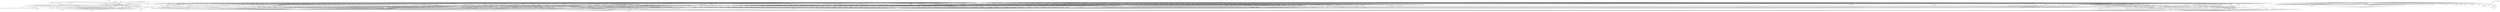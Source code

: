 digraph depends {
    node [shape=plaintext]
"alsa-utils-alsamixer" -> "libasound2"
"alsa-utils-alsamixer" -> "libformw5"
"alsa-utils-alsamixer" -> "libmenuw5"
"alsa-utils-alsamixer" -> "libncursesw5"
"alsa-utils-alsamixer" -> "libpanelw5"
"alsa-utils-alsamixer" -> "libtinfo5"
"angstrom-feed-configs" -> "opkg" [style=dotted]
"angstrom-packagegroup-boot" -> "angstrom-version"
"angstrom-packagegroup-boot" -> "packagegroup-boot"
"avahi-daemon" -> "base-files"
"avahi-daemon" -> "base-passwd"
"avahi-daemon" -> "libavahi-common3"
"avahi-daemon" -> "libavahi-core7"
"avahi-daemon" -> "libcap2"
"avahi-daemon" -> "libdaemon0"
"avahi-daemon" -> "libdbus-1-3"
"avahi-daemon" -> "libexpat1"
"avahi-daemon" -> "libnss-mdns" [style=dotted]
"avahi-daemon" -> "shadow"
"avahi-utils" -> "libavahi-client3"
"avahi-utils" -> "libavahi-common3"
"bluez5" -> "libdbus-1-3"
"bluez5" -> "libglib-2.0-0"
"bluez5" -> "libreadline7"
"bluez5" -> "libudev1"
"busybox" -> "busybox-syslog" [style=dotted]
"busybox" -> "busybox-udhcpc" [style=dotted]
"busybox" -> "update-alternatives-opkg"
"ca-certificates" -> "openssl"
"connman-angstrom-settings" -> "connman"
"connman" -> "bluez5"
"connman-client" -> "connman"
"connman-client" -> "libdbus-1-3"
"connman-client" -> "libglib-2.0-0"
"connman-client" -> "libreadline7"
"connman" -> "connman-conf" [style=dotted]
"connman" -> "dbus-1"
"connman" -> "iptables"
"connman" -> "libdbus-1-3"
"connman" -> "libglib-2.0-0"
"connman" -> "libgnutls30"
"connman" -> "ofono"
"connman" -> "update-alternatives-opkg"
"connman" -> "wpa-supplicant"
"cpufreq-tweaks" -> "cpufrequtils"
"dbus-1" -> "base-files"
"dbus-1" -> "base-passwd"
"dbus-1" -> "libdbus-1-3"
"dbus-1" -> "libexpat1"
"dbus-1" -> "libsystemd0"
"dbus-1" -> "libx11-6"
"dbus-1" -> "shadow"
"e2fsprogs-e2fsck" -> "libblkid1"
"e2fsprogs-e2fsck" -> "libcom-err2"
"e2fsprogs-e2fsck" -> "libe2p2"
"e2fsprogs-e2fsck" -> "libext2fs2"
"e2fsprogs-e2fsck" -> "libuuid1"
"fixmac" -> "ranpwd"
"htop" -> "libncursesw5"
"htop" -> "libtinfo5"
"htop" -> "ncurses-terminfo"
"iptables" -> "kernel-module-iptable-filter" [style=dotted]
"iptables" -> "kernel-module-iptable-nat" [style=dotted]
"iptables" -> "kernel-module-ip-tables" [style=dotted]
"iptables" -> "kernel-module-ipt-masquerade" [style=dotted]
"iptables" -> "kernel-module-nf-conntrack-ipv4" [style=dotted]
"iptables" -> "kernel-module-nf-conntrack" [style=dotted]
"iptables" -> "kernel-module-nf-defrag-ipv4" [style=dotted]
"iptables" -> "kernel-module-nf-nat" [style=dotted]
"iptables" -> "kernel-module-x-tables" [style=dotted]
"iw" -> "libnl-3-200"
"iw" -> "libnl-genl-3-200"
"kbd" -> "update-alternatives-opkg"
"kernel-module-adm8211-4.16.1" -> "kernel-module-cfg80211-4.16.1"
"kernel-module-adm8211-4.16.1" -> "kernel-module-eeprom-93cx6-4.16.1"
"kernel-module-adm8211-4.16.1" -> "kernel-module-mac80211-4.16.1"
"kernel-module-adv7170-4.16.1" -> "kernel-module-v4l2-common-4.16.1"
"kernel-module-adv7170-4.16.1" -> "kernel-module-videodev-4.16.1"
"kernel-module-adv7175-4.16.1" -> "kernel-module-v4l2-common-4.16.1"
"kernel-module-adv7175-4.16.1" -> "kernel-module-videodev-4.16.1"
"kernel-module-af9013-4.16.1" -> "kernel-module-firmware-class-4.16.1"
"kernel-module-af9033-4.16.1" -> "kernel-module-dvb-core-4.16.1"
"kernel-module-af9033-4.16.1" -> "kernel-module-regmap-i2c-4.16.1"
"kernel-module-airo-4.16.1" -> "kernel-module-cfg80211-4.16.1"
"kernel-module-altera-ci-4.16.1" -> "kernel-module-dvb-core-4.16.1"
"kernel-module-amd-rng-4.16.1" -> "kernel-module-rng-core-4.16.1"
"kernel-module-ar5523-4.16.1" -> "kernel-module-cfg80211-4.16.1"
"kernel-module-ar5523-4.16.1" -> "kernel-module-firmware-class-4.16.1"
"kernel-module-ar5523-4.16.1" -> "kernel-module-mac80211-4.16.1"
"kernel-module-arptable-filter-4.16.1" -> "kernel-module-arp-tables-4.16.1"
"kernel-module-arptable-filter-4.16.1" -> "kernel-module-x-tables-4.16.1"
"kernel-module-arp-tables-4.16.1" -> "kernel-module-x-tables-4.16.1"
"kernel-module-arpt-mangle-4.16.1" -> "kernel-module-x-tables-4.16.1"
"kernel-module-at76c50x-usb-4.16.1" -> "kernel-module-cfg80211-4.16.1"
"kernel-module-at76c50x-usb-4.16.1" -> "kernel-module-firmware-class-4.16.1"
"kernel-module-at76c50x-usb-4.16.1" -> "kernel-module-mac80211-4.16.1"
"kernel-module-ath-4.16.1" -> "kernel-module-cfg80211-4.16.1"
"kernel-module-ath5k-4.16.1" -> "kernel-module-ath-4.16.1"
"kernel-module-ath5k-4.16.1" -> "kernel-module-cfg80211-4.16.1"
"kernel-module-ath5k-4.16.1" -> "kernel-module-mac80211-4.16.1"
"kernel-module-ath6kl-core-4.16.1" -> "kernel-module-cfg80211-4.16.1"
"kernel-module-ath6kl-core-4.16.1" -> "kernel-module-firmware-class-4.16.1"
"kernel-module-ath6kl-sdio-4.16.1" -> "kernel-module-ath6kl-core-4.16.1"
"kernel-module-ath6kl-usb-4.16.1" -> "kernel-module-ath6kl-core-4.16.1"
"kernel-module-ath9k-4.16.1" -> "kernel-module-ath-4.16.1"
"kernel-module-ath9k-4.16.1" -> "kernel-module-ath9k-common-4.16.1"
"kernel-module-ath9k-4.16.1" -> "kernel-module-ath9k-hw-4.16.1"
"kernel-module-ath9k-4.16.1" -> "kernel-module-cfg80211-4.16.1"
"kernel-module-ath9k-4.16.1" -> "kernel-module-firmware-class-4.16.1"
"kernel-module-ath9k-4.16.1" -> "kernel-module-mac80211-4.16.1"
"kernel-module-ath9k-common-4.16.1" -> "kernel-module-ath-4.16.1"
"kernel-module-ath9k-common-4.16.1" -> "kernel-module-ath9k-hw-4.16.1"
"kernel-module-ath9k-common-4.16.1" -> "kernel-module-cfg80211-4.16.1"
"kernel-module-ath9k-htc-4.16.1" -> "kernel-module-ath-4.16.1"
"kernel-module-ath9k-htc-4.16.1" -> "kernel-module-ath9k-common-4.16.1"
"kernel-module-ath9k-htc-4.16.1" -> "kernel-module-ath9k-hw-4.16.1"
"kernel-module-ath9k-htc-4.16.1" -> "kernel-module-cfg80211-4.16.1"
"kernel-module-ath9k-htc-4.16.1" -> "kernel-module-firmware-class-4.16.1"
"kernel-module-ath9k-htc-4.16.1" -> "kernel-module-mac80211-4.16.1"
"kernel-module-ath9k-hw-4.16.1" -> "kernel-module-ath-4.16.1"
"kernel-module-atmel-4.16.1" -> "kernel-module-cfg80211-4.16.1"
"kernel-module-atmel-4.16.1" -> "kernel-module-firmware-class-4.16.1"
"kernel-module-atmel-pci-4.16.1" -> "kernel-module-atmel-4.16.1"
"kernel-module-au0828-4.16.1" -> "kernel-module-dvb-core-4.16.1"
"kernel-module-au0828-4.16.1" -> "kernel-module-media-4.16.1"
"kernel-module-au0828-4.16.1" -> "kernel-module-tveeprom-4.16.1"
"kernel-module-au0828-4.16.1" -> "kernel-module-v4l2-common-4.16.1"
"kernel-module-au0828-4.16.1" -> "kernel-module-videobuf2-common-4.16.1"
"kernel-module-au0828-4.16.1" -> "kernel-module-videobuf2-v4l2-4.16.1"
"kernel-module-au0828-4.16.1" -> "kernel-module-videobuf2-vmalloc-4.16.1"
"kernel-module-au0828-4.16.1" -> "kernel-module-videodev-4.16.1"
"kernel-module-au8522-decoder-4.16.1" -> "kernel-module-au8522-common-4.16.1"
"kernel-module-au8522-decoder-4.16.1" -> "kernel-module-media-4.16.1"
"kernel-module-au8522-decoder-4.16.1" -> "kernel-module-v4l2-common-4.16.1"
"kernel-module-au8522-decoder-4.16.1" -> "kernel-module-videodev-4.16.1"
"kernel-module-au8522-dig-4.16.1" -> "kernel-module-au8522-common-4.16.1"
"kernel-module-b2c2-flexcop-4.16.1" -> "kernel-module-cx24113-4.16.1"
"kernel-module-b2c2-flexcop-4.16.1" -> "kernel-module-cx24123-4.16.1"
"kernel-module-b2c2-flexcop-4.16.1" -> "kernel-module-dvb-core-4.16.1"
"kernel-module-b2c2-flexcop-4.16.1" -> "kernel-module-firmware-class-4.16.1"
"kernel-module-b2c2-flexcop-4.16.1" -> "kernel-module-s5h1420-4.16.1"
"kernel-module-b2c2-flexcop-pci-4.16.1" -> "kernel-module-b2c2-flexcop-4.16.1"
"kernel-module-b2c2-flexcop-usb-4.16.1" -> "kernel-module-b2c2-flexcop-4.16.1"
"kernel-module-b43-4.16.1" -> "kernel-module-bcma-4.16.1"
"kernel-module-b43-4.16.1" -> "kernel-module-cfg80211-4.16.1"
"kernel-module-b43-4.16.1" -> "kernel-module-firmware-class-4.16.1"
"kernel-module-b43-4.16.1" -> "kernel-module-mac80211-4.16.1"
"kernel-module-b43-4.16.1" -> "kernel-module-rng-core-4.16.1"
"kernel-module-b43-4.16.1" -> "kernel-module-ssb-4.16.1"
"kernel-module-bcm3510-4.16.1" -> "kernel-module-firmware-class-4.16.1"
"kernel-module-blowfish-generic-4.16.1" -> "kernel-module-blowfish-common-4.16.1"
"kernel-module-brcmfmac-4.16.1" -> "kernel-module-brcmutil-4.16.1"
"kernel-module-brcmfmac-4.16.1" -> "kernel-module-cfg80211-4.16.1"
"kernel-module-brcmfmac-4.16.1" -> "kernel-module-firmware-class-4.16.1"
"kernel-module-bridge-4.16.1" -> "kernel-module-llc-4.16.1"
"kernel-module-bridge-4.16.1" -> "kernel-module-stp-4.16.1"
"kernel-module-br-netfilter-4.16.1" -> "kernel-module-bridge-4.16.1"
"kernel-module-bsd-comp-4.16.1" -> "kernel-module-ppp-generic-4.16.1"
"kernel-module-bt819-4.16.1" -> "kernel-module-v4l2-common-4.16.1"
"kernel-module-bt819-4.16.1" -> "kernel-module-videodev-4.16.1"
"kernel-module-bt856-4.16.1" -> "kernel-module-v4l2-common-4.16.1"
"kernel-module-bt856-4.16.1" -> "kernel-module-videodev-4.16.1"
"kernel-module-bt866-4.16.1" -> "kernel-module-v4l2-common-4.16.1"
"kernel-module-bt866-4.16.1" -> "kernel-module-videodev-4.16.1"
"kernel-module-bt878-4.16.1" -> "kernel-module-bttv-4.16.1"
"kernel-module-btcoexist-4.16.1" -> "kernel-module-rtlwifi-4.16.1"
"kernel-module-bttv-4.16.1" -> "kernel-module-firmware-class-4.16.1"
"kernel-module-bttv-4.16.1" -> "kernel-module-i2c-algo-bit-4.16.1"
"kernel-module-bttv-4.16.1" -> "kernel-module-rc-core-4.16.1"
"kernel-module-bttv-4.16.1" -> "kernel-module-tea575x-4.16.1"
"kernel-module-bttv-4.16.1" -> "kernel-module-tveeprom-4.16.1"
"kernel-module-bttv-4.16.1" -> "kernel-module-v4l2-common-4.16.1"
"kernel-module-bttv-4.16.1" -> "kernel-module-videobuf-core-4.16.1"
"kernel-module-bttv-4.16.1" -> "kernel-module-videobuf-dma-sg-4.16.1"
"kernel-module-bttv-4.16.1" -> "kernel-module-videodev-4.16.1"
"kernel-module-budget-4.16.1" -> "kernel-module-budget-core-4.16.1"
"kernel-module-budget-4.16.1" -> "kernel-module-dvb-core-4.16.1"
"kernel-module-budget-4.16.1" -> "kernel-module-firmware-class-4.16.1"
"kernel-module-budget-4.16.1" -> "kernel-module-saa7146-4.16.1"
"kernel-module-budget-av-4.16.1" -> "kernel-module-budget-core-4.16.1"
"kernel-module-budget-av-4.16.1" -> "kernel-module-dvb-core-4.16.1"
"kernel-module-budget-av-4.16.1" -> "kernel-module-firmware-class-4.16.1"
"kernel-module-budget-av-4.16.1" -> "kernel-module-saa7146-4.16.1"
"kernel-module-budget-av-4.16.1" -> "kernel-module-saa7146-vv-4.16.1"
"kernel-module-budget-ci-4.16.1" -> "kernel-module-budget-core-4.16.1"
"kernel-module-budget-ci-4.16.1" -> "kernel-module-dvb-core-4.16.1"
"kernel-module-budget-ci-4.16.1" -> "kernel-module-firmware-class-4.16.1"
"kernel-module-budget-ci-4.16.1" -> "kernel-module-rc-core-4.16.1"
"kernel-module-budget-ci-4.16.1" -> "kernel-module-saa7146-4.16.1"
"kernel-module-budget-core-4.16.1" -> "kernel-module-dvb-core-4.16.1"
"kernel-module-budget-core-4.16.1" -> "kernel-module-saa7146-4.16.1"
"kernel-module-budget-core-4.16.1" -> "kernel-module-ttpci-eeprom-4.16.1"
"kernel-module-budget-patch-4.16.1" -> "kernel-module-budget-core-4.16.1"
"kernel-module-budget-patch-4.16.1" -> "kernel-module-dvb-core-4.16.1"
"kernel-module-budget-patch-4.16.1" -> "kernel-module-saa7146-4.16.1"
"kernel-module-can-bcm-4.16.1" -> "kernel-module-can-4.16.1"
"kernel-module-can-gw-4.16.1" -> "kernel-module-can-4.16.1"
"kernel-module-can-raw-4.16.1" -> "kernel-module-can-4.16.1"
"kernel-module-carl9170-4.16.1" -> "kernel-module-ath-4.16.1"
"kernel-module-carl9170-4.16.1" -> "kernel-module-cfg80211-4.16.1"
"kernel-module-carl9170-4.16.1" -> "kernel-module-firmware-class-4.16.1"
"kernel-module-carl9170-4.16.1" -> "kernel-module-mac80211-4.16.1"
"kernel-module-cast5-generic-4.16.1" -> "kernel-module-cast-common-4.16.1"
"kernel-module-cast6-generic-4.16.1" -> "kernel-module-cast-common-4.16.1"
"kernel-module-cfg80211-4.16.1" -> "kernel-module-firmware-class-4.16.1"
"kernel-module-cpia2-4.16.1" -> "kernel-module-firmware-class-4.16.1"
"kernel-module-cpia2-4.16.1" -> "kernel-module-v4l2-common-4.16.1"
"kernel-module-cpia2-4.16.1" -> "kernel-module-videodev-4.16.1"
"kernel-module-cs3308-4.16.1" -> "kernel-module-v4l2-common-4.16.1"
"kernel-module-cs3308-4.16.1" -> "kernel-module-videodev-4.16.1"
"kernel-module-cs5345-4.16.1" -> "kernel-module-v4l2-common-4.16.1"
"kernel-module-cs5345-4.16.1" -> "kernel-module-videodev-4.16.1"
"kernel-module-cs53l32a-4.16.1" -> "kernel-module-v4l2-common-4.16.1"
"kernel-module-cs53l32a-4.16.1" -> "kernel-module-videodev-4.16.1"
"kernel-module-cx18-4.16.1" -> "kernel-module-cx2341x-4.16.1"
"kernel-module-cx18-4.16.1" -> "kernel-module-dvb-core-4.16.1"
"kernel-module-cx18-4.16.1" -> "kernel-module-firmware-class-4.16.1"
"kernel-module-cx18-4.16.1" -> "kernel-module-i2c-algo-bit-4.16.1"
"kernel-module-cx18-4.16.1" -> "kernel-module-tveeprom-4.16.1"
"kernel-module-cx18-4.16.1" -> "kernel-module-v4l2-common-4.16.1"
"kernel-module-cx18-4.16.1" -> "kernel-module-videobuf-core-4.16.1"
"kernel-module-cx18-4.16.1" -> "kernel-module-videobuf-vmalloc-4.16.1"
"kernel-module-cx18-4.16.1" -> "kernel-module-videodev-4.16.1"
"kernel-module-cx18-alsa-4.16.1" -> "kernel-module-cx18-4.16.1"
"kernel-module-cx18-alsa-4.16.1" -> "kernel-module-snd-4.16.1"
"kernel-module-cx18-alsa-4.16.1" -> "kernel-module-snd-pcm-4.16.1"
"kernel-module-cx231xx-4.16.1" -> "kernel-module-cx2341x-4.16.1"
"kernel-module-cx231xx-4.16.1" -> "kernel-module-firmware-class-4.16.1"
"kernel-module-cx231xx-4.16.1" -> "kernel-module-i2c-mux-4.16.1"
"kernel-module-cx231xx-4.16.1" -> "kernel-module-media-4.16.1"
"kernel-module-cx231xx-4.16.1" -> "kernel-module-rc-core-4.16.1"
"kernel-module-cx231xx-4.16.1" -> "kernel-module-tveeprom-4.16.1"
"kernel-module-cx231xx-4.16.1" -> "kernel-module-v4l2-common-4.16.1"
"kernel-module-cx231xx-4.16.1" -> "kernel-module-videobuf-core-4.16.1"
"kernel-module-cx231xx-4.16.1" -> "kernel-module-videobuf-vmalloc-4.16.1"
"kernel-module-cx231xx-4.16.1" -> "kernel-module-videodev-4.16.1"
"kernel-module-cx231xx-alsa-4.16.1" -> "kernel-module-cx231xx-4.16.1"
"kernel-module-cx231xx-alsa-4.16.1" -> "kernel-module-snd-4.16.1"
"kernel-module-cx231xx-alsa-4.16.1" -> "kernel-module-snd-pcm-4.16.1"
"kernel-module-cx231xx-dvb-4.16.1" -> "kernel-module-cx231xx-4.16.1"
"kernel-module-cx231xx-dvb-4.16.1" -> "kernel-module-dvb-core-4.16.1"
"kernel-module-cx2341x-4.16.1" -> "kernel-module-v4l2-common-4.16.1"
"kernel-module-cx2341x-4.16.1" -> "kernel-module-videodev-4.16.1"
"kernel-module-cx23885-4.16.1" -> "kernel-module-altera-ci-4.16.1"
"kernel-module-cx23885-4.16.1" -> "kernel-module-altera-stapl-4.16.1"
"kernel-module-cx23885-4.16.1" -> "kernel-module-cx2341x-4.16.1"
"kernel-module-cx23885-4.16.1" -> "kernel-module-dvb-core-4.16.1"
"kernel-module-cx23885-4.16.1" -> "kernel-module-firmware-class-4.16.1"
"kernel-module-cx23885-4.16.1" -> "kernel-module-m88ds3103-4.16.1"
"kernel-module-cx23885-4.16.1" -> "kernel-module-rc-core-4.16.1"
"kernel-module-cx23885-4.16.1" -> "kernel-module-snd-4.16.1"
"kernel-module-cx23885-4.16.1" -> "kernel-module-snd-pcm-4.16.1"
"kernel-module-cx23885-4.16.1" -> "kernel-module-tda18271-4.16.1"
"kernel-module-cx23885-4.16.1" -> "kernel-module-tveeprom-4.16.1"
"kernel-module-cx23885-4.16.1" -> "kernel-module-v4l2-common-4.16.1"
"kernel-module-cx23885-4.16.1" -> "kernel-module-videobuf2-common-4.16.1"
"kernel-module-cx23885-4.16.1" -> "kernel-module-videobuf2-dma-sg-4.16.1"
"kernel-module-cx23885-4.16.1" -> "kernel-module-videobuf2-dvb-4.16.1"
"kernel-module-cx23885-4.16.1" -> "kernel-module-videobuf2-v4l2-4.16.1"
"kernel-module-cx23885-4.16.1" -> "kernel-module-videodev-4.16.1"
"kernel-module-cx24116-4.16.1" -> "kernel-module-firmware-class-4.16.1"
"kernel-module-cx24117-4.16.1" -> "kernel-module-firmware-class-4.16.1"
"kernel-module-cx24120-4.16.1" -> "kernel-module-firmware-class-4.16.1"
"kernel-module-cx25821-4.16.1" -> "kernel-module-videobuf2-common-4.16.1"
"kernel-module-cx25821-4.16.1" -> "kernel-module-videobuf2-dma-sg-4.16.1"
"kernel-module-cx25821-4.16.1" -> "kernel-module-videobuf2-v4l2-4.16.1"
"kernel-module-cx25821-4.16.1" -> "kernel-module-videodev-4.16.1"
"kernel-module-cx25821-alsa-4.16.1" -> "kernel-module-cx25821-4.16.1"
"kernel-module-cx25821-alsa-4.16.1" -> "kernel-module-snd-4.16.1"
"kernel-module-cx25821-alsa-4.16.1" -> "kernel-module-snd-pcm-4.16.1"
"kernel-module-cx25840-4.16.1" -> "kernel-module-firmware-class-4.16.1"
"kernel-module-cx25840-4.16.1" -> "kernel-module-media-4.16.1"
"kernel-module-cx25840-4.16.1" -> "kernel-module-v4l2-common-4.16.1"
"kernel-module-cx25840-4.16.1" -> "kernel-module-videodev-4.16.1"
"kernel-module-cx8800-4.16.1" -> "kernel-module-cx88xx-4.16.1"
"kernel-module-cx8800-4.16.1" -> "kernel-module-v4l2-common-4.16.1"
"kernel-module-cx8800-4.16.1" -> "kernel-module-videobuf2-common-4.16.1"
"kernel-module-cx8800-4.16.1" -> "kernel-module-videobuf2-dma-sg-4.16.1"
"kernel-module-cx8800-4.16.1" -> "kernel-module-videobuf2-v4l2-4.16.1"
"kernel-module-cx8800-4.16.1" -> "kernel-module-videodev-4.16.1"
"kernel-module-cx8802-4.16.1" -> "kernel-module-cx88xx-4.16.1"
"kernel-module-cx8802-4.16.1" -> "kernel-module-videobuf2-common-4.16.1"
"kernel-module-cx88-alsa-4.16.1" -> "kernel-module-cx88xx-4.16.1"
"kernel-module-cx88-alsa-4.16.1" -> "kernel-module-snd-4.16.1"
"kernel-module-cx88-alsa-4.16.1" -> "kernel-module-snd-pcm-4.16.1"
"kernel-module-cx88-alsa-4.16.1" -> "kernel-module-videodev-4.16.1"
"kernel-module-cx88-blackbird-4.16.1" -> "kernel-module-cx2341x-4.16.1"
"kernel-module-cx88-blackbird-4.16.1" -> "kernel-module-cx8800-4.16.1"
"kernel-module-cx88-blackbird-4.16.1" -> "kernel-module-cx8802-4.16.1"
"kernel-module-cx88-blackbird-4.16.1" -> "kernel-module-cx88xx-4.16.1"
"kernel-module-cx88-blackbird-4.16.1" -> "kernel-module-firmware-class-4.16.1"
"kernel-module-cx88-blackbird-4.16.1" -> "kernel-module-v4l2-common-4.16.1"
"kernel-module-cx88-blackbird-4.16.1" -> "kernel-module-videobuf2-common-4.16.1"
"kernel-module-cx88-blackbird-4.16.1" -> "kernel-module-videobuf2-dma-sg-4.16.1"
"kernel-module-cx88-blackbird-4.16.1" -> "kernel-module-videobuf2-v4l2-4.16.1"
"kernel-module-cx88-blackbird-4.16.1" -> "kernel-module-videodev-4.16.1"
"kernel-module-cx88-dvb-4.16.1" -> "kernel-module-cx8802-4.16.1"
"kernel-module-cx88-dvb-4.16.1" -> "kernel-module-cx88-vp3054-i2c-4.16.1"
"kernel-module-cx88-dvb-4.16.1" -> "kernel-module-cx88xx-4.16.1"
"kernel-module-cx88-dvb-4.16.1" -> "kernel-module-dvb-core-4.16.1"
"kernel-module-cx88-dvb-4.16.1" -> "kernel-module-videobuf2-common-4.16.1"
"kernel-module-cx88-dvb-4.16.1" -> "kernel-module-videobuf2-dma-sg-4.16.1"
"kernel-module-cx88-dvb-4.16.1" -> "kernel-module-videobuf2-dvb-4.16.1"
"kernel-module-cx88-dvb-4.16.1" -> "kernel-module-videobuf2-v4l2-4.16.1"
"kernel-module-cx88-vp3054-i2c-4.16.1" -> "kernel-module-i2c-algo-bit-4.16.1"
"kernel-module-cx88xx-4.16.1" -> "kernel-module-i2c-algo-bit-4.16.1"
"kernel-module-cx88xx-4.16.1" -> "kernel-module-rc-core-4.16.1"
"kernel-module-cx88xx-4.16.1" -> "kernel-module-tveeprom-4.16.1"
"kernel-module-cx88xx-4.16.1" -> "kernel-module-v4l2-common-4.16.1"
"kernel-module-cx88xx-4.16.1" -> "kernel-module-videobuf2-common-4.16.1"
"kernel-module-cx88xx-4.16.1" -> "kernel-module-videodev-4.16.1"
"kernel-module-cxd2820r-4.16.1" -> "kernel-module-dvb-core-4.16.1"
"kernel-module-cxd2820r-4.16.1" -> "kernel-module-regmap-i2c-4.16.1"
"kernel-module-cxd2841er-4.16.1" -> "kernel-module-dvb-core-4.16.1"
"kernel-module-ddbridge-4.16.1" -> "kernel-module-dvb-core-4.16.1"
"kernel-module-dib3000mc-4.16.1" -> "kernel-module-dibx000-common-4.16.1"
"kernel-module-dib7000m-4.16.1" -> "kernel-module-dibx000-common-4.16.1"
"kernel-module-dib7000p-4.16.1" -> "kernel-module-dibx000-common-4.16.1"
"kernel-module-dib7000p-4.16.1" -> "kernel-module-dvb-core-4.16.1"
"kernel-module-dib8000-4.16.1" -> "kernel-module-dibx000-common-4.16.1"
"kernel-module-dib8000-4.16.1" -> "kernel-module-dvb-core-4.16.1"
"kernel-module-dm1105-4.16.1" -> "kernel-module-dvb-core-4.16.1"
"kernel-module-dm1105-4.16.1" -> "kernel-module-i2c-algo-bit-4.16.1"
"kernel-module-dm1105-4.16.1" -> "kernel-module-rc-core-4.16.1"
"kernel-module-drx39xyj-4.16.1" -> "kernel-module-firmware-class-4.16.1"
"kernel-module-drxd-4.16.1" -> "kernel-module-firmware-class-4.16.1"
"kernel-module-drxk-4.16.1" -> "kernel-module-dvb-core-4.16.1"
"kernel-module-drxk-4.16.1" -> "kernel-module-firmware-class-4.16.1"
"kernel-module-ds3000-4.16.1" -> "kernel-module-firmware-class-4.16.1"
"kernel-module-dsbr100-4.16.1" -> "kernel-module-videodev-4.16.1"
"kernel-module-dst-4.16.1" -> "kernel-module-bt878-4.16.1"
"kernel-module-dst-4.16.1" -> "kernel-module-dvb-core-4.16.1"
"kernel-module-dst-ca-4.16.1" -> "kernel-module-dst-4.16.1"
"kernel-module-dst-ca-4.16.1" -> "kernel-module-dvb-core-4.16.1"
"kernel-module-dvb-bt8xx-4.16.1" -> "kernel-module-bt878-4.16.1"
"kernel-module-dvb-bt8xx-4.16.1" -> "kernel-module-bttv-4.16.1"
"kernel-module-dvb-bt8xx-4.16.1" -> "kernel-module-dvb-core-4.16.1"
"kernel-module-dvb-bt8xx-4.16.1" -> "kernel-module-firmware-class-4.16.1"
"kernel-module-dvb-ttpci-4.16.1" -> "kernel-module-dvb-core-4.16.1"
"kernel-module-dvb-ttpci-4.16.1" -> "kernel-module-firmware-class-4.16.1"
"kernel-module-dvb-ttpci-4.16.1" -> "kernel-module-saa7146-4.16.1"
"kernel-module-dvb-ttpci-4.16.1" -> "kernel-module-saa7146-vv-4.16.1"
"kernel-module-dvb-ttpci-4.16.1" -> "kernel-module-ttpci-eeprom-4.16.1"
"kernel-module-dvb-ttusb-budget-4.16.1" -> "kernel-module-dvb-core-4.16.1"
"kernel-module-dvb-ttusb-budget-4.16.1" -> "kernel-module-firmware-class-4.16.1"
"kernel-module-dvb-usb-4.16.1" -> "kernel-module-dvb-core-4.16.1"
"kernel-module-dvb-usb-4.16.1" -> "kernel-module-firmware-class-4.16.1"
"kernel-module-dvb-usb-4.16.1" -> "kernel-module-rc-core-4.16.1"
"kernel-module-dvb-usb-a800-4.16.1" -> "kernel-module-dvb-usb-4.16.1"
"kernel-module-dvb-usb-a800-4.16.1" -> "kernel-module-dvb-usb-dibusb-common-4.16.1"
"kernel-module-dvb-usb-a800-4.16.1" -> "kernel-module-dvb-usb-dibusb-mc-common-4.16.1"
"kernel-module-dvb-usb-a800-4.16.1" -> "kernel-module-rc-core-4.16.1"
"kernel-module-dvb-usb-af9005-4.16.1" -> "kernel-module-dvb-usb-4.16.1"
"kernel-module-dvb-usb-af9015-4.16.1" -> "kernel-module-dvb-usb-v2-4.16.1"
"kernel-module-dvb-usb-af9015-4.16.1" -> "kernel-module-rc-core-4.16.1"
"kernel-module-dvb-usb-af9035-4.16.1" -> "kernel-module-dvb-usb-v2-4.16.1"
"kernel-module-dvb-usb-af9035-4.16.1" -> "kernel-module-rc-core-4.16.1"
"kernel-module-dvb-usb-anysee-4.16.1" -> "kernel-module-dvb-core-4.16.1"
"kernel-module-dvb-usb-anysee-4.16.1" -> "kernel-module-dvb-usb-v2-4.16.1"
"kernel-module-dvb-usb-anysee-4.16.1" -> "kernel-module-rc-core-4.16.1"
"kernel-module-dvb-usb-au6610-4.16.1" -> "kernel-module-dvb-usb-v2-4.16.1"
"kernel-module-dvb-usb-az6007-4.16.1" -> "kernel-module-cypress-firmware-4.16.1"
"kernel-module-dvb-usb-az6007-4.16.1" -> "kernel-module-dvb-core-4.16.1"
"kernel-module-dvb-usb-az6007-4.16.1" -> "kernel-module-dvb-usb-v2-4.16.1"
"kernel-module-dvb-usb-az6007-4.16.1" -> "kernel-module-rc-core-4.16.1"
"kernel-module-dvb-usb-az6027-4.16.1" -> "kernel-module-dvb-core-4.16.1"
"kernel-module-dvb-usb-az6027-4.16.1" -> "kernel-module-dvb-usb-4.16.1"
"kernel-module-dvb-usb-az6027-4.16.1" -> "kernel-module-stb0899-4.16.1"
"kernel-module-dvb-usb-az6027-4.16.1" -> "kernel-module-stb6100-4.16.1"
"kernel-module-dvb-usb-ce6230-4.16.1" -> "kernel-module-dvb-usb-v2-4.16.1"
"kernel-module-dvb-usb-cinergyt2-4.16.1" -> "kernel-module-dvb-usb-4.16.1"
"kernel-module-dvb-usb-cxusb-4.16.1" -> "kernel-module-dib0070-4.16.1"
"kernel-module-dvb-usb-cxusb-4.16.1" -> "kernel-module-dvb-usb-4.16.1"
"kernel-module-dvb-usb-cxusb-4.16.1" -> "kernel-module-rc-core-4.16.1"
"kernel-module-dvb-usb-dib0700-4.16.1" -> "kernel-module-dib0070-4.16.1"
"kernel-module-dvb-usb-dib0700-4.16.1" -> "kernel-module-dib0090-4.16.1"
"kernel-module-dvb-usb-dib0700-4.16.1" -> "kernel-module-dib3000mc-4.16.1"
"kernel-module-dvb-usb-dib0700-4.16.1" -> "kernel-module-dib7000m-4.16.1"
"kernel-module-dvb-usb-dib0700-4.16.1" -> "kernel-module-dibx000-common-4.16.1"
"kernel-module-dvb-usb-dib0700-4.16.1" -> "kernel-module-dvb-usb-4.16.1"
"kernel-module-dvb-usb-dib0700-4.16.1" -> "kernel-module-firmware-class-4.16.1"
"kernel-module-dvb-usb-dib0700-4.16.1" -> "kernel-module-rc-core-4.16.1"
"kernel-module-dvb-usb-dibusb-common-4.16.1" -> "kernel-module-dvb-usb-4.16.1"
"kernel-module-dvb-usb-dibusb-mb-4.16.1" -> "kernel-module-dvb-usb-4.16.1"
"kernel-module-dvb-usb-dibusb-mb-4.16.1" -> "kernel-module-dvb-usb-dibusb-common-4.16.1"
"kernel-module-dvb-usb-dibusb-mc-4.16.1" -> "kernel-module-dvb-usb-4.16.1"
"kernel-module-dvb-usb-dibusb-mc-4.16.1" -> "kernel-module-dvb-usb-dibusb-common-4.16.1"
"kernel-module-dvb-usb-dibusb-mc-4.16.1" -> "kernel-module-dvb-usb-dibusb-mc-common-4.16.1"
"kernel-module-dvb-usb-dibusb-mc-common-4.16.1" -> "kernel-module-dib3000mc-4.16.1"
"kernel-module-dvb-usb-dibusb-mc-common-4.16.1" -> "kernel-module-dvb-usb-dibusb-common-4.16.1"
"kernel-module-dvb-usb-digitv-4.16.1" -> "kernel-module-dvb-usb-4.16.1"
"kernel-module-dvb-usb-dtt200u-4.16.1" -> "kernel-module-dvb-usb-4.16.1"
"kernel-module-dvb-usb-dtt200u-4.16.1" -> "kernel-module-rc-core-4.16.1"
"kernel-module-dvb-usb-dtv5100-4.16.1" -> "kernel-module-dvb-usb-4.16.1"
"kernel-module-dvb-usb-dw2102-4.16.1" -> "kernel-module-dvb-core-4.16.1"
"kernel-module-dvb-usb-dw2102-4.16.1" -> "kernel-module-dvb-usb-4.16.1"
"kernel-module-dvb-usb-dw2102-4.16.1" -> "kernel-module-firmware-class-4.16.1"
"kernel-module-dvb-usb-dw2102-4.16.1" -> "kernel-module-rc-core-4.16.1"
"kernel-module-dvb-usb-ec168-4.16.1" -> "kernel-module-dvb-usb-v2-4.16.1"
"kernel-module-dvb-usb-friio-4.16.1" -> "kernel-module-dvb-usb-4.16.1"
"kernel-module-dvb-usb-gl861-4.16.1" -> "kernel-module-dvb-usb-v2-4.16.1"
"kernel-module-dvb-usb-gp8psk-4.16.1" -> "kernel-module-dvb-usb-4.16.1"
"kernel-module-dvb-usb-gp8psk-4.16.1" -> "kernel-module-firmware-class-4.16.1"
"kernel-module-dvb-usb-lmedm04-4.16.1" -> "kernel-module-dvb-core-4.16.1"
"kernel-module-dvb-usb-lmedm04-4.16.1" -> "kernel-module-dvb-usb-v2-4.16.1"
"kernel-module-dvb-usb-lmedm04-4.16.1" -> "kernel-module-firmware-class-4.16.1"
"kernel-module-dvb-usb-lmedm04-4.16.1" -> "kernel-module-rc-core-4.16.1"
"kernel-module-dvb-usb-m920x-4.16.1" -> "kernel-module-dvb-usb-4.16.1"
"kernel-module-dvb-usb-m920x-4.16.1" -> "kernel-module-rc-core-4.16.1"
"kernel-module-dvb-usb-mxl111sf-4.16.1" -> "kernel-module-dvb-usb-v2-4.16.1"
"kernel-module-dvb-usb-mxl111sf-4.16.1" -> "kernel-module-tveeprom-4.16.1"
"kernel-module-dvb-usb-nova-t-usb2-4.16.1" -> "kernel-module-dvb-usb-4.16.1"
"kernel-module-dvb-usb-nova-t-usb2-4.16.1" -> "kernel-module-dvb-usb-dibusb-common-4.16.1"
"kernel-module-dvb-usb-nova-t-usb2-4.16.1" -> "kernel-module-dvb-usb-dibusb-mc-common-4.16.1"
"kernel-module-dvb-usb-opera-4.16.1" -> "kernel-module-dvb-usb-4.16.1"
"kernel-module-dvb-usb-opera-4.16.1" -> "kernel-module-firmware-class-4.16.1"
"kernel-module-dvb-usb-pctv452e-4.16.1" -> "kernel-module-dvb-core-4.16.1"
"kernel-module-dvb-usb-pctv452e-4.16.1" -> "kernel-module-dvb-usb-4.16.1"
"kernel-module-dvb-usb-pctv452e-4.16.1" -> "kernel-module-rc-core-4.16.1"
"kernel-module-dvb-usb-pctv452e-4.16.1" -> "kernel-module-ttpci-eeprom-4.16.1"
"kernel-module-dvb-usb-rtl28xxu-4.16.1" -> "kernel-module-dvb-usb-v2-4.16.1"
"kernel-module-dvb-usb-rtl28xxu-4.16.1" -> "kernel-module-rc-core-4.16.1"
"kernel-module-dvb-usb-technisat-usb2-4.16.1" -> "kernel-module-dvb-core-4.16.1"
"kernel-module-dvb-usb-technisat-usb2-4.16.1" -> "kernel-module-dvb-usb-4.16.1"
"kernel-module-dvb-usb-technisat-usb2-4.16.1" -> "kernel-module-rc-core-4.16.1"
"kernel-module-dvb-usb-ttusb2-4.16.1" -> "kernel-module-dvb-core-4.16.1"
"kernel-module-dvb-usb-ttusb2-4.16.1" -> "kernel-module-dvb-usb-4.16.1"
"kernel-module-dvb-usb-ttusb2-4.16.1" -> "kernel-module-rc-core-4.16.1"
"kernel-module-dvb-usb-umt-010-4.16.1" -> "kernel-module-dvb-usb-4.16.1"
"kernel-module-dvb-usb-umt-010-4.16.1" -> "kernel-module-dvb-usb-dibusb-common-4.16.1"
"kernel-module-dvb-usb-v2-4.16.1" -> "kernel-module-dvb-core-4.16.1"
"kernel-module-dvb-usb-v2-4.16.1" -> "kernel-module-firmware-class-4.16.1"
"kernel-module-dvb-usb-v2-4.16.1" -> "kernel-module-rc-core-4.16.1"
"kernel-module-dvb-usb-vp702x-4.16.1" -> "kernel-module-dvb-usb-4.16.1"
"kernel-module-dvb-usb-vp7045-4.16.1" -> "kernel-module-dvb-usb-4.16.1"
"kernel-module-dvb-usb-vp7045-4.16.1" -> "kernel-module-rc-core-4.16.1"
"kernel-module-e4000-4.16.1" -> "kernel-module-regmap-i2c-4.16.1"
"kernel-module-e4000-4.16.1" -> "kernel-module-v4l2-common-4.16.1"
"kernel-module-e4000-4.16.1" -> "kernel-module-videodev-4.16.1"
"kernel-module-earth-pt1-4.16.1" -> "kernel-module-dvb-core-4.16.1"
"kernel-module-ebt-802-3-4.16.1" -> "kernel-module-x-tables-4.16.1"
"kernel-module-ebtable-broute-4.16.1" -> "kernel-module-bridge-4.16.1"
"kernel-module-ebtable-broute-4.16.1" -> "kernel-module-ebtables-4.16.1"
"kernel-module-ebtable-filter-4.16.1" -> "kernel-module-ebtables-4.16.1"
"kernel-module-ebtable-nat-4.16.1" -> "kernel-module-ebtables-4.16.1"
"kernel-module-ebtables-4.16.1" -> "kernel-module-x-tables-4.16.1"
"kernel-module-ebt-among-4.16.1" -> "kernel-module-x-tables-4.16.1"
"kernel-module-ebt-arp-4.16.1" -> "kernel-module-x-tables-4.16.1"
"kernel-module-ebt-arpreply-4.16.1" -> "kernel-module-x-tables-4.16.1"
"kernel-module-ebt-dnat-4.16.1" -> "kernel-module-x-tables-4.16.1"
"kernel-module-ebt-ip-4.16.1" -> "kernel-module-x-tables-4.16.1"
"kernel-module-ebt-ip6-4.16.1" -> "kernel-module-x-tables-4.16.1"
"kernel-module-ebt-limit-4.16.1" -> "kernel-module-x-tables-4.16.1"
"kernel-module-ebt-log-4.16.1" -> "kernel-module-x-tables-4.16.1"
"kernel-module-ebt-mark-4.16.1" -> "kernel-module-x-tables-4.16.1"
"kernel-module-ebt-mark-m-4.16.1" -> "kernel-module-x-tables-4.16.1"
"kernel-module-ebt-nflog-4.16.1" -> "kernel-module-x-tables-4.16.1"
"kernel-module-ebt-pkttype-4.16.1" -> "kernel-module-x-tables-4.16.1"
"kernel-module-ebt-redirect-4.16.1" -> "kernel-module-x-tables-4.16.1"
"kernel-module-ebt-snat-4.16.1" -> "kernel-module-x-tables-4.16.1"
"kernel-module-ebt-stp-4.16.1" -> "kernel-module-x-tables-4.16.1"
"kernel-module-ebt-vlan-4.16.1" -> "kernel-module-x-tables-4.16.1"
"kernel-module-em28xx-4.16.1" -> "kernel-module-media-4.16.1"
"kernel-module-em28xx-4.16.1" -> "kernel-module-tveeprom-4.16.1"
"kernel-module-em28xx-4.16.1" -> "kernel-module-v4l2-common-4.16.1"
"kernel-module-em28xx-alsa-4.16.1" -> "kernel-module-em28xx-4.16.1"
"kernel-module-em28xx-alsa-4.16.1" -> "kernel-module-snd-4.16.1"
"kernel-module-em28xx-alsa-4.16.1" -> "kernel-module-snd-pcm-4.16.1"
"kernel-module-em28xx-dvb-4.16.1" -> "kernel-module-dvb-core-4.16.1"
"kernel-module-em28xx-dvb-4.16.1" -> "kernel-module-em28xx-4.16.1"
"kernel-module-em28xx-rc-4.16.1" -> "kernel-module-em28xx-4.16.1"
"kernel-module-em28xx-rc-4.16.1" -> "kernel-module-rc-core-4.16.1"
"kernel-module-fc2580-4.16.1" -> "kernel-module-regmap-i2c-4.16.1"
"kernel-module-fc2580-4.16.1" -> "kernel-module-v4l2-common-4.16.1"
"kernel-module-fc2580-4.16.1" -> "kernel-module-videodev-4.16.1"
"kernel-module-g-acm-ms-4.16.1" -> "kernel-module-libcomposite-4.16.1"
"kernel-module-g-acm-ms-4.16.1" -> "kernel-module-usb-f-mass-storage-4.16.1"
"kernel-module-gadgetfs-4.16.1" -> "kernel-module-udc-core-4.16.1"
"kernel-module-g-audio-4.16.1" -> "kernel-module-libcomposite-4.16.1"
"kernel-module-g-cdc-4.16.1" -> "kernel-module-libcomposite-4.16.1"
"kernel-module-g-cdc-4.16.1" -> "kernel-module-u-ether-4.16.1"
"kernel-module-g-dbgp-4.16.1" -> "kernel-module-libcomposite-4.16.1"
"kernel-module-g-dbgp-4.16.1" -> "kernel-module-udc-core-4.16.1"
"kernel-module-g-dbgp-4.16.1" -> "kernel-module-u-serial-4.16.1"
"kernel-module-geode-rng-4.16.1" -> "kernel-module-rng-core-4.16.1"
"kernel-module-g-ether-4.16.1" -> "kernel-module-libcomposite-4.16.1"
"kernel-module-g-ether-4.16.1" -> "kernel-module-u-ether-4.16.1"
"kernel-module-g-ether-4.16.1" -> "kernel-module-usb-f-rndis-4.16.1"
"kernel-module-g-ffs-4.16.1" -> "kernel-module-libcomposite-4.16.1"
"kernel-module-g-ffs-4.16.1" -> "kernel-module-usb-f-fs-4.16.1"
"kernel-module-ghash-generic-4.16.1" -> "kernel-module-gf128mul-4.16.1"
"kernel-module-g-hid-4.16.1" -> "kernel-module-libcomposite-4.16.1"
"kernel-module-g-mass-storage-4.16.1" -> "kernel-module-libcomposite-4.16.1"
"kernel-module-g-mass-storage-4.16.1" -> "kernel-module-usb-f-mass-storage-4.16.1"
"kernel-module-g-midi-4.16.1" -> "kernel-module-libcomposite-4.16.1"
"kernel-module-g-multi-4.16.1" -> "kernel-module-libcomposite-4.16.1"
"kernel-module-g-multi-4.16.1" -> "kernel-module-u-ether-4.16.1"
"kernel-module-g-multi-4.16.1" -> "kernel-module-usb-f-mass-storage-4.16.1"
"kernel-module-g-ncm-4.16.1" -> "kernel-module-libcomposite-4.16.1"
"kernel-module-g-ncm-4.16.1" -> "kernel-module-u-ether-4.16.1"
"kernel-module-g-printer-4.16.1" -> "kernel-module-libcomposite-4.16.1"
"kernel-module-g-printer-4.16.1" -> "kernel-module-udc-core-4.16.1"
"kernel-module-g-serial-4.16.1" -> "kernel-module-libcomposite-4.16.1"
"kernel-module-gspca-benq-4.16.1" -> "kernel-module-gspca-main-4.16.1"
"kernel-module-gspca-conex-4.16.1" -> "kernel-module-gspca-main-4.16.1"
"kernel-module-gspca-conex-4.16.1" -> "kernel-module-videodev-4.16.1"
"kernel-module-gspca-cpia1-4.16.1" -> "kernel-module-gspca-main-4.16.1"
"kernel-module-gspca-cpia1-4.16.1" -> "kernel-module-videodev-4.16.1"
"kernel-module-gspca-etoms-4.16.1" -> "kernel-module-gspca-main-4.16.1"
"kernel-module-gspca-etoms-4.16.1" -> "kernel-module-videodev-4.16.1"
"kernel-module-gspca-finepix-4.16.1" -> "kernel-module-gspca-main-4.16.1"
"kernel-module-gspca-gl860-4.16.1" -> "kernel-module-gspca-main-4.16.1"
"kernel-module-gspca-gl860-4.16.1" -> "kernel-module-videodev-4.16.1"
"kernel-module-gspca-jeilinj-4.16.1" -> "kernel-module-gspca-main-4.16.1"
"kernel-module-gspca-jeilinj-4.16.1" -> "kernel-module-videodev-4.16.1"
"kernel-module-gspca-jl2005bcd-4.16.1" -> "kernel-module-gspca-main-4.16.1"
"kernel-module-gspca-kinect-4.16.1" -> "kernel-module-gspca-main-4.16.1"
"kernel-module-gspca-konica-4.16.1" -> "kernel-module-gspca-main-4.16.1"
"kernel-module-gspca-konica-4.16.1" -> "kernel-module-videodev-4.16.1"
"kernel-module-gspca-m5602-4.16.1" -> "kernel-module-gspca-main-4.16.1"
"kernel-module-gspca-m5602-4.16.1" -> "kernel-module-videodev-4.16.1"
"kernel-module-gspca-main-4.16.1" -> "kernel-module-v4l2-common-4.16.1"
"kernel-module-gspca-main-4.16.1" -> "kernel-module-videodev-4.16.1"
"kernel-module-gspca-mars-4.16.1" -> "kernel-module-gspca-main-4.16.1"
"kernel-module-gspca-mars-4.16.1" -> "kernel-module-videodev-4.16.1"
"kernel-module-gspca-mr97310a-4.16.1" -> "kernel-module-gspca-main-4.16.1"
"kernel-module-gspca-mr97310a-4.16.1" -> "kernel-module-videodev-4.16.1"
"kernel-module-gspca-nw80x-4.16.1" -> "kernel-module-gspca-main-4.16.1"
"kernel-module-gspca-nw80x-4.16.1" -> "kernel-module-videodev-4.16.1"
"kernel-module-gspca-ov519-4.16.1" -> "kernel-module-gspca-main-4.16.1"
"kernel-module-gspca-ov519-4.16.1" -> "kernel-module-videodev-4.16.1"
"kernel-module-gspca-ov534-4.16.1" -> "kernel-module-gspca-main-4.16.1"
"kernel-module-gspca-ov534-4.16.1" -> "kernel-module-videodev-4.16.1"
"kernel-module-gspca-ov534-9-4.16.1" -> "kernel-module-gspca-main-4.16.1"
"kernel-module-gspca-ov534-9-4.16.1" -> "kernel-module-videodev-4.16.1"
"kernel-module-gspca-pac207-4.16.1" -> "kernel-module-gspca-main-4.16.1"
"kernel-module-gspca-pac207-4.16.1" -> "kernel-module-videodev-4.16.1"
"kernel-module-gspca-pac7302-4.16.1" -> "kernel-module-gspca-main-4.16.1"
"kernel-module-gspca-pac7302-4.16.1" -> "kernel-module-videodev-4.16.1"
"kernel-module-gspca-pac7311-4.16.1" -> "kernel-module-gspca-main-4.16.1"
"kernel-module-gspca-pac7311-4.16.1" -> "kernel-module-videodev-4.16.1"
"kernel-module-gspca-se401-4.16.1" -> "kernel-module-gspca-main-4.16.1"
"kernel-module-gspca-se401-4.16.1" -> "kernel-module-videodev-4.16.1"
"kernel-module-gspca-sn9c2028-4.16.1" -> "kernel-module-gspca-main-4.16.1"
"kernel-module-gspca-sn9c2028-4.16.1" -> "kernel-module-videodev-4.16.1"
"kernel-module-gspca-sn9c20x-4.16.1" -> "kernel-module-gspca-main-4.16.1"
"kernel-module-gspca-sn9c20x-4.16.1" -> "kernel-module-videodev-4.16.1"
"kernel-module-gspca-sonixb-4.16.1" -> "kernel-module-gspca-main-4.16.1"
"kernel-module-gspca-sonixb-4.16.1" -> "kernel-module-videodev-4.16.1"
"kernel-module-gspca-sonixj-4.16.1" -> "kernel-module-gspca-main-4.16.1"
"kernel-module-gspca-sonixj-4.16.1" -> "kernel-module-videodev-4.16.1"
"kernel-module-gspca-spca1528-4.16.1" -> "kernel-module-gspca-main-4.16.1"
"kernel-module-gspca-spca1528-4.16.1" -> "kernel-module-videodev-4.16.1"
"kernel-module-gspca-spca500-4.16.1" -> "kernel-module-gspca-main-4.16.1"
"kernel-module-gspca-spca500-4.16.1" -> "kernel-module-videodev-4.16.1"
"kernel-module-gspca-spca501-4.16.1" -> "kernel-module-gspca-main-4.16.1"
"kernel-module-gspca-spca501-4.16.1" -> "kernel-module-videodev-4.16.1"
"kernel-module-gspca-spca505-4.16.1" -> "kernel-module-gspca-main-4.16.1"
"kernel-module-gspca-spca505-4.16.1" -> "kernel-module-videodev-4.16.1"
"kernel-module-gspca-spca506-4.16.1" -> "kernel-module-gspca-main-4.16.1"
"kernel-module-gspca-spca506-4.16.1" -> "kernel-module-videodev-4.16.1"
"kernel-module-gspca-spca508-4.16.1" -> "kernel-module-gspca-main-4.16.1"
"kernel-module-gspca-spca508-4.16.1" -> "kernel-module-videodev-4.16.1"
"kernel-module-gspca-spca561-4.16.1" -> "kernel-module-gspca-main-4.16.1"
"kernel-module-gspca-spca561-4.16.1" -> "kernel-module-videodev-4.16.1"
"kernel-module-gspca-sq905-4.16.1" -> "kernel-module-gspca-main-4.16.1"
"kernel-module-gspca-sq905c-4.16.1" -> "kernel-module-gspca-main-4.16.1"
"kernel-module-gspca-sq930x-4.16.1" -> "kernel-module-gspca-main-4.16.1"
"kernel-module-gspca-sq930x-4.16.1" -> "kernel-module-videodev-4.16.1"
"kernel-module-gspca-stk014-4.16.1" -> "kernel-module-gspca-main-4.16.1"
"kernel-module-gspca-stk014-4.16.1" -> "kernel-module-videodev-4.16.1"
"kernel-module-gspca-stv0680-4.16.1" -> "kernel-module-gspca-main-4.16.1"
"kernel-module-gspca-stv06xx-4.16.1" -> "kernel-module-gspca-main-4.16.1"
"kernel-module-gspca-stv06xx-4.16.1" -> "kernel-module-videodev-4.16.1"
"kernel-module-gspca-sunplus-4.16.1" -> "kernel-module-gspca-main-4.16.1"
"kernel-module-gspca-sunplus-4.16.1" -> "kernel-module-videodev-4.16.1"
"kernel-module-gspca-t613-4.16.1" -> "kernel-module-gspca-main-4.16.1"
"kernel-module-gspca-t613-4.16.1" -> "kernel-module-videodev-4.16.1"
"kernel-module-gspca-topro-4.16.1" -> "kernel-module-gspca-main-4.16.1"
"kernel-module-gspca-topro-4.16.1" -> "kernel-module-videodev-4.16.1"
"kernel-module-gspca-tv8532-4.16.1" -> "kernel-module-gspca-main-4.16.1"
"kernel-module-gspca-tv8532-4.16.1" -> "kernel-module-videodev-4.16.1"
"kernel-module-gspca-vc032x-4.16.1" -> "kernel-module-gspca-main-4.16.1"
"kernel-module-gspca-vc032x-4.16.1" -> "kernel-module-videodev-4.16.1"
"kernel-module-gspca-vicam-4.16.1" -> "kernel-module-firmware-class-4.16.1"
"kernel-module-gspca-vicam-4.16.1" -> "kernel-module-gspca-main-4.16.1"
"kernel-module-gspca-vicam-4.16.1" -> "kernel-module-videodev-4.16.1"
"kernel-module-gspca-xirlink-cit-4.16.1" -> "kernel-module-gspca-main-4.16.1"
"kernel-module-gspca-xirlink-cit-4.16.1" -> "kernel-module-videodev-4.16.1"
"kernel-module-gspca-zc3xx-4.16.1" -> "kernel-module-gspca-main-4.16.1"
"kernel-module-gspca-zc3xx-4.16.1" -> "kernel-module-videodev-4.16.1"
"kernel-module-g-webcam-4.16.1" -> "kernel-module-libcomposite-4.16.1"
"kernel-module-g-webcam-4.16.1" -> "kernel-module-usb-f-uvc-4.16.1"
"kernel-module-g-zero-4.16.1" -> "kernel-module-libcomposite-4.16.1"
"kernel-module-g-zero-4.16.1" -> "kernel-module-udc-core-4.16.1"
"kernel-module-hdpvr-4.16.1" -> "kernel-module-v4l2-dv-timings-4.16.1"
"kernel-module-hdpvr-4.16.1" -> "kernel-module-videodev-4.16.1"
"kernel-module-hexium-gemini-4.16.1" -> "kernel-module-saa7146-4.16.1"
"kernel-module-hexium-gemini-4.16.1" -> "kernel-module-saa7146-vv-4.16.1"
"kernel-module-hexium-orion-4.16.1" -> "kernel-module-saa7146-4.16.1"
"kernel-module-hexium-orion-4.16.1" -> "kernel-module-saa7146-vv-4.16.1"
"kernel-module-hopper-4.16.1" -> "kernel-module-mantis-core-4.16.1"
"kernel-module-intel-rng-4.16.1" -> "kernel-module-rng-core-4.16.1"
"kernel-module-ip6table-filter-4.16.1" -> "kernel-module-ip6-tables-4.16.1"
"kernel-module-ip6table-filter-4.16.1" -> "kernel-module-x-tables-4.16.1"
"kernel-module-ip6table-mangle-4.16.1" -> "kernel-module-ip6-tables-4.16.1"
"kernel-module-ip6table-mangle-4.16.1" -> "kernel-module-x-tables-4.16.1"
"kernel-module-ip6table-raw-4.16.1" -> "kernel-module-ip6-tables-4.16.1"
"kernel-module-ip6table-raw-4.16.1" -> "kernel-module-x-tables-4.16.1"
"kernel-module-ip6-tables-4.16.1" -> "kernel-module-x-tables-4.16.1"
"kernel-module-ip6t-eui64-4.16.1" -> "kernel-module-x-tables-4.16.1"
"kernel-module-ip6t-frag-4.16.1" -> "kernel-module-x-tables-4.16.1"
"kernel-module-ip6t-hbh-4.16.1" -> "kernel-module-x-tables-4.16.1"
"kernel-module-ip6t-ipv6header-4.16.1" -> "kernel-module-x-tables-4.16.1"
"kernel-module-ip6t-rt-4.16.1" -> "kernel-module-x-tables-4.16.1"
"kernel-module-ip6-tunnel-4.16.1" -> "kernel-module-tunnel6-4.16.1"
"kernel-module-ipcomp-4.16.1" -> "kernel-module-xfrm-ipcomp-4.16.1"
"kernel-module-ipcomp6-4.16.1" -> "kernel-module-xfrm6-tunnel-4.16.1"
"kernel-module-ipcomp6-4.16.1" -> "kernel-module-xfrm-ipcomp-4.16.1"
"kernel-module-iptable-filter-4.16.1" -> "kernel-module-ip-tables-4.16.1"
"kernel-module-iptable-filter-4.16.1" -> "kernel-module-x-tables-4.16.1"
"kernel-module-iptable-mangle-4.16.1" -> "kernel-module-ip-tables-4.16.1"
"kernel-module-iptable-mangle-4.16.1" -> "kernel-module-x-tables-4.16.1"
"kernel-module-iptable-raw-4.16.1" -> "kernel-module-ip-tables-4.16.1"
"kernel-module-iptable-raw-4.16.1" -> "kernel-module-x-tables-4.16.1"
"kernel-module-ip-tables-4.16.1" -> "kernel-module-x-tables-4.16.1"
"kernel-module-ipt-ah-4.16.1" -> "kernel-module-x-tables-4.16.1"
"kernel-module-ipt-clusterip-4.16.1" -> "kernel-module-nf-conntrack-4.16.1"
"kernel-module-ipt-clusterip-4.16.1" -> "kernel-module-x-tables-4.16.1"
"kernel-module-ipt-ecn-4.16.1" -> "kernel-module-x-tables-4.16.1"
"kernel-module-ipt-reject-4.16.1" -> "kernel-module-nf-reject-ipv4-4.16.1"
"kernel-module-ipt-reject-4.16.1" -> "kernel-module-x-tables-4.16.1"
"kernel-module-ipw2100-4.16.1" -> "kernel-module-cfg80211-4.16.1"
"kernel-module-ipw2100-4.16.1" -> "kernel-module-firmware-class-4.16.1"
"kernel-module-ipw2100-4.16.1" -> "kernel-module-libipw-4.16.1"
"kernel-module-ipw2200-4.16.1" -> "kernel-module-cfg80211-4.16.1"
"kernel-module-ipw2200-4.16.1" -> "kernel-module-firmware-class-4.16.1"
"kernel-module-ipw2200-4.16.1" -> "kernel-module-libipw-4.16.1"
"kernel-module-ir-jvc-decoder-4.16.1" -> "kernel-module-rc-core-4.16.1"
"kernel-module-ir-kbd-i2c-4.16.1" -> "kernel-module-rc-core-4.16.1"
"kernel-module-ir-mce-kbd-decoder-4.16.1" -> "kernel-module-rc-core-4.16.1"
"kernel-module-ir-nec-decoder-4.16.1" -> "kernel-module-rc-core-4.16.1"
"kernel-module-ir-rc5-decoder-4.16.1" -> "kernel-module-rc-core-4.16.1"
"kernel-module-ir-rc6-decoder-4.16.1" -> "kernel-module-rc-core-4.16.1"
"kernel-module-ir-sanyo-decoder-4.16.1" -> "kernel-module-rc-core-4.16.1"
"kernel-module-ir-sharp-decoder-4.16.1" -> "kernel-module-rc-core-4.16.1"
"kernel-module-ir-sony-decoder-4.16.1" -> "kernel-module-rc-core-4.16.1"
"kernel-module-ir-xmp-decoder-4.16.1" -> "kernel-module-rc-core-4.16.1"
"kernel-module-ivtv-4.16.1" -> "kernel-module-cx2341x-4.16.1"
"kernel-module-ivtv-4.16.1" -> "kernel-module-firmware-class-4.16.1"
"kernel-module-ivtv-4.16.1" -> "kernel-module-i2c-algo-bit-4.16.1"
"kernel-module-ivtv-4.16.1" -> "kernel-module-tveeprom-4.16.1"
"kernel-module-ivtv-4.16.1" -> "kernel-module-v4l2-common-4.16.1"
"kernel-module-ivtv-4.16.1" -> "kernel-module-videodev-4.16.1"
"kernel-module-ivtv-alsa-4.16.1" -> "kernel-module-ivtv-4.16.1"
"kernel-module-ivtv-alsa-4.16.1" -> "kernel-module-snd-4.16.1"
"kernel-module-ivtv-alsa-4.16.1" -> "kernel-module-snd-pcm-4.16.1"
"kernel-module-ivtv-alsa-4.16.1" -> "kernel-module-videodev-4.16.1"
"kernel-module-ivtvfb-4.16.1" -> "kernel-module-ivtv-4.16.1"
"kernel-module-iwl3945-4.16.1" -> "kernel-module-cfg80211-4.16.1"
"kernel-module-iwl3945-4.16.1" -> "kernel-module-firmware-class-4.16.1"
"kernel-module-iwl3945-4.16.1" -> "kernel-module-iwlegacy-4.16.1"
"kernel-module-iwl3945-4.16.1" -> "kernel-module-mac80211-4.16.1"
"kernel-module-iwl4965-4.16.1" -> "kernel-module-cfg80211-4.16.1"
"kernel-module-iwl4965-4.16.1" -> "kernel-module-firmware-class-4.16.1"
"kernel-module-iwl4965-4.16.1" -> "kernel-module-iwlegacy-4.16.1"
"kernel-module-iwl4965-4.16.1" -> "kernel-module-mac80211-4.16.1"
"kernel-module-iwldvm-4.16.1" -> "kernel-module-cfg80211-4.16.1"
"kernel-module-iwldvm-4.16.1" -> "kernel-module-iwlwifi-4.16.1"
"kernel-module-iwldvm-4.16.1" -> "kernel-module-mac80211-4.16.1"
"kernel-module-iwlegacy-4.16.1" -> "kernel-module-cfg80211-4.16.1"
"kernel-module-iwlegacy-4.16.1" -> "kernel-module-mac80211-4.16.1"
"kernel-module-iwlwifi-4.16.1" -> "kernel-module-cfg80211-4.16.1"
"kernel-module-iwlwifi-4.16.1" -> "kernel-module-firmware-class-4.16.1"
"kernel-module-ks0127-4.16.1" -> "kernel-module-v4l2-common-4.16.1"
"kernel-module-ks0127-4.16.1" -> "kernel-module-videodev-4.16.1"
"kernel-module-lgdt3305-4.16.1" -> "kernel-module-dvb-core-4.16.1"
"kernel-module-lgdt3306a-4.16.1" -> "kernel-module-i2c-mux-4.16.1"
"kernel-module-lgdt330x-4.16.1" -> "kernel-module-dvb-core-4.16.1"
"kernel-module-lgs8gxx-4.16.1" -> "kernel-module-firmware-class-4.16.1"
"kernel-module-lib80211-crypt-ccmp-4.16.1" -> "kernel-module-lib80211-4.16.1"
"kernel-module-lib80211-crypt-tkip-4.16.1" -> "kernel-module-lib80211-4.16.1"
"kernel-module-lib80211-crypt-wep-4.16.1" -> "kernel-module-lib80211-4.16.1"
"kernel-module-libcomposite-4.16.1" -> "kernel-module-configfs-4.16.1"
"kernel-module-libcomposite-4.16.1" -> "kernel-module-udc-core-4.16.1"
"kernel-module-libertas-4.16.1" -> "kernel-module-cfg80211-4.16.1"
"kernel-module-libertas-4.16.1" -> "kernel-module-firmware-class-4.16.1"
"kernel-module-libertas-sdio-4.16.1" -> "kernel-module-libertas-4.16.1"
"kernel-module-libertas-spi-4.16.1" -> "kernel-module-libertas-4.16.1"
"kernel-module-libertas-tf-4.16.1" -> "kernel-module-mac80211-4.16.1"
"kernel-module-libertas-tf-usb-4.16.1" -> "kernel-module-firmware-class-4.16.1"
"kernel-module-libertas-tf-usb-4.16.1" -> "kernel-module-libertas-tf-4.16.1"
"kernel-module-libipw-4.16.1" -> "kernel-module-cfg80211-4.16.1"
"kernel-module-libipw-4.16.1" -> "kernel-module-lib80211-4.16.1"
"kernel-module-m2m-deinterlace-4.16.1" -> "kernel-module-v4l2-mem2mem-4.16.1"
"kernel-module-m2m-deinterlace-4.16.1" -> "kernel-module-videobuf2-common-4.16.1"
"kernel-module-m2m-deinterlace-4.16.1" -> "kernel-module-videobuf2-dma-contig-4.16.1"
"kernel-module-m2m-deinterlace-4.16.1" -> "kernel-module-videobuf2-v4l2-4.16.1"
"kernel-module-m2m-deinterlace-4.16.1" -> "kernel-module-videodev-4.16.1"
"kernel-module-m52790-4.16.1" -> "kernel-module-v4l2-common-4.16.1"
"kernel-module-m52790-4.16.1" -> "kernel-module-videodev-4.16.1"
"kernel-module-m88ds3103-4.16.1" -> "kernel-module-dvb-core-4.16.1"
"kernel-module-m88ds3103-4.16.1" -> "kernel-module-firmware-class-4.16.1"
"kernel-module-m88ds3103-4.16.1" -> "kernel-module-i2c-mux-4.16.1"
"kernel-module-m88ds3103-4.16.1" -> "kernel-module-regmap-i2c-4.16.1"
"kernel-module-m88rs6000t-4.16.1" -> "kernel-module-regmap-i2c-4.16.1"
"kernel-module-mac80211-4.16.1" -> "kernel-module-cfg80211-4.16.1"
"kernel-module-mantis-4.16.1" -> "kernel-module-mantis-core-4.16.1"
"kernel-module-mantis-core-4.16.1" -> "kernel-module-dvb-core-4.16.1"
"kernel-module-mantis-core-4.16.1" -> "kernel-module-rc-core-4.16.1"
"kernel-module-mn88472-4.16.1" -> "kernel-module-dvb-core-4.16.1"
"kernel-module-mn88472-4.16.1" -> "kernel-module-firmware-class-4.16.1"
"kernel-module-mn88472-4.16.1" -> "kernel-module-regmap-i2c-4.16.1"
"kernel-module-mn88473-4.16.1" -> "kernel-module-dvb-core-4.16.1"
"kernel-module-mn88473-4.16.1" -> "kernel-module-firmware-class-4.16.1"
"kernel-module-mn88473-4.16.1" -> "kernel-module-regmap-i2c-4.16.1"
"kernel-module-msp3400-4.16.1" -> "kernel-module-media-4.16.1"
"kernel-module-msp3400-4.16.1" -> "kernel-module-v4l2-common-4.16.1"
"kernel-module-msp3400-4.16.1" -> "kernel-module-videodev-4.16.1"
"kernel-module-mwifiex-4.16.1" -> "kernel-module-cfg80211-4.16.1"
"kernel-module-mwifiex-4.16.1" -> "kernel-module-firmware-class-4.16.1"
"kernel-module-mwifiex-pcie-4.16.1" -> "kernel-module-mwifiex-4.16.1"
"kernel-module-mwifiex-sdio-4.16.1" -> "kernel-module-mwifiex-4.16.1"
"kernel-module-mwifiex-usb-4.16.1" -> "kernel-module-mwifiex-4.16.1"
"kernel-module-mwl8k-4.16.1" -> "kernel-module-cfg80211-4.16.1"
"kernel-module-mwl8k-4.16.1" -> "kernel-module-firmware-class-4.16.1"
"kernel-module-mwl8k-4.16.1" -> "kernel-module-mac80211-4.16.1"
"kernel-module-mxb-4.16.1" -> "kernel-module-saa7146-4.16.1"
"kernel-module-mxb-4.16.1" -> "kernel-module-saa7146-vv-4.16.1"
"kernel-module-mxb-4.16.1" -> "kernel-module-v4l2-common-4.16.1"
"kernel-module-mxb-4.16.1" -> "kernel-module-videodev-4.16.1"
"kernel-module-nf-conncount-4.16.1" -> "kernel-module-nf-conntrack-4.16.1"
"kernel-module-nf-conntrack-amanda-4.16.1" -> "kernel-module-nf-conntrack-4.16.1"
"kernel-module-nf-conntrack-broadcast-4.16.1" -> "kernel-module-nf-conntrack-4.16.1"
"kernel-module-nf-conntrack-ftp-4.16.1" -> "kernel-module-nf-conntrack-4.16.1"
"kernel-module-nf-conntrack-h323-4.16.1" -> "kernel-module-nf-conntrack-4.16.1"
"kernel-module-nf-conntrack-ipv4-4.16.1" -> "kernel-module-nf-conntrack-4.16.1"
"kernel-module-nf-conntrack-ipv4-4.16.1" -> "kernel-module-nf-defrag-ipv4-4.16.1"
"kernel-module-nf-conntrack-irc-4.16.1" -> "kernel-module-nf-conntrack-4.16.1"
"kernel-module-nf-conntrack-netbios-ns-4.16.1" -> "kernel-module-nf-conntrack-4.16.1"
"kernel-module-nf-conntrack-netbios-ns-4.16.1" -> "kernel-module-nf-conntrack-broadcast-4.16.1"
"kernel-module-nf-conntrack-netlink-4.16.1" -> "kernel-module-nf-conntrack-4.16.1"
"kernel-module-nf-conntrack-netlink-4.16.1" -> "kernel-module-nfnetlink-4.16.1"
"kernel-module-nf-conntrack-pptp-4.16.1" -> "kernel-module-nf-conntrack-4.16.1"
"kernel-module-nf-conntrack-pptp-4.16.1" -> "kernel-module-nf-conntrack-proto-gre-4.16.1"
"kernel-module-nf-conntrack-proto-gre-4.16.1" -> "kernel-module-nf-conntrack-4.16.1"
"kernel-module-nf-conntrack-sane-4.16.1" -> "kernel-module-nf-conntrack-4.16.1"
"kernel-module-nf-conntrack-sip-4.16.1" -> "kernel-module-nf-conntrack-4.16.1"
"kernel-module-nf-conntrack-tftp-4.16.1" -> "kernel-module-nf-conntrack-4.16.1"
"kernel-module-nf-nat-4.16.1" -> "kernel-module-nf-conntrack-4.16.1"
"kernel-module-nf-nat-amanda-4.16.1" -> "kernel-module-nf-conntrack-4.16.1"
"kernel-module-nf-nat-amanda-4.16.1" -> "kernel-module-nf-conntrack-amanda-4.16.1"
"kernel-module-nf-nat-amanda-4.16.1" -> "kernel-module-nf-nat-4.16.1"
"kernel-module-nf-nat-ftp-4.16.1" -> "kernel-module-nf-conntrack-4.16.1"
"kernel-module-nf-nat-ftp-4.16.1" -> "kernel-module-nf-conntrack-ftp-4.16.1"
"kernel-module-nf-nat-ftp-4.16.1" -> "kernel-module-nf-nat-4.16.1"
"kernel-module-nf-nat-h323-4.16.1" -> "kernel-module-nf-conntrack-4.16.1"
"kernel-module-nf-nat-h323-4.16.1" -> "kernel-module-nf-conntrack-h323-4.16.1"
"kernel-module-nf-nat-h323-4.16.1" -> "kernel-module-nf-nat-4.16.1"
"kernel-module-nf-nat-ipv4-4.16.1" -> "kernel-module-nf-conntrack-4.16.1"
"kernel-module-nf-nat-ipv4-4.16.1" -> "kernel-module-nf-nat-4.16.1"
"kernel-module-nf-nat-irc-4.16.1" -> "kernel-module-nf-conntrack-4.16.1"
"kernel-module-nf-nat-irc-4.16.1" -> "kernel-module-nf-conntrack-irc-4.16.1"
"kernel-module-nf-nat-irc-4.16.1" -> "kernel-module-nf-nat-4.16.1"
"kernel-module-nf-nat-pptp-4.16.1" -> "kernel-module-nf-conntrack-4.16.1"
"kernel-module-nf-nat-pptp-4.16.1" -> "kernel-module-nf-conntrack-pptp-4.16.1"
"kernel-module-nf-nat-pptp-4.16.1" -> "kernel-module-nf-nat-4.16.1"
"kernel-module-nf-nat-pptp-4.16.1" -> "kernel-module-nf-nat-proto-gre-4.16.1"
"kernel-module-nf-nat-proto-gre-4.16.1" -> "kernel-module-nf-nat-4.16.1"
"kernel-module-nf-nat-redirect-4.16.1" -> "kernel-module-nf-nat-4.16.1"
"kernel-module-nf-nat-sip-4.16.1" -> "kernel-module-nf-conntrack-4.16.1"
"kernel-module-nf-nat-sip-4.16.1" -> "kernel-module-nf-conntrack-sip-4.16.1"
"kernel-module-nf-nat-sip-4.16.1" -> "kernel-module-nf-nat-4.16.1"
"kernel-module-nf-nat-tftp-4.16.1" -> "kernel-module-nf-conntrack-4.16.1"
"kernel-module-nf-nat-tftp-4.16.1" -> "kernel-module-nf-conntrack-tftp-4.16.1"
"kernel-module-nf-nat-tftp-4.16.1" -> "kernel-module-nf-nat-4.16.1"
"kernel-module-nfnetlink-log-4.16.1" -> "kernel-module-nfnetlink-4.16.1"
"kernel-module-nfnetlink-queue-4.16.1" -> "kernel-module-nfnetlink-4.16.1"
"kernel-module-ngene-4.16.1" -> "kernel-module-dvb-core-4.16.1"
"kernel-module-ngene-4.16.1" -> "kernel-module-firmware-class-4.16.1"
"kernel-module-nxt200x-4.16.1" -> "kernel-module-firmware-class-4.16.1"
"kernel-module-or51132-4.16.1" -> "kernel-module-dvb-core-4.16.1"
"kernel-module-or51132-4.16.1" -> "kernel-module-firmware-class-4.16.1"
"kernel-module-or51211-4.16.1" -> "kernel-module-dvb-core-4.16.1"
"kernel-module-or51211-4.16.1" -> "kernel-module-firmware-class-4.16.1"
"kernel-module-orinoco-4.16.1" -> "kernel-module-cfg80211-4.16.1"
"kernel-module-orinoco-4.16.1" -> "kernel-module-firmware-class-4.16.1"
"kernel-module-orinoco-nortel-4.16.1" -> "kernel-module-cfg80211-4.16.1"
"kernel-module-orinoco-nortel-4.16.1" -> "kernel-module-orinoco-4.16.1"
"kernel-module-orinoco-pci-4.16.1" -> "kernel-module-cfg80211-4.16.1"
"kernel-module-orinoco-pci-4.16.1" -> "kernel-module-orinoco-4.16.1"
"kernel-module-orinoco-plx-4.16.1" -> "kernel-module-cfg80211-4.16.1"
"kernel-module-orinoco-plx-4.16.1" -> "kernel-module-orinoco-4.16.1"
"kernel-module-orinoco-tmd-4.16.1" -> "kernel-module-orinoco-4.16.1"
"kernel-module-orinoco-usb-4.16.1" -> "kernel-module-cfg80211-4.16.1"
"kernel-module-orinoco-usb-4.16.1" -> "kernel-module-firmware-class-4.16.1"
"kernel-module-orinoco-usb-4.16.1" -> "kernel-module-orinoco-4.16.1"
"kernel-module-p54common-4.16.1" -> "kernel-module-cfg80211-4.16.1"
"kernel-module-p54common-4.16.1" -> "kernel-module-crc-ccitt-4.16.1"
"kernel-module-p54common-4.16.1" -> "kernel-module-mac80211-4.16.1"
"kernel-module-p54pci-4.16.1" -> "kernel-module-firmware-class-4.16.1"
"kernel-module-p54pci-4.16.1" -> "kernel-module-p54common-4.16.1"
"kernel-module-p54spi-4.16.1" -> "kernel-module-firmware-class-4.16.1"
"kernel-module-p54spi-4.16.1" -> "kernel-module-mac80211-4.16.1"
"kernel-module-p54spi-4.16.1" -> "kernel-module-p54common-4.16.1"
"kernel-module-p54usb-4.16.1" -> "kernel-module-firmware-class-4.16.1"
"kernel-module-p54usb-4.16.1" -> "kernel-module-mac80211-4.16.1"
"kernel-module-p54usb-4.16.1" -> "kernel-module-p54common-4.16.1"
"kernel-module-p8022-4.16.1" -> "kernel-module-llc-4.16.1"
"kernel-module-pch-can-4.16.1" -> "kernel-module-can-dev-4.16.1"
"kernel-module-pch-gbe-4.16.1" -> "kernel-module-ptp-pch-4.16.1"
"kernel-module-pch-udc-4.16.1" -> "kernel-module-udc-core-4.16.1"
"kernel-module-pluto2-4.16.1" -> "kernel-module-dvb-core-4.16.1"
"kernel-module-pluto2-4.16.1" -> "kernel-module-firmware-class-4.16.1"
"kernel-module-pluto2-4.16.1" -> "kernel-module-i2c-algo-bit-4.16.1"
"kernel-module-pluto2-4.16.1" -> "kernel-module-tda1004x-4.16.1"
"kernel-module-ppp-async-4.16.1" -> "kernel-module-crc-ccitt-4.16.1"
"kernel-module-ppp-async-4.16.1" -> "kernel-module-ppp-generic-4.16.1"
"kernel-module-ppp-deflate-4.16.1" -> "kernel-module-ppp-generic-4.16.1"
"kernel-module-ppp-generic-4.16.1" -> "kernel-module-slhc-4.16.1"
"kernel-module-pppoe-4.16.1" -> "kernel-module-ppp-generic-4.16.1"
"kernel-module-pppoe-4.16.1" -> "kernel-module-pppox-4.16.1"
"kernel-module-pppox-4.16.1" -> "kernel-module-ppp-generic-4.16.1"
"kernel-module-ppp-synctty-4.16.1" -> "kernel-module-ppp-generic-4.16.1"
"kernel-module-prism54-4.16.1" -> "kernel-module-firmware-class-4.16.1"
"kernel-module-psnap-4.16.1" -> "kernel-module-llc-4.16.1"
"kernel-module-ptp-4.16.1" -> "kernel-module-pps-core-4.16.1"
"kernel-module-ptp-pch-4.16.1" -> "kernel-module-ptp-4.16.1"
"kernel-module-pvrusb2-4.16.1" -> "kernel-module-cx2341x-4.16.1"
"kernel-module-pvrusb2-4.16.1" -> "kernel-module-dvb-core-4.16.1"
"kernel-module-pvrusb2-4.16.1" -> "kernel-module-firmware-class-4.16.1"
"kernel-module-pvrusb2-4.16.1" -> "kernel-module-tveeprom-4.16.1"
"kernel-module-pvrusb2-4.16.1" -> "kernel-module-v4l2-common-4.16.1"
"kernel-module-pvrusb2-4.16.1" -> "kernel-module-videodev-4.16.1"
"kernel-module-pwc-4.16.1" -> "kernel-module-videobuf2-common-4.16.1"
"kernel-module-pwc-4.16.1" -> "kernel-module-videobuf2-v4l2-4.16.1"
"kernel-module-pwc-4.16.1" -> "kernel-module-videobuf2-vmalloc-4.16.1"
"kernel-module-pwc-4.16.1" -> "kernel-module-videodev-4.16.1"
"kernel-module-radio-i2c-si470x-4.16.1" -> "kernel-module-videodev-4.16.1"
"kernel-module-radio-keene-4.16.1" -> "kernel-module-videodev-4.16.1"
"kernel-module-radio-maxiradio-4.16.1" -> "kernel-module-tea575x-4.16.1"
"kernel-module-radio-maxiradio-4.16.1" -> "kernel-module-videodev-4.16.1"
"kernel-module-radio-mr800-4.16.1" -> "kernel-module-videodev-4.16.1"
"kernel-module-radio-shark-4.16.1" -> "kernel-module-tea575x-4.16.1"
"kernel-module-radio-shark-4.16.1" -> "kernel-module-videodev-4.16.1"
"kernel-module-radio-tea5764-4.16.1" -> "kernel-module-videodev-4.16.1"
"kernel-module-radio-usb-si470x-4.16.1" -> "kernel-module-videodev-4.16.1"
"kernel-module-radio-wl1273-4.16.1" -> "kernel-module-firmware-class-4.16.1"
"kernel-module-radio-wl1273-4.16.1" -> "kernel-module-videodev-4.16.1"
"kernel-module-rc-adstech-dvb-t-pci-4.16.1" -> "kernel-module-rc-core-4.16.1"
"kernel-module-rc-alink-dtu-m-4.16.1" -> "kernel-module-rc-core-4.16.1"
"kernel-module-rc-anysee-4.16.1" -> "kernel-module-rc-core-4.16.1"
"kernel-module-rc-apac-viewcomp-4.16.1" -> "kernel-module-rc-core-4.16.1"
"kernel-module-rc-astrometa-t2hybrid-4.16.1" -> "kernel-module-rc-core-4.16.1"
"kernel-module-rc-asus-pc39-4.16.1" -> "kernel-module-rc-core-4.16.1"
"kernel-module-rc-asus-ps3-100-4.16.1" -> "kernel-module-rc-core-4.16.1"
"kernel-module-rc-ati-tv-wonder-hd-600-4.16.1" -> "kernel-module-rc-core-4.16.1"
"kernel-module-rc-ati-x10-4.16.1" -> "kernel-module-rc-core-4.16.1"
"kernel-module-rc-avermedia-4.16.1" -> "kernel-module-rc-core-4.16.1"
"kernel-module-rc-avermedia-a16d-4.16.1" -> "kernel-module-rc-core-4.16.1"
"kernel-module-rc-avermedia-cardbus-4.16.1" -> "kernel-module-rc-core-4.16.1"
"kernel-module-rc-avermedia-dvbt-4.16.1" -> "kernel-module-rc-core-4.16.1"
"kernel-module-rc-avermedia-m135a-4.16.1" -> "kernel-module-rc-core-4.16.1"
"kernel-module-rc-avermedia-m733a-rm-k6-4.16.1" -> "kernel-module-rc-core-4.16.1"
"kernel-module-rc-avermedia-rm-ks-4.16.1" -> "kernel-module-rc-core-4.16.1"
"kernel-module-rc-avertv-303-4.16.1" -> "kernel-module-rc-core-4.16.1"
"kernel-module-rc-azurewave-ad-tu700-4.16.1" -> "kernel-module-rc-core-4.16.1"
"kernel-module-rc-behold-4.16.1" -> "kernel-module-rc-core-4.16.1"
"kernel-module-rc-behold-columbus-4.16.1" -> "kernel-module-rc-core-4.16.1"
"kernel-module-rc-budget-ci-old-4.16.1" -> "kernel-module-rc-core-4.16.1"
"kernel-module-rc-cec-4.16.1" -> "kernel-module-rc-core-4.16.1"
"kernel-module-rc-cinergy-1400-4.16.1" -> "kernel-module-rc-core-4.16.1"
"kernel-module-rc-cinergy-4.16.1" -> "kernel-module-rc-core-4.16.1"
"kernel-module-rc-d680-dmb-4.16.1" -> "kernel-module-rc-core-4.16.1"
"kernel-module-rc-delock-61959-4.16.1" -> "kernel-module-rc-core-4.16.1"
"kernel-module-rc-dib0700-nec-4.16.1" -> "kernel-module-rc-core-4.16.1"
"kernel-module-rc-dib0700-rc5-4.16.1" -> "kernel-module-rc-core-4.16.1"
"kernel-module-rc-digitalnow-tinytwin-4.16.1" -> "kernel-module-rc-core-4.16.1"
"kernel-module-rc-digittrade-4.16.1" -> "kernel-module-rc-core-4.16.1"
"kernel-module-rc-dm1105-nec-4.16.1" -> "kernel-module-rc-core-4.16.1"
"kernel-module-rc-dntv-live-dvb-t-4.16.1" -> "kernel-module-rc-core-4.16.1"
"kernel-module-rc-dntv-live-dvbt-pro-4.16.1" -> "kernel-module-rc-core-4.16.1"
"kernel-module-rc-dtt200u-4.16.1" -> "kernel-module-rc-core-4.16.1"
"kernel-module-rc-dvbsky-4.16.1" -> "kernel-module-rc-core-4.16.1"
"kernel-module-rc-dvico-mce-4.16.1" -> "kernel-module-rc-core-4.16.1"
"kernel-module-rc-dvico-portable-4.16.1" -> "kernel-module-rc-core-4.16.1"
"kernel-module-rc-em-terratec-4.16.1" -> "kernel-module-rc-core-4.16.1"
"kernel-module-rc-encore-enltv2-4.16.1" -> "kernel-module-rc-core-4.16.1"
"kernel-module-rc-encore-enltv-4.16.1" -> "kernel-module-rc-core-4.16.1"
"kernel-module-rc-encore-enltv-fm53-4.16.1" -> "kernel-module-rc-core-4.16.1"
"kernel-module-rc-evga-indtube-4.16.1" -> "kernel-module-rc-core-4.16.1"
"kernel-module-rc-eztv-4.16.1" -> "kernel-module-rc-core-4.16.1"
"kernel-module-rc-flydvb-4.16.1" -> "kernel-module-rc-core-4.16.1"
"kernel-module-rc-flyvideo-4.16.1" -> "kernel-module-rc-core-4.16.1"
"kernel-module-rc-fusionhdtv-mce-4.16.1" -> "kernel-module-rc-core-4.16.1"
"kernel-module-rc-gadmei-rm008z-4.16.1" -> "kernel-module-rc-core-4.16.1"
"kernel-module-rc-geekbox-4.16.1" -> "kernel-module-rc-core-4.16.1"
"kernel-module-rc-genius-tvgo-a11mce-4.16.1" -> "kernel-module-rc-core-4.16.1"
"kernel-module-rc-gotview7135-4.16.1" -> "kernel-module-rc-core-4.16.1"
"kernel-module-rc-hauppauge-4.16.1" -> "kernel-module-rc-core-4.16.1"
"kernel-module-rc-hisi-poplar-4.16.1" -> "kernel-module-rc-core-4.16.1"
"kernel-module-rc-hisi-tv-demo-4.16.1" -> "kernel-module-rc-core-4.16.1"
"kernel-module-rc-imon-mce-4.16.1" -> "kernel-module-rc-core-4.16.1"
"kernel-module-rc-imon-pad-4.16.1" -> "kernel-module-rc-core-4.16.1"
"kernel-module-rc-iodata-bctv7e-4.16.1" -> "kernel-module-rc-core-4.16.1"
"kernel-module-rc-it913x-v1-4.16.1" -> "kernel-module-rc-core-4.16.1"
"kernel-module-rc-it913x-v2-4.16.1" -> "kernel-module-rc-core-4.16.1"
"kernel-module-rc-kaiomy-4.16.1" -> "kernel-module-rc-core-4.16.1"
"kernel-module-rc-kworld-315u-4.16.1" -> "kernel-module-rc-core-4.16.1"
"kernel-module-rc-kworld-pc150u-4.16.1" -> "kernel-module-rc-core-4.16.1"
"kernel-module-rc-kworld-plus-tv-analog-4.16.1" -> "kernel-module-rc-core-4.16.1"
"kernel-module-rc-leadtek-y04g0051-4.16.1" -> "kernel-module-rc-core-4.16.1"
"kernel-module-rc-lme2510-4.16.1" -> "kernel-module-rc-core-4.16.1"
"kernel-module-rc-manli-4.16.1" -> "kernel-module-rc-core-4.16.1"
"kernel-module-rc-medion-x10-4.16.1" -> "kernel-module-rc-core-4.16.1"
"kernel-module-rc-medion-x10-digitainer-4.16.1" -> "kernel-module-rc-core-4.16.1"
"kernel-module-rc-medion-x10-or2x-4.16.1" -> "kernel-module-rc-core-4.16.1"
"kernel-module-rc-msi-digivox-ii-4.16.1" -> "kernel-module-rc-core-4.16.1"
"kernel-module-rc-msi-digivox-iii-4.16.1" -> "kernel-module-rc-core-4.16.1"
"kernel-module-rc-msi-tvanywhere-4.16.1" -> "kernel-module-rc-core-4.16.1"
"kernel-module-rc-msi-tvanywhere-plus-4.16.1" -> "kernel-module-rc-core-4.16.1"
"kernel-module-rc-nebula-4.16.1" -> "kernel-module-rc-core-4.16.1"
"kernel-module-rc-nec-terratec-cinergy-xs-4.16.1" -> "kernel-module-rc-core-4.16.1"
"kernel-module-rc-norwood-4.16.1" -> "kernel-module-rc-core-4.16.1"
"kernel-module-rc-npgtech-4.16.1" -> "kernel-module-rc-core-4.16.1"
"kernel-module-rc-pctv-sedna-4.16.1" -> "kernel-module-rc-core-4.16.1"
"kernel-module-rc-pinnacle-color-4.16.1" -> "kernel-module-rc-core-4.16.1"
"kernel-module-rc-pinnacle-grey-4.16.1" -> "kernel-module-rc-core-4.16.1"
"kernel-module-rc-pinnacle-pctv-hd-4.16.1" -> "kernel-module-rc-core-4.16.1"
"kernel-module-rc-pixelview-002t-4.16.1" -> "kernel-module-rc-core-4.16.1"
"kernel-module-rc-pixelview-4.16.1" -> "kernel-module-rc-core-4.16.1"
"kernel-module-rc-pixelview-mk12-4.16.1" -> "kernel-module-rc-core-4.16.1"
"kernel-module-rc-pixelview-new-4.16.1" -> "kernel-module-rc-core-4.16.1"
"kernel-module-rc-powercolor-real-angel-4.16.1" -> "kernel-module-rc-core-4.16.1"
"kernel-module-rc-proteus-2309-4.16.1" -> "kernel-module-rc-core-4.16.1"
"kernel-module-rc-purpletv-4.16.1" -> "kernel-module-rc-core-4.16.1"
"kernel-module-rc-pv951-4.16.1" -> "kernel-module-rc-core-4.16.1"
"kernel-module-rc-rc6-mce-4.16.1" -> "kernel-module-rc-core-4.16.1"
"kernel-module-rc-real-audio-220-32-keys-4.16.1" -> "kernel-module-rc-core-4.16.1"
"kernel-module-rc-reddo-4.16.1" -> "kernel-module-rc-core-4.16.1"
"kernel-module-rc-snapstream-firefly-4.16.1" -> "kernel-module-rc-core-4.16.1"
"kernel-module-rc-streamzap-4.16.1" -> "kernel-module-rc-core-4.16.1"
"kernel-module-rc-su3000-4.16.1" -> "kernel-module-rc-core-4.16.1"
"kernel-module-rc-tango-4.16.1" -> "kernel-module-rc-core-4.16.1"
"kernel-module-rc-tbs-nec-4.16.1" -> "kernel-module-rc-core-4.16.1"
"kernel-module-rc-technisat-ts35-4.16.1" -> "kernel-module-rc-core-4.16.1"
"kernel-module-rc-technisat-usb2-4.16.1" -> "kernel-module-rc-core-4.16.1"
"kernel-module-rc-terratec-cinergy-c-pci-4.16.1" -> "kernel-module-rc-core-4.16.1"
"kernel-module-rc-terratec-cinergy-s2-hd-4.16.1" -> "kernel-module-rc-core-4.16.1"
"kernel-module-rc-terratec-cinergy-xs-4.16.1" -> "kernel-module-rc-core-4.16.1"
"kernel-module-rc-terratec-slim-2-4.16.1" -> "kernel-module-rc-core-4.16.1"
"kernel-module-rc-terratec-slim-4.16.1" -> "kernel-module-rc-core-4.16.1"
"kernel-module-rc-tevii-nec-4.16.1" -> "kernel-module-rc-core-4.16.1"
"kernel-module-rc-tivo-4.16.1" -> "kernel-module-rc-core-4.16.1"
"kernel-module-rc-total-media-in-hand-02-4.16.1" -> "kernel-module-rc-core-4.16.1"
"kernel-module-rc-total-media-in-hand-4.16.1" -> "kernel-module-rc-core-4.16.1"
"kernel-module-rc-trekstor-4.16.1" -> "kernel-module-rc-core-4.16.1"
"kernel-module-rc-tt-1500-4.16.1" -> "kernel-module-rc-core-4.16.1"
"kernel-module-rc-twinhan1027-4.16.1" -> "kernel-module-rc-core-4.16.1"
"kernel-module-rc-twinhan-dtv-cab-ci-4.16.1" -> "kernel-module-rc-core-4.16.1"
"kernel-module-rc-videomate-m1f-4.16.1" -> "kernel-module-rc-core-4.16.1"
"kernel-module-rc-videomate-s350-4.16.1" -> "kernel-module-rc-core-4.16.1"
"kernel-module-rc-videomate-tv-pvr-4.16.1" -> "kernel-module-rc-core-4.16.1"
"kernel-module-rc-winfast-4.16.1" -> "kernel-module-rc-core-4.16.1"
"kernel-module-rc-winfast-usbii-deluxe-4.16.1" -> "kernel-module-rc-core-4.16.1"
"kernel-module-rc-zx-irdec-4.16.1" -> "kernel-module-rc-core-4.16.1"
"kernel-module-rndis-wlan-4.16.1" -> "kernel-module-cfg80211-4.16.1"
"kernel-module-rndis-wlan-4.16.1" -> "kernel-module-rndis-host-4.16.1"
"kernel-module-rt2400pci-4.16.1" -> "kernel-module-eeprom-93cx6-4.16.1"
"kernel-module-rt2400pci-4.16.1" -> "kernel-module-rt2x00lib-4.16.1"
"kernel-module-rt2400pci-4.16.1" -> "kernel-module-rt2x00mmio-4.16.1"
"kernel-module-rt2400pci-4.16.1" -> "kernel-module-rt2x00pci-4.16.1"
"kernel-module-rt2500pci-4.16.1" -> "kernel-module-eeprom-93cx6-4.16.1"
"kernel-module-rt2500pci-4.16.1" -> "kernel-module-rt2x00lib-4.16.1"
"kernel-module-rt2500pci-4.16.1" -> "kernel-module-rt2x00mmio-4.16.1"
"kernel-module-rt2500pci-4.16.1" -> "kernel-module-rt2x00pci-4.16.1"
"kernel-module-rt2500usb-4.16.1" -> "kernel-module-rt2x00lib-4.16.1"
"kernel-module-rt2500usb-4.16.1" -> "kernel-module-rt2x00usb-4.16.1"
"kernel-module-rt2800lib-4.16.1" -> "kernel-module-crc-ccitt-4.16.1"
"kernel-module-rt2800lib-4.16.1" -> "kernel-module-mac80211-4.16.1"
"kernel-module-rt2800lib-4.16.1" -> "kernel-module-rt2x00lib-4.16.1"
"kernel-module-rt2800mmio-4.16.1" -> "kernel-module-rt2800lib-4.16.1"
"kernel-module-rt2800mmio-4.16.1" -> "kernel-module-rt2x00lib-4.16.1"
"kernel-module-rt2800mmio-4.16.1" -> "kernel-module-rt2x00mmio-4.16.1"
"kernel-module-rt2800pci-4.16.1" -> "kernel-module-eeprom-93cx6-4.16.1"
"kernel-module-rt2800pci-4.16.1" -> "kernel-module-rt2800lib-4.16.1"
"kernel-module-rt2800pci-4.16.1" -> "kernel-module-rt2800mmio-4.16.1"
"kernel-module-rt2800pci-4.16.1" -> "kernel-module-rt2x00lib-4.16.1"
"kernel-module-rt2800pci-4.16.1" -> "kernel-module-rt2x00mmio-4.16.1"
"kernel-module-rt2800pci-4.16.1" -> "kernel-module-rt2x00pci-4.16.1"
"kernel-module-rt2800usb-4.16.1" -> "kernel-module-rt2800lib-4.16.1"
"kernel-module-rt2800usb-4.16.1" -> "kernel-module-rt2x00lib-4.16.1"
"kernel-module-rt2800usb-4.16.1" -> "kernel-module-rt2x00usb-4.16.1"
"kernel-module-rt2x00lib-4.16.1" -> "kernel-module-cfg80211-4.16.1"
"kernel-module-rt2x00lib-4.16.1" -> "kernel-module-firmware-class-4.16.1"
"kernel-module-rt2x00lib-4.16.1" -> "kernel-module-mac80211-4.16.1"
"kernel-module-rt2x00mmio-4.16.1" -> "kernel-module-rt2x00lib-4.16.1"
"kernel-module-rt2x00pci-4.16.1" -> "kernel-module-mac80211-4.16.1"
"kernel-module-rt2x00pci-4.16.1" -> "kernel-module-rt2x00lib-4.16.1"
"kernel-module-rt2x00usb-4.16.1" -> "kernel-module-mac80211-4.16.1"
"kernel-module-rt2x00usb-4.16.1" -> "kernel-module-rt2x00lib-4.16.1"
"kernel-module-rt61pci-4.16.1" -> "kernel-module-crc-itu-t-4.16.1"
"kernel-module-rt61pci-4.16.1" -> "kernel-module-eeprom-93cx6-4.16.1"
"kernel-module-rt61pci-4.16.1" -> "kernel-module-rt2x00lib-4.16.1"
"kernel-module-rt61pci-4.16.1" -> "kernel-module-rt2x00mmio-4.16.1"
"kernel-module-rt61pci-4.16.1" -> "kernel-module-rt2x00pci-4.16.1"
"kernel-module-rt73usb-4.16.1" -> "kernel-module-crc-itu-t-4.16.1"
"kernel-module-rt73usb-4.16.1" -> "kernel-module-rt2x00lib-4.16.1"
"kernel-module-rt73usb-4.16.1" -> "kernel-module-rt2x00usb-4.16.1"
"kernel-module-rtl2830-4.16.1" -> "kernel-module-dvb-core-4.16.1"
"kernel-module-rtl2830-4.16.1" -> "kernel-module-i2c-mux-4.16.1"
"kernel-module-rtl2832-4.16.1" -> "kernel-module-dvb-core-4.16.1"
"kernel-module-rtl2832-4.16.1" -> "kernel-module-i2c-mux-4.16.1"
"kernel-module-rtl2832-4.16.1" -> "kernel-module-regmap-i2c-4.16.1"
"kernel-module-rtl8187-4.16.1" -> "kernel-module-cfg80211-4.16.1"
"kernel-module-rtl8187-4.16.1" -> "kernel-module-eeprom-93cx6-4.16.1"
"kernel-module-rtl8187-4.16.1" -> "kernel-module-mac80211-4.16.1"
"kernel-module-rtl818x-pci-4.16.1" -> "kernel-module-cfg80211-4.16.1"
"kernel-module-rtl818x-pci-4.16.1" -> "kernel-module-eeprom-93cx6-4.16.1"
"kernel-module-rtl818x-pci-4.16.1" -> "kernel-module-mac80211-4.16.1"
"kernel-module-rtl8192c-common-4.16.1" -> "kernel-module-rtlwifi-4.16.1"
"kernel-module-rtl8192ce-4.16.1" -> "kernel-module-firmware-class-4.16.1"
"kernel-module-rtl8192ce-4.16.1" -> "kernel-module-mac80211-4.16.1"
"kernel-module-rtl8192ce-4.16.1" -> "kernel-module-rtl8192c-common-4.16.1"
"kernel-module-rtl8192ce-4.16.1" -> "kernel-module-rtl-pci-4.16.1"
"kernel-module-rtl8192ce-4.16.1" -> "kernel-module-rtlwifi-4.16.1"
"kernel-module-rtl8192cu-4.16.1" -> "kernel-module-firmware-class-4.16.1"
"kernel-module-rtl8192cu-4.16.1" -> "kernel-module-mac80211-4.16.1"
"kernel-module-rtl8192cu-4.16.1" -> "kernel-module-rtl8192c-common-4.16.1"
"kernel-module-rtl8192cu-4.16.1" -> "kernel-module-rtl-usb-4.16.1"
"kernel-module-rtl8192cu-4.16.1" -> "kernel-module-rtlwifi-4.16.1"
"kernel-module-rtl8192de-4.16.1" -> "kernel-module-firmware-class-4.16.1"
"kernel-module-rtl8192de-4.16.1" -> "kernel-module-rtl-pci-4.16.1"
"kernel-module-rtl8192de-4.16.1" -> "kernel-module-rtlwifi-4.16.1"
"kernel-module-rtl8192se-4.16.1" -> "kernel-module-firmware-class-4.16.1"
"kernel-module-rtl8192se-4.16.1" -> "kernel-module-mac80211-4.16.1"
"kernel-module-rtl8192se-4.16.1" -> "kernel-module-rtl-pci-4.16.1"
"kernel-module-rtl8192se-4.16.1" -> "kernel-module-rtlwifi-4.16.1"
"kernel-module-rtl8723ae-4.16.1" -> "kernel-module-btcoexist-4.16.1"
"kernel-module-rtl8723ae-4.16.1" -> "kernel-module-firmware-class-4.16.1"
"kernel-module-rtl8723ae-4.16.1" -> "kernel-module-rtl8723-common-4.16.1"
"kernel-module-rtl8723ae-4.16.1" -> "kernel-module-rtl-pci-4.16.1"
"kernel-module-rtl8723ae-4.16.1" -> "kernel-module-rtlwifi-4.16.1"
"kernel-module-rtl8723-common-4.16.1" -> "kernel-module-rtlwifi-4.16.1"
"kernel-module-rtl-pci-4.16.1" -> "kernel-module-mac80211-4.16.1"
"kernel-module-rtl-pci-4.16.1" -> "kernel-module-rtlwifi-4.16.1"
"kernel-module-rtl-usb-4.16.1" -> "kernel-module-mac80211-4.16.1"
"kernel-module-rtl-usb-4.16.1" -> "kernel-module-rtlwifi-4.16.1"
"kernel-module-rtlwifi-4.16.1" -> "kernel-module-cfg80211-4.16.1"
"kernel-module-rtlwifi-4.16.1" -> "kernel-module-firmware-class-4.16.1"
"kernel-module-rtlwifi-4.16.1" -> "kernel-module-mac80211-4.16.1"
"kernel-module-s2255drv-4.16.1" -> "kernel-module-firmware-class-4.16.1"
"kernel-module-s2255drv-4.16.1" -> "kernel-module-videobuf2-common-4.16.1"
"kernel-module-s2255drv-4.16.1" -> "kernel-module-videobuf2-v4l2-4.16.1"
"kernel-module-s2255drv-4.16.1" -> "kernel-module-videobuf2-vmalloc-4.16.1"
"kernel-module-s2255drv-4.16.1" -> "kernel-module-videodev-4.16.1"
"kernel-module-saa6588-4.16.1" -> "kernel-module-v4l2-common-4.16.1"
"kernel-module-saa6588-4.16.1" -> "kernel-module-videodev-4.16.1"
"kernel-module-saa6752hs-4.16.1" -> "kernel-module-v4l2-common-4.16.1"
"kernel-module-saa6752hs-4.16.1" -> "kernel-module-videodev-4.16.1"
"kernel-module-saa7110-4.16.1" -> "kernel-module-v4l2-common-4.16.1"
"kernel-module-saa7110-4.16.1" -> "kernel-module-videodev-4.16.1"
"kernel-module-saa7115-4.16.1" -> "kernel-module-media-4.16.1"
"kernel-module-saa7115-4.16.1" -> "kernel-module-v4l2-common-4.16.1"
"kernel-module-saa7115-4.16.1" -> "kernel-module-videodev-4.16.1"
"kernel-module-saa7127-4.16.1" -> "kernel-module-v4l2-common-4.16.1"
"kernel-module-saa7127-4.16.1" -> "kernel-module-videodev-4.16.1"
"kernel-module-saa7134-4.16.1" -> "kernel-module-media-4.16.1"
"kernel-module-saa7134-4.16.1" -> "kernel-module-rc-core-4.16.1"
"kernel-module-saa7134-4.16.1" -> "kernel-module-tveeprom-4.16.1"
"kernel-module-saa7134-4.16.1" -> "kernel-module-v4l2-common-4.16.1"
"kernel-module-saa7134-4.16.1" -> "kernel-module-videobuf2-common-4.16.1"
"kernel-module-saa7134-4.16.1" -> "kernel-module-videobuf2-dma-sg-4.16.1"
"kernel-module-saa7134-4.16.1" -> "kernel-module-videobuf2-v4l2-4.16.1"
"kernel-module-saa7134-4.16.1" -> "kernel-module-videodev-4.16.1"
"kernel-module-saa7134-alsa-4.16.1" -> "kernel-module-saa7134-4.16.1"
"kernel-module-saa7134-alsa-4.16.1" -> "kernel-module-snd-4.16.1"
"kernel-module-saa7134-alsa-4.16.1" -> "kernel-module-snd-pcm-4.16.1"
"kernel-module-saa7134-dvb-4.16.1" -> "kernel-module-firmware-class-4.16.1"
"kernel-module-saa7134-dvb-4.16.1" -> "kernel-module-saa7134-4.16.1"
"kernel-module-saa7134-dvb-4.16.1" -> "kernel-module-videobuf2-dma-sg-4.16.1"
"kernel-module-saa7134-dvb-4.16.1" -> "kernel-module-videobuf2-dvb-4.16.1"
"kernel-module-saa7134-dvb-4.16.1" -> "kernel-module-videobuf2-v4l2-4.16.1"
"kernel-module-saa7134-empress-4.16.1" -> "kernel-module-saa7134-4.16.1"
"kernel-module-saa7134-empress-4.16.1" -> "kernel-module-videobuf2-dma-sg-4.16.1"
"kernel-module-saa7134-empress-4.16.1" -> "kernel-module-videobuf2-v4l2-4.16.1"
"kernel-module-saa7134-empress-4.16.1" -> "kernel-module-videodev-4.16.1"
"kernel-module-saa7146-vv-4.16.1" -> "kernel-module-saa7146-4.16.1"
"kernel-module-saa7146-vv-4.16.1" -> "kernel-module-v4l2-common-4.16.1"
"kernel-module-saa7146-vv-4.16.1" -> "kernel-module-videobuf-core-4.16.1"
"kernel-module-saa7146-vv-4.16.1" -> "kernel-module-videobuf-dma-sg-4.16.1"
"kernel-module-saa7146-vv-4.16.1" -> "kernel-module-videodev-4.16.1"
"kernel-module-saa7164-4.16.1" -> "kernel-module-dvb-core-4.16.1"
"kernel-module-saa7164-4.16.1" -> "kernel-module-firmware-class-4.16.1"
"kernel-module-saa7164-4.16.1" -> "kernel-module-tveeprom-4.16.1"
"kernel-module-saa7164-4.16.1" -> "kernel-module-videodev-4.16.1"
"kernel-module-saa717x-4.16.1" -> "kernel-module-v4l2-common-4.16.1"
"kernel-module-saa717x-4.16.1" -> "kernel-module-videodev-4.16.1"
"kernel-module-saa7706h-4.16.1" -> "kernel-module-v4l2-common-4.16.1"
"kernel-module-saa7706h-4.16.1" -> "kernel-module-videodev-4.16.1"
"kernel-module-sctp-diag-4.16.1" -> "kernel-module-sctp-4.16.1"
"kernel-module-shark2-4.16.1" -> "kernel-module-videodev-4.16.1"
"kernel-module-si2157-4.16.1" -> "kernel-module-firmware-class-4.16.1"
"kernel-module-si2157-4.16.1" -> "kernel-module-media-4.16.1"
"kernel-module-si2165-4.16.1" -> "kernel-module-dvb-core-4.16.1"
"kernel-module-si2165-4.16.1" -> "kernel-module-firmware-class-4.16.1"
"kernel-module-si2165-4.16.1" -> "kernel-module-regmap-i2c-4.16.1"
"kernel-module-si2168-4.16.1" -> "kernel-module-firmware-class-4.16.1"
"kernel-module-si2168-4.16.1" -> "kernel-module-i2c-mux-4.16.1"
"kernel-module-si4713-4.16.1" -> "kernel-module-v4l2-common-4.16.1"
"kernel-module-si4713-4.16.1" -> "kernel-module-videodev-4.16.1"
"kernel-modules" -> "kernel-module-8021q-4.16.1"
"kernel-modules" -> "kernel-module-a8293-4.16.1"
"kernel-modules" -> "kernel-module-act-mirred-4.16.1"
"kernel-modules" -> "kernel-module-adm8211-4.16.1"
"kernel-modules" -> "kernel-module-adv7170-4.16.1"
"kernel-modules" -> "kernel-module-adv7175-4.16.1"
"kernel-modules" -> "kernel-module-af9013-4.16.1"
"kernel-modules" -> "kernel-module-af9033-4.16.1"
"kernel-modules" -> "kernel-module-af-key-4.16.1"
"kernel-modules" -> "kernel-module-ah4-4.16.1"
"kernel-modules" -> "kernel-module-airo-4.16.1"
"kernel-modules" -> "kernel-module-altera-ci-4.16.1"
"kernel-modules" -> "kernel-module-altera-stapl-4.16.1"
"kernel-modules" -> "kernel-module-amd-rng-4.16.1"
"kernel-modules" -> "kernel-module-ansi-cprng-4.16.1"
"kernel-modules" -> "kernel-module-anubis-4.16.1"
"kernel-modules" -> "kernel-module-ar5523-4.16.1"
"kernel-modules" -> "kernel-module-arc4-4.16.1"
"kernel-modules" -> "kernel-module-arptable-filter-4.16.1"
"kernel-modules" -> "kernel-module-arp-tables-4.16.1"
"kernel-modules" -> "kernel-module-arpt-mangle-4.16.1"
"kernel-modules" -> "kernel-module-at76c50x-usb-4.16.1"
"kernel-modules" -> "kernel-module-atbm8830-4.16.1"
"kernel-modules" -> "kernel-module-ath-4.16.1"
"kernel-modules" -> "kernel-module-ath5k-4.16.1"
"kernel-modules" -> "kernel-module-ath6kl-core-4.16.1"
"kernel-modules" -> "kernel-module-ath6kl-sdio-4.16.1"
"kernel-modules" -> "kernel-module-ath6kl-usb-4.16.1"
"kernel-modules" -> "kernel-module-ath9k-4.16.1"
"kernel-modules" -> "kernel-module-ath9k-common-4.16.1"
"kernel-modules" -> "kernel-module-ath9k-htc-4.16.1"
"kernel-modules" -> "kernel-module-ath9k-hw-4.16.1"
"kernel-modules" -> "kernel-module-atmel-4.16.1"
"kernel-modules" -> "kernel-module-atmel-pci-4.16.1"
"kernel-modules" -> "kernel-module-au0828-4.16.1"
"kernel-modules" -> "kernel-module-au8522-common-4.16.1"
"kernel-modules" -> "kernel-module-au8522-decoder-4.16.1"
"kernel-modules" -> "kernel-module-au8522-dig-4.16.1"
"kernel-modules" -> "kernel-module-b2c2-flexcop-4.16.1"
"kernel-modules" -> "kernel-module-b2c2-flexcop-pci-4.16.1"
"kernel-modules" -> "kernel-module-b2c2-flexcop-usb-4.16.1"
"kernel-modules" -> "kernel-module-b43-4.16.1"
"kernel-modules" -> "kernel-module-bcm3510-4.16.1"
"kernel-modules" -> "kernel-module-bcma-4.16.1"
"kernel-modules" -> "kernel-module-binfmt-misc-4.16.1"
"kernel-modules" -> "kernel-module-blowfish-common-4.16.1"
"kernel-modules" -> "kernel-module-blowfish-generic-4.16.1"
"kernel-modules" -> "kernel-module-bonding-4.16.1"
"kernel-modules" -> "kernel-module-brcmfmac-4.16.1"
"kernel-modules" -> "kernel-module-brcmutil-4.16.1"
"kernel-modules" -> "kernel-module-bridge-4.16.1"
"kernel-modules" -> "kernel-module-br-netfilter-4.16.1"
"kernel-modules" -> "kernel-module-bsd-comp-4.16.1"
"kernel-modules" -> "kernel-module-bt819-4.16.1"
"kernel-modules" -> "kernel-module-bt856-4.16.1"
"kernel-modules" -> "kernel-module-bt866-4.16.1"
"kernel-modules" -> "kernel-module-bt878-4.16.1"
"kernel-modules" -> "kernel-module-btcoexist-4.16.1"
"kernel-modules" -> "kernel-module-bttv-4.16.1"
"kernel-modules" -> "kernel-module-budget-4.16.1"
"kernel-modules" -> "kernel-module-budget-av-4.16.1"
"kernel-modules" -> "kernel-module-budget-ci-4.16.1"
"kernel-modules" -> "kernel-module-budget-core-4.16.1"
"kernel-modules" -> "kernel-module-budget-patch-4.16.1"
"kernel-modules" -> "kernel-module-camellia-generic-4.16.1"
"kernel-modules" -> "kernel-module-can-4.16.1"
"kernel-modules" -> "kernel-module-can-bcm-4.16.1"
"kernel-modules" -> "kernel-module-can-dev-4.16.1"
"kernel-modules" -> "kernel-module-can-gw-4.16.1"
"kernel-modules" -> "kernel-module-can-raw-4.16.1"
"kernel-modules" -> "kernel-module-carl9170-4.16.1"
"kernel-modules" -> "kernel-module-cast5-generic-4.16.1"
"kernel-modules" -> "kernel-module-cast6-generic-4.16.1"
"kernel-modules" -> "kernel-module-cast-common-4.16.1"
"kernel-modules" -> "kernel-module-ccm-4.16.1"
"kernel-modules" -> "kernel-module-cdc-acm-4.16.1"
"kernel-modules" -> "kernel-module-cfg80211-4.16.1"
"kernel-modules" -> "kernel-module-cifs-4.16.1"
"kernel-modules" -> "kernel-module-cmac-4.16.1"
"kernel-modules" -> "kernel-module-configfs-4.16.1"
"kernel-modules" -> "kernel-module-cpia2-4.16.1"
"kernel-modules" -> "kernel-module-crc7-4.16.1"
"kernel-modules" -> "kernel-module-crc-ccitt-4.16.1"
"kernel-modules" -> "kernel-module-crc-itu-t-4.16.1"
"kernel-modules" -> "kernel-module-cryptoloop-4.16.1"
"kernel-modules" -> "kernel-module-cs3308-4.16.1"
"kernel-modules" -> "kernel-module-cs5345-4.16.1"
"kernel-modules" -> "kernel-module-cs53l32a-4.16.1"
"kernel-modules" -> "kernel-module-ctr-4.16.1"
"kernel-modules" -> "kernel-module-cuse-4.16.1"
"kernel-modules" -> "kernel-module-cx18-4.16.1"
"kernel-modules" -> "kernel-module-cx18-alsa-4.16.1"
"kernel-modules" -> "kernel-module-cx22700-4.16.1"
"kernel-modules" -> "kernel-module-cx22702-4.16.1"
"kernel-modules" -> "kernel-module-cx231xx-4.16.1"
"kernel-modules" -> "kernel-module-cx231xx-alsa-4.16.1"
"kernel-modules" -> "kernel-module-cx231xx-dvb-4.16.1"
"kernel-modules" -> "kernel-module-cx2341x-4.16.1"
"kernel-modules" -> "kernel-module-cx23885-4.16.1"
"kernel-modules" -> "kernel-module-cx24110-4.16.1"
"kernel-modules" -> "kernel-module-cx24113-4.16.1"
"kernel-modules" -> "kernel-module-cx24116-4.16.1"
"kernel-modules" -> "kernel-module-cx24117-4.16.1"
"kernel-modules" -> "kernel-module-cx24120-4.16.1"
"kernel-modules" -> "kernel-module-cx24123-4.16.1"
"kernel-modules" -> "kernel-module-cx25821-4.16.1"
"kernel-modules" -> "kernel-module-cx25821-alsa-4.16.1"
"kernel-modules" -> "kernel-module-cx25840-4.16.1"
"kernel-modules" -> "kernel-module-cx8800-4.16.1"
"kernel-modules" -> "kernel-module-cx8802-4.16.1"
"kernel-modules" -> "kernel-module-cx88-alsa-4.16.1"
"kernel-modules" -> "kernel-module-cx88-blackbird-4.16.1"
"kernel-modules" -> "kernel-module-cx88-dvb-4.16.1"
"kernel-modules" -> "kernel-module-cx88-vp3054-i2c-4.16.1"
"kernel-modules" -> "kernel-module-cx88xx-4.16.1"
"kernel-modules" -> "kernel-module-cxd2820r-4.16.1"
"kernel-modules" -> "kernel-module-cxd2841er-4.16.1"
"kernel-modules" -> "kernel-module-cypress-firmware-4.16.1"
"kernel-modules" -> "kernel-module-ddbridge-4.16.1"
"kernel-modules" -> "kernel-module-deflate-4.16.1"
"kernel-modules" -> "kernel-module-dib0070-4.16.1"
"kernel-modules" -> "kernel-module-dib0090-4.16.1"
"kernel-modules" -> "kernel-module-dib3000mb-4.16.1"
"kernel-modules" -> "kernel-module-dib3000mc-4.16.1"
"kernel-modules" -> "kernel-module-dib7000m-4.16.1"
"kernel-modules" -> "kernel-module-dib7000p-4.16.1"
"kernel-modules" -> "kernel-module-dib8000-4.16.1"
"kernel-modules" -> "kernel-module-dibx000-common-4.16.1"
"kernel-modules" -> "kernel-module-dm1105-4.16.1"
"kernel-modules" -> "kernel-module-drx39xyj-4.16.1"
"kernel-modules" -> "kernel-module-drxd-4.16.1"
"kernel-modules" -> "kernel-module-drxk-4.16.1"
"kernel-modules" -> "kernel-module-ds3000-4.16.1"
"kernel-modules" -> "kernel-module-dsbr100-4.16.1"
"kernel-modules" -> "kernel-module-dst-4.16.1"
"kernel-modules" -> "kernel-module-dst-ca-4.16.1"
"kernel-modules" -> "kernel-module-dummy-4.16.1"
"kernel-modules" -> "kernel-module-dvb-bt8xx-4.16.1"
"kernel-modules" -> "kernel-module-dvb-core-4.16.1"
"kernel-modules" -> "kernel-module-dvb-pll-4.16.1"
"kernel-modules" -> "kernel-module-dvb-ttpci-4.16.1"
"kernel-modules" -> "kernel-module-dvb-ttusb-budget-4.16.1"
"kernel-modules" -> "kernel-module-dvb-usb-4.16.1"
"kernel-modules" -> "kernel-module-dvb-usb-a800-4.16.1"
"kernel-modules" -> "kernel-module-dvb-usb-af9005-4.16.1"
"kernel-modules" -> "kernel-module-dvb-usb-af9005-remote-4.16.1"
"kernel-modules" -> "kernel-module-dvb-usb-af9015-4.16.1"
"kernel-modules" -> "kernel-module-dvb-usb-af9035-4.16.1"
"kernel-modules" -> "kernel-module-dvb-usb-anysee-4.16.1"
"kernel-modules" -> "kernel-module-dvb-usb-au6610-4.16.1"
"kernel-modules" -> "kernel-module-dvb-usb-az6007-4.16.1"
"kernel-modules" -> "kernel-module-dvb-usb-az6027-4.16.1"
"kernel-modules" -> "kernel-module-dvb-usb-ce6230-4.16.1"
"kernel-modules" -> "kernel-module-dvb-usb-cinergyt2-4.16.1"
"kernel-modules" -> "kernel-module-dvb-usb-cxusb-4.16.1"
"kernel-modules" -> "kernel-module-dvb-usb-dib0700-4.16.1"
"kernel-modules" -> "kernel-module-dvb-usb-dibusb-common-4.16.1"
"kernel-modules" -> "kernel-module-dvb-usb-dibusb-mb-4.16.1"
"kernel-modules" -> "kernel-module-dvb-usb-dibusb-mc-4.16.1"
"kernel-modules" -> "kernel-module-dvb-usb-dibusb-mc-common-4.16.1"
"kernel-modules" -> "kernel-module-dvb-usb-digitv-4.16.1"
"kernel-modules" -> "kernel-module-dvb-usb-dtt200u-4.16.1"
"kernel-modules" -> "kernel-module-dvb-usb-dtv5100-4.16.1"
"kernel-modules" -> "kernel-module-dvb-usb-dw2102-4.16.1"
"kernel-modules" -> "kernel-module-dvb-usb-ec168-4.16.1"
"kernel-modules" -> "kernel-module-dvb-usb-friio-4.16.1"
"kernel-modules" -> "kernel-module-dvb-usb-gl861-4.16.1"
"kernel-modules" -> "kernel-module-dvb-usb-gp8psk-4.16.1"
"kernel-modules" -> "kernel-module-dvb-usb-lmedm04-4.16.1"
"kernel-modules" -> "kernel-module-dvb-usb-m920x-4.16.1"
"kernel-modules" -> "kernel-module-dvb-usb-mxl111sf-4.16.1"
"kernel-modules" -> "kernel-module-dvb-usb-nova-t-usb2-4.16.1"
"kernel-modules" -> "kernel-module-dvb-usb-opera-4.16.1"
"kernel-modules" -> "kernel-module-dvb-usb-pctv452e-4.16.1"
"kernel-modules" -> "kernel-module-dvb-usb-rtl28xxu-4.16.1"
"kernel-modules" -> "kernel-module-dvb-usb-technisat-usb2-4.16.1"
"kernel-modules" -> "kernel-module-dvb-usb-ttusb2-4.16.1"
"kernel-modules" -> "kernel-module-dvb-usb-umt-010-4.16.1"
"kernel-modules" -> "kernel-module-dvb-usb-v2-4.16.1"
"kernel-modules" -> "kernel-module-dvb-usb-vp702x-4.16.1"
"kernel-modules" -> "kernel-module-dvb-usb-vp7045-4.16.1"
"kernel-modules" -> "kernel-module-e4000-4.16.1"
"kernel-modules" -> "kernel-module-e752x-edac-4.16.1"
"kernel-modules" -> "kernel-module-earth-pt1-4.16.1"
"kernel-modules" -> "kernel-module-ebt-802-3-4.16.1"
"kernel-modules" -> "kernel-module-ebtable-broute-4.16.1"
"kernel-modules" -> "kernel-module-ebtable-filter-4.16.1"
"kernel-modules" -> "kernel-module-ebtable-nat-4.16.1"
"kernel-modules" -> "kernel-module-ebtables-4.16.1"
"kernel-modules" -> "kernel-module-ebt-among-4.16.1"
"kernel-modules" -> "kernel-module-ebt-arp-4.16.1"
"kernel-modules" -> "kernel-module-ebt-arpreply-4.16.1"
"kernel-modules" -> "kernel-module-ebt-dnat-4.16.1"
"kernel-modules" -> "kernel-module-ebt-ip-4.16.1"
"kernel-modules" -> "kernel-module-ebt-ip6-4.16.1"
"kernel-modules" -> "kernel-module-ebt-limit-4.16.1"
"kernel-modules" -> "kernel-module-ebt-log-4.16.1"
"kernel-modules" -> "kernel-module-ebt-mark-4.16.1"
"kernel-modules" -> "kernel-module-ebt-mark-m-4.16.1"
"kernel-modules" -> "kernel-module-ebt-nflog-4.16.1"
"kernel-modules" -> "kernel-module-ebt-pkttype-4.16.1"
"kernel-modules" -> "kernel-module-ebt-redirect-4.16.1"
"kernel-modules" -> "kernel-module-ebt-snat-4.16.1"
"kernel-modules" -> "kernel-module-ebt-stp-4.16.1"
"kernel-modules" -> "kernel-module-ebt-vlan-4.16.1"
"kernel-modules" -> "kernel-module-ec100-4.16.1"
"kernel-modules" -> "kernel-module-ecb-4.16.1"
"kernel-modules" -> "kernel-module-eeprom-93cx6-4.16.1"
"kernel-modules" -> "kernel-module-efivarfs-4.16.1"
"kernel-modules" -> "kernel-module-efivars-4.16.1"
"kernel-modules" -> "kernel-module-em28xx-4.16.1"
"kernel-modules" -> "kernel-module-em28xx-alsa-4.16.1"
"kernel-modules" -> "kernel-module-em28xx-dvb-4.16.1"
"kernel-modules" -> "kernel-module-em28xx-rc-4.16.1"
"kernel-modules" -> "kernel-module-esp4-4.16.1"
"kernel-modules" -> "kernel-module-fc0011-4.16.1"
"kernel-modules" -> "kernel-module-fc0012-4.16.1"
"kernel-modules" -> "kernel-module-fc0013-4.16.1"
"kernel-modules" -> "kernel-module-fc2580-4.16.1"
"kernel-modules" -> "kernel-module-firmware-class-4.16.1"
"kernel-modules" -> "kernel-module-g-acm-ms-4.16.1"
"kernel-modules" -> "kernel-module-gadgetfs-4.16.1"
"kernel-modules" -> "kernel-module-g-audio-4.16.1"
"kernel-modules" -> "kernel-module-g-cdc-4.16.1"
"kernel-modules" -> "kernel-module-gcm-4.16.1"
"kernel-modules" -> "kernel-module-g-dbgp-4.16.1"
"kernel-modules" -> "kernel-module-geode-rng-4.16.1"
"kernel-modules" -> "kernel-module-g-ether-4.16.1"
"kernel-modules" -> "kernel-module-gf128mul-4.16.1"
"kernel-modules" -> "kernel-module-g-ffs-4.16.1"
"kernel-modules" -> "kernel-module-ghash-generic-4.16.1"
"kernel-modules" -> "kernel-module-g-hid-4.16.1"
"kernel-modules" -> "kernel-module-g-mass-storage-4.16.1"
"kernel-modules" -> "kernel-module-g-midi-4.16.1"
"kernel-modules" -> "kernel-module-g-multi-4.16.1"
"kernel-modules" -> "kernel-module-g-ncm-4.16.1"
"kernel-modules" -> "kernel-module-gp8psk-fe-4.16.1"
"kernel-modules" -> "kernel-module-g-printer-4.16.1"
"kernel-modules" -> "kernel-module-g-serial-4.16.1"
"kernel-modules" -> "kernel-module-gspca-benq-4.16.1"
"kernel-modules" -> "kernel-module-gspca-conex-4.16.1"
"kernel-modules" -> "kernel-module-gspca-cpia1-4.16.1"
"kernel-modules" -> "kernel-module-gspca-etoms-4.16.1"
"kernel-modules" -> "kernel-module-gspca-finepix-4.16.1"
"kernel-modules" -> "kernel-module-gspca-gl860-4.16.1"
"kernel-modules" -> "kernel-module-gspca-jeilinj-4.16.1"
"kernel-modules" -> "kernel-module-gspca-jl2005bcd-4.16.1"
"kernel-modules" -> "kernel-module-gspca-kinect-4.16.1"
"kernel-modules" -> "kernel-module-gspca-konica-4.16.1"
"kernel-modules" -> "kernel-module-gspca-m5602-4.16.1"
"kernel-modules" -> "kernel-module-gspca-main-4.16.1"
"kernel-modules" -> "kernel-module-gspca-mars-4.16.1"
"kernel-modules" -> "kernel-module-gspca-mr97310a-4.16.1"
"kernel-modules" -> "kernel-module-gspca-nw80x-4.16.1"
"kernel-modules" -> "kernel-module-gspca-ov519-4.16.1"
"kernel-modules" -> "kernel-module-gspca-ov534-4.16.1"
"kernel-modules" -> "kernel-module-gspca-ov534-9-4.16.1"
"kernel-modules" -> "kernel-module-gspca-pac207-4.16.1"
"kernel-modules" -> "kernel-module-gspca-pac7302-4.16.1"
"kernel-modules" -> "kernel-module-gspca-pac7311-4.16.1"
"kernel-modules" -> "kernel-module-gspca-se401-4.16.1"
"kernel-modules" -> "kernel-module-gspca-sn9c2028-4.16.1"
"kernel-modules" -> "kernel-module-gspca-sn9c20x-4.16.1"
"kernel-modules" -> "kernel-module-gspca-sonixb-4.16.1"
"kernel-modules" -> "kernel-module-gspca-sonixj-4.16.1"
"kernel-modules" -> "kernel-module-gspca-spca1528-4.16.1"
"kernel-modules" -> "kernel-module-gspca-spca500-4.16.1"
"kernel-modules" -> "kernel-module-gspca-spca501-4.16.1"
"kernel-modules" -> "kernel-module-gspca-spca505-4.16.1"
"kernel-modules" -> "kernel-module-gspca-spca506-4.16.1"
"kernel-modules" -> "kernel-module-gspca-spca508-4.16.1"
"kernel-modules" -> "kernel-module-gspca-spca561-4.16.1"
"kernel-modules" -> "kernel-module-gspca-sq905-4.16.1"
"kernel-modules" -> "kernel-module-gspca-sq905c-4.16.1"
"kernel-modules" -> "kernel-module-gspca-sq930x-4.16.1"
"kernel-modules" -> "kernel-module-gspca-stk014-4.16.1"
"kernel-modules" -> "kernel-module-gspca-stv0680-4.16.1"
"kernel-modules" -> "kernel-module-gspca-stv06xx-4.16.1"
"kernel-modules" -> "kernel-module-gspca-sunplus-4.16.1"
"kernel-modules" -> "kernel-module-gspca-t613-4.16.1"
"kernel-modules" -> "kernel-module-gspca-topro-4.16.1"
"kernel-modules" -> "kernel-module-gspca-tv8532-4.16.1"
"kernel-modules" -> "kernel-module-gspca-vc032x-4.16.1"
"kernel-modules" -> "kernel-module-gspca-vicam-4.16.1"
"kernel-modules" -> "kernel-module-gspca-xirlink-cit-4.16.1"
"kernel-modules" -> "kernel-module-gspca-zc3xx-4.16.1"
"kernel-modules" -> "kernel-module-g-webcam-4.16.1"
"kernel-modules" -> "kernel-module-g-zero-4.16.1"
"kernel-modules" -> "kernel-module-hdpvr-4.16.1"
"kernel-modules" -> "kernel-module-hexium-gemini-4.16.1"
"kernel-modules" -> "kernel-module-hexium-orion-4.16.1"
"kernel-modules" -> "kernel-module-hopper-4.16.1"
"kernel-modules" -> "kernel-module-i2c-algo-bit-4.16.1"
"kernel-modules" -> "kernel-module-i2c-dev-4.16.1"
"kernel-modules" -> "kernel-module-i2c-eg20t-4.16.1"
"kernel-modules" -> "kernel-module-i2c-mux-4.16.1"
"kernel-modules" -> "kernel-module-i3000-edac-4.16.1"
"kernel-modules" -> "kernel-module-i3200-edac-4.16.1"
"kernel-modules" -> "kernel-module-i5000-edac-4.16.1"
"kernel-modules" -> "kernel-module-i5100-edac-4.16.1"
"kernel-modules" -> "kernel-module-i5400-edac-4.16.1"
"kernel-modules" -> "kernel-module-i7300-edac-4.16.1"
"kernel-modules" -> "kernel-module-i82975x-edac-4.16.1"
"kernel-modules" -> "kernel-module-ie31200-edac-4.16.1"
"kernel-modules" -> "kernel-module-intel-rng-4.16.1"
"kernel-modules" -> "kernel-module-ip6table-filter-4.16.1"
"kernel-modules" -> "kernel-module-ip6table-mangle-4.16.1"
"kernel-modules" -> "kernel-module-ip6table-raw-4.16.1"
"kernel-modules" -> "kernel-module-ip6-tables-4.16.1"
"kernel-modules" -> "kernel-module-ip6t-eui64-4.16.1"
"kernel-modules" -> "kernel-module-ip6t-frag-4.16.1"
"kernel-modules" -> "kernel-module-ip6t-hbh-4.16.1"
"kernel-modules" -> "kernel-module-ip6t-ipv6header-4.16.1"
"kernel-modules" -> "kernel-module-ip6t-rt-4.16.1"
"kernel-modules" -> "kernel-module-ip6-tunnel-4.16.1"
"kernel-modules" -> "kernel-module-ip6-udp-tunnel-4.16.1"
"kernel-modules" -> "kernel-module-ipcomp-4.16.1"
"kernel-modules" -> "kernel-module-ipcomp6-4.16.1"
"kernel-modules" -> "kernel-module-ipip-4.16.1"
"kernel-modules" -> "kernel-module-iptable-filter-4.16.1"
"kernel-modules" -> "kernel-module-iptable-mangle-4.16.1"
"kernel-modules" -> "kernel-module-iptable-raw-4.16.1"
"kernel-modules" -> "kernel-module-ip-tables-4.16.1"
"kernel-modules" -> "kernel-module-ipt-ah-4.16.1"
"kernel-modules" -> "kernel-module-ipt-clusterip-4.16.1"
"kernel-modules" -> "kernel-module-ipt-ecn-4.16.1"
"kernel-modules" -> "kernel-module-ipt-reject-4.16.1"
"kernel-modules" -> "kernel-module-ipw2100-4.16.1"
"kernel-modules" -> "kernel-module-ipw2200-4.16.1"
"kernel-modules" -> "kernel-module-ir-jvc-decoder-4.16.1"
"kernel-modules" -> "kernel-module-ir-kbd-i2c-4.16.1"
"kernel-modules" -> "kernel-module-ir-mce-kbd-decoder-4.16.1"
"kernel-modules" -> "kernel-module-ir-nec-decoder-4.16.1"
"kernel-modules" -> "kernel-module-ir-rc5-decoder-4.16.1"
"kernel-modules" -> "kernel-module-ir-rc6-decoder-4.16.1"
"kernel-modules" -> "kernel-module-ir-sanyo-decoder-4.16.1"
"kernel-modules" -> "kernel-module-ir-sharp-decoder-4.16.1"
"kernel-modules" -> "kernel-module-ir-sony-decoder-4.16.1"
"kernel-modules" -> "kernel-module-ir-xmp-decoder-4.16.1"
"kernel-modules" -> "kernel-module-isl6405-4.16.1"
"kernel-modules" -> "kernel-module-isl6421-4.16.1"
"kernel-modules" -> "kernel-module-isl6423-4.16.1"
"kernel-modules" -> "kernel-module-it913x-4.16.1"
"kernel-modules" -> "kernel-module-itd1000-4.16.1"
"kernel-modules" -> "kernel-module-ivtv-4.16.1"
"kernel-modules" -> "kernel-module-ivtv-alsa-4.16.1"
"kernel-modules" -> "kernel-module-ivtvfb-4.16.1"
"kernel-modules" -> "kernel-module-iwl3945-4.16.1"
"kernel-modules" -> "kernel-module-iwl4965-4.16.1"
"kernel-modules" -> "kernel-module-iwldvm-4.16.1"
"kernel-modules" -> "kernel-module-iwlegacy-4.16.1"
"kernel-modules" -> "kernel-module-iwlwifi-4.16.1"
"kernel-modules" -> "kernel-module-ix2505v-4.16.1"
"kernel-modules" -> "kernel-module-khazad-4.16.1"
"kernel-modules" -> "kernel-module-ks0127-4.16.1"
"kernel-modules" -> "kernel-module-l64781-4.16.1"
"kernel-modules" -> "kernel-module-lcd-4.16.1"
"kernel-modules" -> "kernel-module-lg2160-4.16.1"
"kernel-modules" -> "kernel-module-lgdt3305-4.16.1"
"kernel-modules" -> "kernel-module-lgdt3306a-4.16.1"
"kernel-modules" -> "kernel-module-lgdt330x-4.16.1"
"kernel-modules" -> "kernel-module-lgs8gxx-4.16.1"
"kernel-modules" -> "kernel-module-lib80211-4.16.1"
"kernel-modules" -> "kernel-module-lib80211-crypt-ccmp-4.16.1"
"kernel-modules" -> "kernel-module-lib80211-crypt-tkip-4.16.1"
"kernel-modules" -> "kernel-module-lib80211-crypt-wep-4.16.1"
"kernel-modules" -> "kernel-module-libcomposite-4.16.1"
"kernel-modules" -> "kernel-module-libertas-4.16.1"
"kernel-modules" -> "kernel-module-libertas-sdio-4.16.1"
"kernel-modules" -> "kernel-module-libertas-spi-4.16.1"
"kernel-modules" -> "kernel-module-libertas-tf-4.16.1"
"kernel-modules" -> "kernel-module-libertas-tf-usb-4.16.1"
"kernel-modules" -> "kernel-module-libipw-4.16.1"
"kernel-modules" -> "kernel-module-llc-4.16.1"
"kernel-modules" -> "kernel-module-lnbh25-4.16.1"
"kernel-modules" -> "kernel-module-lnbp21-4.16.1"
"kernel-modules" -> "kernel-module-lnbp22-4.16.1"
"kernel-modules" -> "kernel-module-m2m-deinterlace-4.16.1"
"kernel-modules" -> "kernel-module-m52790-4.16.1"
"kernel-modules" -> "kernel-module-m88ds3103-4.16.1"
"kernel-modules" -> "kernel-module-m88rs2000-4.16.1"
"kernel-modules" -> "kernel-module-m88rs6000t-4.16.1"
"kernel-modules" -> "kernel-module-mac80211-4.16.1"
"kernel-modules" -> "kernel-module-mantis-4.16.1"
"kernel-modules" -> "kernel-module-mantis-core-4.16.1"
"kernel-modules" -> "kernel-module-max2165-4.16.1"
"kernel-modules" -> "kernel-module-mb86a16-4.16.1"
"kernel-modules" -> "kernel-module-mb86a20s-4.16.1"
"kernel-modules" -> "kernel-module-mc44s803-4.16.1"
"kernel-modules" -> "kernel-module-md4-4.16.1"
"kernel-modules" -> "kernel-module-media-4.16.1"
"kernel-modules" -> "kernel-module-michael-mic-4.16.1"
"kernel-modules" -> "kernel-module-minix-4.16.1"
"kernel-modules" -> "kernel-module-mn88472-4.16.1"
"kernel-modules" -> "kernel-module-mn88473-4.16.1"
"kernel-modules" -> "kernel-module-msp3400-4.16.1"
"kernel-modules" -> "kernel-module-mt2060-4.16.1"
"kernel-modules" -> "kernel-module-mt2063-4.16.1"
"kernel-modules" -> "kernel-module-mt20xx-4.16.1"
"kernel-modules" -> "kernel-module-mt2131-4.16.1"
"kernel-modules" -> "kernel-module-mt2266-4.16.1"
"kernel-modules" -> "kernel-module-mt312-4.16.1"
"kernel-modules" -> "kernel-module-mt352-4.16.1"
"kernel-modules" -> "kernel-module-mwifiex-4.16.1"
"kernel-modules" -> "kernel-module-mwifiex-pcie-4.16.1"
"kernel-modules" -> "kernel-module-mwifiex-sdio-4.16.1"
"kernel-modules" -> "kernel-module-mwifiex-usb-4.16.1"
"kernel-modules" -> "kernel-module-mwl8k-4.16.1"
"kernel-modules" -> "kernel-module-mxb-4.16.1"
"kernel-modules" -> "kernel-module-mxl111sf-demod-4.16.1"
"kernel-modules" -> "kernel-module-mxl111sf-tuner-4.16.1"
"kernel-modules" -> "kernel-module-mxl5005s-4.16.1"
"kernel-modules" -> "kernel-module-mxl5007t-4.16.1"
"kernel-modules" -> "kernel-module-mxl5xx-4.16.1"
"kernel-modules" -> "kernel-module-nbd-4.16.1"
"kernel-modules" -> "kernel-module-nf-conncount-4.16.1"
"kernel-modules" -> "kernel-module-nf-conntrack-4.16.1"
"kernel-modules" -> "kernel-module-nf-conntrack-amanda-4.16.1"
"kernel-modules" -> "kernel-module-nf-conntrack-broadcast-4.16.1"
"kernel-modules" -> "kernel-module-nf-conntrack-ftp-4.16.1"
"kernel-modules" -> "kernel-module-nf-conntrack-h323-4.16.1"
"kernel-modules" -> "kernel-module-nf-conntrack-ipv4-4.16.1"
"kernel-modules" -> "kernel-module-nf-conntrack-irc-4.16.1"
"kernel-modules" -> "kernel-module-nf-conntrack-netbios-ns-4.16.1"
"kernel-modules" -> "kernel-module-nf-conntrack-netlink-4.16.1"
"kernel-modules" -> "kernel-module-nf-conntrack-pptp-4.16.1"
"kernel-modules" -> "kernel-module-nf-conntrack-proto-gre-4.16.1"
"kernel-modules" -> "kernel-module-nf-conntrack-sane-4.16.1"
"kernel-modules" -> "kernel-module-nf-conntrack-sip-4.16.1"
"kernel-modules" -> "kernel-module-nf-conntrack-tftp-4.16.1"
"kernel-modules" -> "kernel-module-nf-defrag-ipv4-4.16.1"
"kernel-modules" -> "kernel-module-nf-nat-4.16.1"
"kernel-modules" -> "kernel-module-nf-nat-amanda-4.16.1"
"kernel-modules" -> "kernel-module-nf-nat-ftp-4.16.1"
"kernel-modules" -> "kernel-module-nf-nat-h323-4.16.1"
"kernel-modules" -> "kernel-module-nf-nat-ipv4-4.16.1"
"kernel-modules" -> "kernel-module-nf-nat-irc-4.16.1"
"kernel-modules" -> "kernel-module-nf-nat-pptp-4.16.1"
"kernel-modules" -> "kernel-module-nf-nat-proto-gre-4.16.1"
"kernel-modules" -> "kernel-module-nf-nat-redirect-4.16.1"
"kernel-modules" -> "kernel-module-nf-nat-sip-4.16.1"
"kernel-modules" -> "kernel-module-nf-nat-tftp-4.16.1"
"kernel-modules" -> "kernel-module-nfnetlink-4.16.1"
"kernel-modules" -> "kernel-module-nfnetlink-log-4.16.1"
"kernel-modules" -> "kernel-module-nfnetlink-queue-4.16.1"
"kernel-modules" -> "kernel-module-nf-reject-ipv4-4.16.1"
"kernel-modules" -> "kernel-module-ngene-4.16.1"
"kernel-modules" -> "kernel-module-nls-ascii-4.16.1"
"kernel-modules" -> "kernel-module-nls-cp1250-4.16.1"
"kernel-modules" -> "kernel-module-nls-cp1251-4.16.1"
"kernel-modules" -> "kernel-module-nls-cp1255-4.16.1"
"kernel-modules" -> "kernel-module-nls-cp737-4.16.1"
"kernel-modules" -> "kernel-module-nls-cp775-4.16.1"
"kernel-modules" -> "kernel-module-nls-cp850-4.16.1"
"kernel-modules" -> "kernel-module-nls-cp852-4.16.1"
"kernel-modules" -> "kernel-module-nls-cp855-4.16.1"
"kernel-modules" -> "kernel-module-nls-cp857-4.16.1"
"kernel-modules" -> "kernel-module-nls-cp860-4.16.1"
"kernel-modules" -> "kernel-module-nls-cp861-4.16.1"
"kernel-modules" -> "kernel-module-nls-cp862-4.16.1"
"kernel-modules" -> "kernel-module-nls-cp863-4.16.1"
"kernel-modules" -> "kernel-module-nls-cp864-4.16.1"
"kernel-modules" -> "kernel-module-nls-cp865-4.16.1"
"kernel-modules" -> "kernel-module-nls-cp866-4.16.1"
"kernel-modules" -> "kernel-module-nls-cp869-4.16.1"
"kernel-modules" -> "kernel-module-nls-cp874-4.16.1"
"kernel-modules" -> "kernel-module-nls-cp932-4.16.1"
"kernel-modules" -> "kernel-module-nls-cp936-4.16.1"
"kernel-modules" -> "kernel-module-nls-cp949-4.16.1"
"kernel-modules" -> "kernel-module-nls-cp950-4.16.1"
"kernel-modules" -> "kernel-module-nls-euc-jp-4.16.1"
"kernel-modules" -> "kernel-module-nls-iso8859-13-4.16.1"
"kernel-modules" -> "kernel-module-nls-iso8859-14-4.16.1"
"kernel-modules" -> "kernel-module-nls-iso8859-15-4.16.1"
"kernel-modules" -> "kernel-module-nls-iso8859-2-4.16.1"
"kernel-modules" -> "kernel-module-nls-iso8859-3-4.16.1"
"kernel-modules" -> "kernel-module-nls-iso8859-4-4.16.1"
"kernel-modules" -> "kernel-module-nls-iso8859-5-4.16.1"
"kernel-modules" -> "kernel-module-nls-iso8859-6-4.16.1"
"kernel-modules" -> "kernel-module-nls-iso8859-7-4.16.1"
"kernel-modules" -> "kernel-module-nls-iso8859-9-4.16.1"
"kernel-modules" -> "kernel-module-nls-koi8-r-4.16.1"
"kernel-modules" -> "kernel-module-nls-koi8-ru-4.16.1"
"kernel-modules" -> "kernel-module-nls-koi8-u-4.16.1"
"kernel-modules" -> "kernel-module-nls-utf8-4.16.1"
"kernel-modules" -> "kernel-module-nxt200x-4.16.1"
"kernel-modules" -> "kernel-module-nxt6000-4.16.1"
"kernel-modules" -> "kernel-module-or51132-4.16.1"
"kernel-modules" -> "kernel-module-or51211-4.16.1"
"kernel-modules" -> "kernel-module-orinoco-4.16.1"
"kernel-modules" -> "kernel-module-orinoco-nortel-4.16.1"
"kernel-modules" -> "kernel-module-orinoco-pci-4.16.1"
"kernel-modules" -> "kernel-module-orinoco-plx-4.16.1"
"kernel-modules" -> "kernel-module-orinoco-tmd-4.16.1"
"kernel-modules" -> "kernel-module-orinoco-usb-4.16.1"
"kernel-modules" -> "kernel-module-p54common-4.16.1"
"kernel-modules" -> "kernel-module-p54pci-4.16.1"
"kernel-modules" -> "kernel-module-p54spi-4.16.1"
"kernel-modules" -> "kernel-module-p54usb-4.16.1"
"kernel-modules" -> "kernel-module-p8022-4.16.1"
"kernel-modules" -> "kernel-module-pch-can-4.16.1"
"kernel-modules" -> "kernel-module-pch-gbe-4.16.1"
"kernel-modules" -> "kernel-module-pch-phub-4.16.1"
"kernel-modules" -> "kernel-module-pch-udc-4.16.1"
"kernel-modules" -> "kernel-module-pktgen-4.16.1"
"kernel-modules" -> "kernel-module-pluto2-4.16.1"
"kernel-modules" -> "kernel-module-ppp-async-4.16.1"
"kernel-modules" -> "kernel-module-ppp-deflate-4.16.1"
"kernel-modules" -> "kernel-module-ppp-generic-4.16.1"
"kernel-modules" -> "kernel-module-pppoe-4.16.1"
"kernel-modules" -> "kernel-module-pppox-4.16.1"
"kernel-modules" -> "kernel-module-ppp-synctty-4.16.1"
"kernel-modules" -> "kernel-module-pps-core-4.16.1"
"kernel-modules" -> "kernel-module-prism54-4.16.1"
"kernel-modules" -> "kernel-module-psnap-4.16.1"
"kernel-modules" -> "kernel-module-ptp-4.16.1"
"kernel-modules" -> "kernel-module-ptp-pch-4.16.1"
"kernel-modules" -> "kernel-module-pvrusb2-4.16.1"
"kernel-modules" -> "kernel-module-pwc-4.16.1"
"kernel-modules" -> "kernel-module-qm1d1c0042-4.16.1"
"kernel-modules" -> "kernel-module-qt1010-4.16.1"
"kernel-modules" -> "kernel-module-r820t-4.16.1"
"kernel-modules" -> "kernel-module-radio-i2c-si470x-4.16.1"
"kernel-modules" -> "kernel-module-radio-keene-4.16.1"
"kernel-modules" -> "kernel-module-radio-maxiradio-4.16.1"
"kernel-modules" -> "kernel-module-radio-mr800-4.16.1"
"kernel-modules" -> "kernel-module-radio-shark-4.16.1"
"kernel-modules" -> "kernel-module-radio-tea5764-4.16.1"
"kernel-modules" -> "kernel-module-radio-usb-si470x-4.16.1"
"kernel-modules" -> "kernel-module-radio-wl1273-4.16.1"
"kernel-modules" -> "kernel-module-rc-adstech-dvb-t-pci-4.16.1"
"kernel-modules" -> "kernel-module-rc-alink-dtu-m-4.16.1"
"kernel-modules" -> "kernel-module-rc-anysee-4.16.1"
"kernel-modules" -> "kernel-module-rc-apac-viewcomp-4.16.1"
"kernel-modules" -> "kernel-module-rc-astrometa-t2hybrid-4.16.1"
"kernel-modules" -> "kernel-module-rc-asus-pc39-4.16.1"
"kernel-modules" -> "kernel-module-rc-asus-ps3-100-4.16.1"
"kernel-modules" -> "kernel-module-rc-ati-tv-wonder-hd-600-4.16.1"
"kernel-modules" -> "kernel-module-rc-ati-x10-4.16.1"
"kernel-modules" -> "kernel-module-rc-avermedia-4.16.1"
"kernel-modules" -> "kernel-module-rc-avermedia-a16d-4.16.1"
"kernel-modules" -> "kernel-module-rc-avermedia-cardbus-4.16.1"
"kernel-modules" -> "kernel-module-rc-avermedia-dvbt-4.16.1"
"kernel-modules" -> "kernel-module-rc-avermedia-m135a-4.16.1"
"kernel-modules" -> "kernel-module-rc-avermedia-m733a-rm-k6-4.16.1"
"kernel-modules" -> "kernel-module-rc-avermedia-rm-ks-4.16.1"
"kernel-modules" -> "kernel-module-rc-avertv-303-4.16.1"
"kernel-modules" -> "kernel-module-rc-azurewave-ad-tu700-4.16.1"
"kernel-modules" -> "kernel-module-rc-behold-4.16.1"
"kernel-modules" -> "kernel-module-rc-behold-columbus-4.16.1"
"kernel-modules" -> "kernel-module-rc-budget-ci-old-4.16.1"
"kernel-modules" -> "kernel-module-rc-cec-4.16.1"
"kernel-modules" -> "kernel-module-rc-cinergy-1400-4.16.1"
"kernel-modules" -> "kernel-module-rc-cinergy-4.16.1"
"kernel-modules" -> "kernel-module-rc-core-4.16.1"
"kernel-modules" -> "kernel-module-rc-d680-dmb-4.16.1"
"kernel-modules" -> "kernel-module-rc-delock-61959-4.16.1"
"kernel-modules" -> "kernel-module-rc-dib0700-nec-4.16.1"
"kernel-modules" -> "kernel-module-rc-dib0700-rc5-4.16.1"
"kernel-modules" -> "kernel-module-rc-digitalnow-tinytwin-4.16.1"
"kernel-modules" -> "kernel-module-rc-digittrade-4.16.1"
"kernel-modules" -> "kernel-module-rc-dm1105-nec-4.16.1"
"kernel-modules" -> "kernel-module-rc-dntv-live-dvb-t-4.16.1"
"kernel-modules" -> "kernel-module-rc-dntv-live-dvbt-pro-4.16.1"
"kernel-modules" -> "kernel-module-rc-dtt200u-4.16.1"
"kernel-modules" -> "kernel-module-rc-dvbsky-4.16.1"
"kernel-modules" -> "kernel-module-rc-dvico-mce-4.16.1"
"kernel-modules" -> "kernel-module-rc-dvico-portable-4.16.1"
"kernel-modules" -> "kernel-module-rc-em-terratec-4.16.1"
"kernel-modules" -> "kernel-module-rc-encore-enltv2-4.16.1"
"kernel-modules" -> "kernel-module-rc-encore-enltv-4.16.1"
"kernel-modules" -> "kernel-module-rc-encore-enltv-fm53-4.16.1"
"kernel-modules" -> "kernel-module-rc-evga-indtube-4.16.1"
"kernel-modules" -> "kernel-module-rc-eztv-4.16.1"
"kernel-modules" -> "kernel-module-rc-flydvb-4.16.1"
"kernel-modules" -> "kernel-module-rc-flyvideo-4.16.1"
"kernel-modules" -> "kernel-module-rc-fusionhdtv-mce-4.16.1"
"kernel-modules" -> "kernel-module-rc-gadmei-rm008z-4.16.1"
"kernel-modules" -> "kernel-module-rc-geekbox-4.16.1"
"kernel-modules" -> "kernel-module-rc-genius-tvgo-a11mce-4.16.1"
"kernel-modules" -> "kernel-module-rc-gotview7135-4.16.1"
"kernel-modules" -> "kernel-module-rc-hauppauge-4.16.1"
"kernel-modules" -> "kernel-module-rc-hisi-poplar-4.16.1"
"kernel-modules" -> "kernel-module-rc-hisi-tv-demo-4.16.1"
"kernel-modules" -> "kernel-module-rc-imon-mce-4.16.1"
"kernel-modules" -> "kernel-module-rc-imon-pad-4.16.1"
"kernel-modules" -> "kernel-module-rc-iodata-bctv7e-4.16.1"
"kernel-modules" -> "kernel-module-rc-it913x-v1-4.16.1"
"kernel-modules" -> "kernel-module-rc-it913x-v2-4.16.1"
"kernel-modules" -> "kernel-module-rc-kaiomy-4.16.1"
"kernel-modules" -> "kernel-module-rc-kworld-315u-4.16.1"
"kernel-modules" -> "kernel-module-rc-kworld-pc150u-4.16.1"
"kernel-modules" -> "kernel-module-rc-kworld-plus-tv-analog-4.16.1"
"kernel-modules" -> "kernel-module-rc-leadtek-y04g0051-4.16.1"
"kernel-modules" -> "kernel-module-rc-lme2510-4.16.1"
"kernel-modules" -> "kernel-module-rc-manli-4.16.1"
"kernel-modules" -> "kernel-module-rc-medion-x10-4.16.1"
"kernel-modules" -> "kernel-module-rc-medion-x10-digitainer-4.16.1"
"kernel-modules" -> "kernel-module-rc-medion-x10-or2x-4.16.1"
"kernel-modules" -> "kernel-module-rc-msi-digivox-ii-4.16.1"
"kernel-modules" -> "kernel-module-rc-msi-digivox-iii-4.16.1"
"kernel-modules" -> "kernel-module-rc-msi-tvanywhere-4.16.1"
"kernel-modules" -> "kernel-module-rc-msi-tvanywhere-plus-4.16.1"
"kernel-modules" -> "kernel-module-rc-nebula-4.16.1"
"kernel-modules" -> "kernel-module-rc-nec-terratec-cinergy-xs-4.16.1"
"kernel-modules" -> "kernel-module-rc-norwood-4.16.1"
"kernel-modules" -> "kernel-module-rc-npgtech-4.16.1"
"kernel-modules" -> "kernel-module-rc-pctv-sedna-4.16.1"
"kernel-modules" -> "kernel-module-rc-pinnacle-color-4.16.1"
"kernel-modules" -> "kernel-module-rc-pinnacle-grey-4.16.1"
"kernel-modules" -> "kernel-module-rc-pinnacle-pctv-hd-4.16.1"
"kernel-modules" -> "kernel-module-rc-pixelview-002t-4.16.1"
"kernel-modules" -> "kernel-module-rc-pixelview-4.16.1"
"kernel-modules" -> "kernel-module-rc-pixelview-mk12-4.16.1"
"kernel-modules" -> "kernel-module-rc-pixelview-new-4.16.1"
"kernel-modules" -> "kernel-module-rc-powercolor-real-angel-4.16.1"
"kernel-modules" -> "kernel-module-rc-proteus-2309-4.16.1"
"kernel-modules" -> "kernel-module-rc-purpletv-4.16.1"
"kernel-modules" -> "kernel-module-rc-pv951-4.16.1"
"kernel-modules" -> "kernel-module-rc-rc6-mce-4.16.1"
"kernel-modules" -> "kernel-module-rc-real-audio-220-32-keys-4.16.1"
"kernel-modules" -> "kernel-module-rc-reddo-4.16.1"
"kernel-modules" -> "kernel-module-rc-snapstream-firefly-4.16.1"
"kernel-modules" -> "kernel-module-rc-streamzap-4.16.1"
"kernel-modules" -> "kernel-module-rc-su3000-4.16.1"
"kernel-modules" -> "kernel-module-rc-tango-4.16.1"
"kernel-modules" -> "kernel-module-rc-tbs-nec-4.16.1"
"kernel-modules" -> "kernel-module-rc-technisat-ts35-4.16.1"
"kernel-modules" -> "kernel-module-rc-technisat-usb2-4.16.1"
"kernel-modules" -> "kernel-module-rc-terratec-cinergy-c-pci-4.16.1"
"kernel-modules" -> "kernel-module-rc-terratec-cinergy-s2-hd-4.16.1"
"kernel-modules" -> "kernel-module-rc-terratec-cinergy-xs-4.16.1"
"kernel-modules" -> "kernel-module-rc-terratec-slim-2-4.16.1"
"kernel-modules" -> "kernel-module-rc-terratec-slim-4.16.1"
"kernel-modules" -> "kernel-module-rc-tevii-nec-4.16.1"
"kernel-modules" -> "kernel-module-rc-tivo-4.16.1"
"kernel-modules" -> "kernel-module-rc-total-media-in-hand-02-4.16.1"
"kernel-modules" -> "kernel-module-rc-total-media-in-hand-4.16.1"
"kernel-modules" -> "kernel-module-rc-trekstor-4.16.1"
"kernel-modules" -> "kernel-module-rc-tt-1500-4.16.1"
"kernel-modules" -> "kernel-module-rc-twinhan1027-4.16.1"
"kernel-modules" -> "kernel-module-rc-twinhan-dtv-cab-ci-4.16.1"
"kernel-modules" -> "kernel-module-rc-videomate-m1f-4.16.1"
"kernel-modules" -> "kernel-module-rc-videomate-s350-4.16.1"
"kernel-modules" -> "kernel-module-rc-videomate-tv-pvr-4.16.1"
"kernel-modules" -> "kernel-module-rc-winfast-4.16.1"
"kernel-modules" -> "kernel-module-rc-winfast-usbii-deluxe-4.16.1"
"kernel-modules" -> "kernel-module-rc-zx-irdec-4.16.1"
"kernel-modules" -> "kernel-module-regmap-i2c-4.16.1"
"kernel-modules" -> "kernel-module-reiserfs-4.16.1"
"kernel-modules" -> "kernel-module-rndis-host-4.16.1"
"kernel-modules" -> "kernel-module-rndis-wlan-4.16.1"
"kernel-modules" -> "kernel-module-rng-core-4.16.1"
"kernel-modules" -> "kernel-module-romfs-4.16.1"
"kernel-modules" -> "kernel-module-rt2400pci-4.16.1"
"kernel-modules" -> "kernel-module-rt2500pci-4.16.1"
"kernel-modules" -> "kernel-module-rt2500usb-4.16.1"
"kernel-modules" -> "kernel-module-rt2800lib-4.16.1"
"kernel-modules" -> "kernel-module-rt2800mmio-4.16.1"
"kernel-modules" -> "kernel-module-rt2800pci-4.16.1"
"kernel-modules" -> "kernel-module-rt2800usb-4.16.1"
"kernel-modules" -> "kernel-module-rt2x00lib-4.16.1"
"kernel-modules" -> "kernel-module-rt2x00mmio-4.16.1"
"kernel-modules" -> "kernel-module-rt2x00pci-4.16.1"
"kernel-modules" -> "kernel-module-rt2x00usb-4.16.1"
"kernel-modules" -> "kernel-module-rt61pci-4.16.1"
"kernel-modules" -> "kernel-module-rt73usb-4.16.1"
"kernel-modules" -> "kernel-module-rtl2830-4.16.1"
"kernel-modules" -> "kernel-module-rtl2832-4.16.1"
"kernel-modules" -> "kernel-module-rtl8187-4.16.1"
"kernel-modules" -> "kernel-module-rtl818x-pci-4.16.1"
"kernel-modules" -> "kernel-module-rtl8192c-common-4.16.1"
"kernel-modules" -> "kernel-module-rtl8192ce-4.16.1"
"kernel-modules" -> "kernel-module-rtl8192cu-4.16.1"
"kernel-modules" -> "kernel-module-rtl8192de-4.16.1"
"kernel-modules" -> "kernel-module-rtl8192se-4.16.1"
"kernel-modules" -> "kernel-module-rtl8723ae-4.16.1"
"kernel-modules" -> "kernel-module-rtl8723-common-4.16.1"
"kernel-modules" -> "kernel-module-rtl-pci-4.16.1"
"kernel-modules" -> "kernel-module-rtl-usb-4.16.1"
"kernel-modules" -> "kernel-module-rtlwifi-4.16.1"
"kernel-modules" -> "kernel-module-s2255drv-4.16.1"
"kernel-modules" -> "kernel-module-s5h1409-4.16.1"
"kernel-modules" -> "kernel-module-s5h1411-4.16.1"
"kernel-modules" -> "kernel-module-s5h1420-4.16.1"
"kernel-modules" -> "kernel-module-s921-4.16.1"
"kernel-modules" -> "kernel-module-saa6588-4.16.1"
"kernel-modules" -> "kernel-module-saa6752hs-4.16.1"
"kernel-modules" -> "kernel-module-saa7110-4.16.1"
"kernel-modules" -> "kernel-module-saa7115-4.16.1"
"kernel-modules" -> "kernel-module-saa7127-4.16.1"
"kernel-modules" -> "kernel-module-saa7134-4.16.1"
"kernel-modules" -> "kernel-module-saa7134-alsa-4.16.1"
"kernel-modules" -> "kernel-module-saa7134-dvb-4.16.1"
"kernel-modules" -> "kernel-module-saa7134-empress-4.16.1"
"kernel-modules" -> "kernel-module-saa7146-4.16.1"
"kernel-modules" -> "kernel-module-saa7146-vv-4.16.1"
"kernel-modules" -> "kernel-module-saa7164-4.16.1"
"kernel-modules" -> "kernel-module-saa717x-4.16.1"
"kernel-modules" -> "kernel-module-saa7706h-4.16.1"
"kernel-modules" -> "kernel-module-sch-cbq-4.16.1"
"kernel-modules" -> "kernel-module-sch-codel-4.16.1"
"kernel-modules" -> "kernel-module-sch-dsmark-4.16.1"
"kernel-modules" -> "kernel-module-sch-gred-4.16.1"
"kernel-modules" -> "kernel-module-sch-hfsc-4.16.1"
"kernel-modules" -> "kernel-module-sch-htb-4.16.1"
"kernel-modules" -> "kernel-module-sch-ingress-4.16.1"
"kernel-modules" -> "kernel-module-sch-netem-4.16.1"
"kernel-modules" -> "kernel-module-sch-prio-4.16.1"
"kernel-modules" -> "kernel-module-sch-red-4.16.1"
"kernel-modules" -> "kernel-module-sch-sfq-4.16.1"
"kernel-modules" -> "kernel-module-sch-tbf-4.16.1"
"kernel-modules" -> "kernel-module-sch-teql-4.16.1"
"kernel-modules" -> "kernel-module-sctp-4.16.1"
"kernel-modules" -> "kernel-module-sctp-diag-4.16.1"
"kernel-modules" -> "kernel-module-seqiv-4.16.1"
"kernel-modules" -> "kernel-module-serpent-generic-4.16.1"
"kernel-modules" -> "kernel-module-sha512-generic-4.16.1"
"kernel-modules" -> "kernel-module-shark2-4.16.1"
"kernel-modules" -> "kernel-module-si2157-4.16.1"
"kernel-modules" -> "kernel-module-si2165-4.16.1"
"kernel-modules" -> "kernel-module-si2168-4.16.1"
"kernel-modules" -> "kernel-module-si21xx-4.16.1"
"kernel-modules" -> "kernel-module-si4713-4.16.1"
"kernel-modules" -> "kernel-module-slhc-4.16.1"
"kernel-modules" -> "kernel-module-slip-4.16.1"
"kernel-modules" -> "kernel-module-smsdvb-4.16.1"
"kernel-modules" -> "kernel-module-smsmdtv-4.16.1"
"kernel-modules" -> "kernel-module-smsusb-4.16.1"
"kernel-modules" -> "kernel-module-snd-4.16.1"
"kernel-modules" -> "kernel-module-snd-hda-codec-4.16.1"
"kernel-modules" -> "kernel-module-snd-hda-codec-analog-4.16.1"
"kernel-modules" -> "kernel-module-snd-hda-codec-ca0110-4.16.1"
"kernel-modules" -> "kernel-module-snd-hda-codec-ca0132-4.16.1"
"kernel-modules" -> "kernel-module-snd-hda-codec-cirrus-4.16.1"
"kernel-modules" -> "kernel-module-snd-hda-codec-cmedia-4.16.1"
"kernel-modules" -> "kernel-module-snd-hda-codec-conexant-4.16.1"
"kernel-modules" -> "kernel-module-snd-hda-codec-generic-4.16.1"
"kernel-modules" -> "kernel-module-snd-hda-codec-hdmi-4.16.1"
"kernel-modules" -> "kernel-module-snd-hda-codec-idt-4.16.1"
"kernel-modules" -> "kernel-module-snd-hda-codec-realtek-4.16.1"
"kernel-modules" -> "kernel-module-snd-hda-codec-si3054-4.16.1"
"kernel-modules" -> "kernel-module-snd-hda-codec-via-4.16.1"
"kernel-modules" -> "kernel-module-snd-hda-core-4.16.1"
"kernel-modules" -> "kernel-module-snd-hda-intel-4.16.1"
"kernel-modules" -> "kernel-module-snd-pcm-4.16.1"
"kernel-modules" -> "kernel-module-snd-rawmidi-4.16.1"
"kernel-modules" -> "kernel-module-snd-timer-4.16.1"
"kernel-modules" -> "kernel-module-softdog-4.16.1"
"kernel-modules" -> "kernel-module-soundcore-4.16.1"
"kernel-modules" -> "kernel-module-sp8870-4.16.1"
"kernel-modules" -> "kernel-module-sp887x-4.16.1"
"kernel-modules" -> "kernel-module-spi-bitbang-4.16.1"
"kernel-modules" -> "kernel-module-spidev-4.16.1"
"kernel-modules" -> "kernel-module-spi-gpio-4.16.1"
"kernel-modules" -> "kernel-module-spi-topcliff-pch-4.16.1"
"kernel-modules" -> "kernel-module-ssb-4.16.1"
"kernel-modules" -> "kernel-module-stb0899-4.16.1"
"kernel-modules" -> "kernel-module-stb6000-4.16.1"
"kernel-modules" -> "kernel-module-stb6100-4.16.1"
"kernel-modules" -> "kernel-module-stkwebcam-4.16.1"
"kernel-modules" -> "kernel-module-stp-4.16.1"
"kernel-modules" -> "kernel-module-stv0288-4.16.1"
"kernel-modules" -> "kernel-module-stv0297-4.16.1"
"kernel-modules" -> "kernel-module-stv0299-4.16.1"
"kernel-modules" -> "kernel-module-stv0367-4.16.1"
"kernel-modules" -> "kernel-module-stv0900-4.16.1"
"kernel-modules" -> "kernel-module-stv090x-4.16.1"
"kernel-modules" -> "kernel-module-stv0910-4.16.1"
"kernel-modules" -> "kernel-module-stv6110-4.16.1"
"kernel-modules" -> "kernel-module-stv6110x-4.16.1"
"kernel-modules" -> "kernel-module-stv6111-4.16.1"
"kernel-modules" -> "kernel-module-tc90522-4.16.1"
"kernel-modules" -> "kernel-module-tcp-bic-4.16.1"
"kernel-modules" -> "kernel-module-tcp-highspeed-4.16.1"
"kernel-modules" -> "kernel-module-tcp-htcp-4.16.1"
"kernel-modules" -> "kernel-module-tcp-hybla-4.16.1"
"kernel-modules" -> "kernel-module-tcp-illinois-4.16.1"
"kernel-modules" -> "kernel-module-tcp-lp-4.16.1"
"kernel-modules" -> "kernel-module-tcp-scalable-4.16.1"
"kernel-modules" -> "kernel-module-tcp-vegas-4.16.1"
"kernel-modules" -> "kernel-module-tcp-veno-4.16.1"
"kernel-modules" -> "kernel-module-tcp-westwood-4.16.1"
"kernel-modules" -> "kernel-module-tcp-yeah-4.16.1"
"kernel-modules" -> "kernel-module-tcrypt-4.16.1"
"kernel-modules" -> "kernel-module-tda10021-4.16.1"
"kernel-modules" -> "kernel-module-tda10023-4.16.1"
"kernel-modules" -> "kernel-module-tda10048-4.16.1"
"kernel-modules" -> "kernel-module-tda1004x-4.16.1"
"kernel-modules" -> "kernel-module-tda10071-4.16.1"
"kernel-modules" -> "kernel-module-tda10086-4.16.1"
"kernel-modules" -> "kernel-module-tda18212-4.16.1"
"kernel-modules" -> "kernel-module-tda18218-4.16.1"
"kernel-modules" -> "kernel-module-tda18250-4.16.1"
"kernel-modules" -> "kernel-module-tda18271-4.16.1"
"kernel-modules" -> "kernel-module-tda18271c2dd-4.16.1"
"kernel-modules" -> "kernel-module-tda665x-4.16.1"
"kernel-modules" -> "kernel-module-tda7432-4.16.1"
"kernel-modules" -> "kernel-module-tda8083-4.16.1"
"kernel-modules" -> "kernel-module-tda8261-4.16.1"
"kernel-modules" -> "kernel-module-tda826x-4.16.1"
"kernel-modules" -> "kernel-module-tda827x-4.16.1"
"kernel-modules" -> "kernel-module-tda8290-4.16.1"
"kernel-modules" -> "kernel-module-tda9840-4.16.1"
"kernel-modules" -> "kernel-module-tda9887-4.16.1"
"kernel-modules" -> "kernel-module-tea-4.16.1"
"kernel-modules" -> "kernel-module-tea575x-4.16.1"
"kernel-modules" -> "kernel-module-tea5761-4.16.1"
"kernel-modules" -> "kernel-module-tea5767-4.16.1"
"kernel-modules" -> "kernel-module-tea6415c-4.16.1"
"kernel-modules" -> "kernel-module-tea6420-4.16.1"
"kernel-modules" -> "kernel-module-tef6862-4.16.1"
"kernel-modules" -> "kernel-module-tipc-4.16.1"
"kernel-modules" -> "kernel-module-tm6000-4.16.1"
"kernel-modules" -> "kernel-module-tm6000-alsa-4.16.1"
"kernel-modules" -> "kernel-module-tm6000-dvb-4.16.1"
"kernel-modules" -> "kernel-module-ts2020-4.16.1"
"kernel-modules" -> "kernel-module-ts-bm-4.16.1"
"kernel-modules" -> "kernel-module-ts-fsm-4.16.1"
"kernel-modules" -> "kernel-module-ts-kmp-4.16.1"
"kernel-modules" -> "kernel-module-ttpci-eeprom-4.16.1"
"kernel-modules" -> "kernel-module-ttusb-dec-4.16.1"
"kernel-modules" -> "kernel-module-ttusbdecfe-4.16.1"
"kernel-modules" -> "kernel-module-tua6100-4.16.1"
"kernel-modules" -> "kernel-module-tua9001-4.16.1"
"kernel-modules" -> "kernel-module-tun-4.16.1"
"kernel-modules" -> "kernel-module-tuner-4.16.1"
"kernel-modules" -> "kernel-module-tuner-simple-4.16.1"
"kernel-modules" -> "kernel-module-tuner-types-4.16.1"
"kernel-modules" -> "kernel-module-tuner-xc2028-4.16.1"
"kernel-modules" -> "kernel-module-tunnel6-4.16.1"
"kernel-modules" -> "kernel-module-tvaudio-4.16.1"
"kernel-modules" -> "kernel-module-tveeprom-4.16.1"
"kernel-modules" -> "kernel-module-twofish-common-4.16.1"
"kernel-modules" -> "kernel-module-twofish-generic-4.16.1"
"kernel-modules" -> "kernel-module-u-audio-4.16.1"
"kernel-modules" -> "kernel-module-udc-core-4.16.1"
"kernel-modules" -> "kernel-module-udp-tunnel-4.16.1"
"kernel-modules" -> "kernel-module-u-ether-4.16.1"
"kernel-modules" -> "kernel-module-upd64031a-4.16.1"
"kernel-modules" -> "kernel-module-upd64083-4.16.1"
"kernel-modules" -> "kernel-module-usb8xxx-4.16.1"
"kernel-modules" -> "kernel-module-usb-f-acm-4.16.1"
"kernel-modules" -> "kernel-module-usb-f-ecm-4.16.1"
"kernel-modules" -> "kernel-module-usb-f-ecm-subset-4.16.1"
"kernel-modules" -> "kernel-module-usb-f-fs-4.16.1"
"kernel-modules" -> "kernel-module-usb-f-hid-4.16.1"
"kernel-modules" -> "kernel-module-usb-f-mass-storage-4.16.1"
"kernel-modules" -> "kernel-module-usb-f-midi-4.16.1"
"kernel-modules" -> "kernel-module-usb-f-ncm-4.16.1"
"kernel-modules" -> "kernel-module-usb-f-obex-4.16.1"
"kernel-modules" -> "kernel-module-usb-f-printer-4.16.1"
"kernel-modules" -> "kernel-module-usb-f-rndis-4.16.1"
"kernel-modules" -> "kernel-module-usb-f-serial-4.16.1"
"kernel-modules" -> "kernel-module-usb-f-ss-lb-4.16.1"
"kernel-modules" -> "kernel-module-usb-f-uac2-4.16.1"
"kernel-modules" -> "kernel-module-usb-f-uvc-4.16.1"
"kernel-modules" -> "kernel-module-usbtouchscreen-4.16.1"
"kernel-modules" -> "kernel-module-usbvision-4.16.1"
"kernel-modules" -> "kernel-module-u-serial-4.16.1"
"kernel-modules" -> "kernel-module-uvcvideo-4.16.1"
"kernel-modules" -> "kernel-module-v4l2-common-4.16.1"
"kernel-modules" -> "kernel-module-v4l2-dv-timings-4.16.1"
"kernel-modules" -> "kernel-module-v4l2-mem2mem-4.16.1"
"kernel-modules" -> "kernel-module-ves1820-4.16.1"
"kernel-modules" -> "kernel-module-ves1x93-4.16.1"
"kernel-modules" -> "kernel-module-via-rng-4.16.1"
"kernel-modules" -> "kernel-module-videobuf2-common-4.16.1"
"kernel-modules" -> "kernel-module-videobuf2-dma-contig-4.16.1"
"kernel-modules" -> "kernel-module-videobuf2-dma-sg-4.16.1"
"kernel-modules" -> "kernel-module-videobuf2-dvb-4.16.1"
"kernel-modules" -> "kernel-module-videobuf2-memops-4.16.1"
"kernel-modules" -> "kernel-module-videobuf2-v4l2-4.16.1"
"kernel-modules" -> "kernel-module-videobuf2-vmalloc-4.16.1"
"kernel-modules" -> "kernel-module-videobuf-core-4.16.1"
"kernel-modules" -> "kernel-module-videobuf-dma-sg-4.16.1"
"kernel-modules" -> "kernel-module-videobuf-dvb-4.16.1"
"kernel-modules" -> "kernel-module-videobuf-vmalloc-4.16.1"
"kernel-modules" -> "kernel-module-videocodec-4.16.1"
"kernel-modules" -> "kernel-module-videodev-4.16.1"
"kernel-modules" -> "kernel-module-vp27smpx-4.16.1"
"kernel-modules" -> "kernel-module-vpx3220-4.16.1"
"kernel-modules" -> "kernel-module-wil6210-4.16.1"
"kernel-modules" -> "kernel-module-wl1251-4.16.1"
"kernel-modules" -> "kernel-module-wl1251-sdio-4.16.1"
"kernel-modules" -> "kernel-module-wl1273-core-4.16.1"
"kernel-modules" -> "kernel-module-wl12xx-4.16.1"
"kernel-modules" -> "kernel-module-wl18xx-4.16.1"
"kernel-modules" -> "kernel-module-wlcore-4.16.1"
"kernel-modules" -> "kernel-module-wlcore-sdio-4.16.1"
"kernel-modules" -> "kernel-module-wm8739-4.16.1"
"kernel-modules" -> "kernel-module-wm8775-4.16.1"
"kernel-modules" -> "kernel-module-wp512-4.16.1"
"kernel-modules" -> "kernel-module-x38-edac-4.16.1"
"kernel-modules" -> "kernel-module-x86-pkg-temp-thermal-4.16.1"
"kernel-modules" -> "kernel-module-xc4000-4.16.1"
"kernel-modules" -> "kernel-module-xc5000-4.16.1"
"kernel-modules" -> "kernel-module-xcbc-4.16.1"
"kernel-modules" -> "kernel-module-xfrm4-tunnel-4.16.1"
"kernel-modules" -> "kernel-module-xfrm6-tunnel-4.16.1"
"kernel-modules" -> "kernel-module-xfrm-ipcomp-4.16.1"
"kernel-modules" -> "kernel-module-xfrm-user-4.16.1"
"kernel-modules" -> "kernel-module-x-tables-4.16.1"
"kernel-modules" -> "kernel-module-xt-classify-4.16.1"
"kernel-modules" -> "kernel-module-xt-comment-4.16.1"
"kernel-modules" -> "kernel-module-xt-connbytes-4.16.1"
"kernel-modules" -> "kernel-module-xt-connlimit-4.16.1"
"kernel-modules" -> "kernel-module-xt-connmark-4.16.1"
"kernel-modules" -> "kernel-module-xt-conntrack-4.16.1"
"kernel-modules" -> "kernel-module-xt-ct-4.16.1"
"kernel-modules" -> "kernel-module-xt-dccp-4.16.1"
"kernel-modules" -> "kernel-module-xt-dscp-4.16.1"
"kernel-modules" -> "kernel-module-xt-ecn-4.16.1"
"kernel-modules" -> "kernel-module-xt-esp-4.16.1"
"kernel-modules" -> "kernel-module-xt-hashlimit-4.16.1"
"kernel-modules" -> "kernel-module-xt-helper-4.16.1"
"kernel-modules" -> "kernel-module-xt-hl-4.16.1"
"kernel-modules" -> "kernel-module-xt-length-4.16.1"
"kernel-modules" -> "kernel-module-xt-limit-4.16.1"
"kernel-modules" -> "kernel-module-xt-mac-4.16.1"
"kernel-modules" -> "kernel-module-xt-mark-4.16.1"
"kernel-modules" -> "kernel-module-xt-multiport-4.16.1"
"kernel-modules" -> "kernel-module-xt-netmap-4.16.1"
"kernel-modules" -> "kernel-module-xt-nflog-4.16.1"
"kernel-modules" -> "kernel-module-xt-nfqueue-4.16.1"
"kernel-modules" -> "kernel-module-xt-pkttype-4.16.1"
"kernel-modules" -> "kernel-module-xt-policy-4.16.1"
"kernel-modules" -> "kernel-module-xt-quota-4.16.1"
"kernel-modules" -> "kernel-module-xt-realm-4.16.1"
"kernel-modules" -> "kernel-module-xt-redirect-4.16.1"
"kernel-modules" -> "kernel-module-xt-sctp-4.16.1"
"kernel-modules" -> "kernel-module-xt-state-4.16.1"
"kernel-modules" -> "kernel-module-xt-statistic-4.16.1"
"kernel-modules" -> "kernel-module-xt-string-4.16.1"
"kernel-modules" -> "kernel-module-xt-tcpmss-4.16.1"
"kernel-modules" -> "kernel-module-xt-tcpudp-4.16.1"
"kernel-modules" -> "kernel-module-xt-trace-4.16.1"
"kernel-modules" -> "kernel-module-xt-u32-4.16.1"
"kernel-modules" -> "kernel-module-zd1201-4.16.1"
"kernel-modules" -> "kernel-module-zd1211rw-4.16.1"
"kernel-modules" -> "kernel-module-zl10036-4.16.1"
"kernel-modules" -> "kernel-module-zl10039-4.16.1"
"kernel-modules" -> "kernel-module-zl10353-4.16.1"
"kernel-modules" -> "kernel-module-zr36016-4.16.1"
"kernel-modules" -> "kernel-module-zr36050-4.16.1"
"kernel-modules" -> "kernel-module-zr36060-4.16.1"
"kernel-modules" -> "kernel-module-zr36067-4.16.1"
"kernel-module-slip-4.16.1" -> "kernel-module-slhc-4.16.1"
"kernel-module-smsdvb-4.16.1" -> "kernel-module-dvb-core-4.16.1"
"kernel-module-smsdvb-4.16.1" -> "kernel-module-smsmdtv-4.16.1"
"kernel-module-smsmdtv-4.16.1" -> "kernel-module-firmware-class-4.16.1"
"kernel-module-smsmdtv-4.16.1" -> "kernel-module-rc-core-4.16.1"
"kernel-module-smsusb-4.16.1" -> "kernel-module-firmware-class-4.16.1"
"kernel-module-smsusb-4.16.1" -> "kernel-module-smsmdtv-4.16.1"
"kernel-module-snd-4.16.1" -> "kernel-module-soundcore-4.16.1"
"kernel-module-snd-hda-codec-4.16.1" -> "kernel-module-snd-4.16.1"
"kernel-module-snd-hda-codec-4.16.1" -> "kernel-module-snd-hda-core-4.16.1"
"kernel-module-snd-hda-codec-4.16.1" -> "kernel-module-snd-pcm-4.16.1"
"kernel-module-snd-hda-codec-analog-4.16.1" -> "kernel-module-snd-hda-codec-4.16.1"
"kernel-module-snd-hda-codec-analog-4.16.1" -> "kernel-module-snd-hda-codec-generic-4.16.1"
"kernel-module-snd-hda-codec-analog-4.16.1" -> "kernel-module-snd-hda-core-4.16.1"
"kernel-module-snd-hda-codec-ca0110-4.16.1" -> "kernel-module-snd-hda-codec-4.16.1"
"kernel-module-snd-hda-codec-ca0110-4.16.1" -> "kernel-module-snd-hda-codec-generic-4.16.1"
"kernel-module-snd-hda-codec-ca0132-4.16.1" -> "kernel-module-snd-4.16.1"
"kernel-module-snd-hda-codec-ca0132-4.16.1" -> "kernel-module-snd-hda-codec-4.16.1"
"kernel-module-snd-hda-codec-ca0132-4.16.1" -> "kernel-module-snd-hda-core-4.16.1"
"kernel-module-snd-hda-codec-cirrus-4.16.1" -> "kernel-module-snd-4.16.1"
"kernel-module-snd-hda-codec-cirrus-4.16.1" -> "kernel-module-snd-hda-codec-4.16.1"
"kernel-module-snd-hda-codec-cirrus-4.16.1" -> "kernel-module-snd-hda-codec-generic-4.16.1"
"kernel-module-snd-hda-codec-cirrus-4.16.1" -> "kernel-module-snd-hda-core-4.16.1"
"kernel-module-snd-hda-codec-cmedia-4.16.1" -> "kernel-module-snd-hda-codec-4.16.1"
"kernel-module-snd-hda-codec-cmedia-4.16.1" -> "kernel-module-snd-hda-codec-generic-4.16.1"
"kernel-module-snd-hda-codec-conexant-4.16.1" -> "kernel-module-snd-4.16.1"
"kernel-module-snd-hda-codec-conexant-4.16.1" -> "kernel-module-snd-hda-codec-4.16.1"
"kernel-module-snd-hda-codec-conexant-4.16.1" -> "kernel-module-snd-hda-codec-generic-4.16.1"
"kernel-module-snd-hda-codec-conexant-4.16.1" -> "kernel-module-snd-hda-core-4.16.1"
"kernel-module-snd-hda-codec-generic-4.16.1" -> "kernel-module-snd-4.16.1"
"kernel-module-snd-hda-codec-generic-4.16.1" -> "kernel-module-snd-hda-codec-4.16.1"
"kernel-module-snd-hda-codec-generic-4.16.1" -> "kernel-module-snd-hda-core-4.16.1"
"kernel-module-snd-hda-codec-hdmi-4.16.1" -> "kernel-module-snd-4.16.1"
"kernel-module-snd-hda-codec-hdmi-4.16.1" -> "kernel-module-snd-hda-codec-4.16.1"
"kernel-module-snd-hda-codec-hdmi-4.16.1" -> "kernel-module-snd-hda-core-4.16.1"
"kernel-module-snd-hda-codec-hdmi-4.16.1" -> "kernel-module-snd-pcm-4.16.1"
"kernel-module-snd-hda-codec-idt-4.16.1" -> "kernel-module-snd-4.16.1"
"kernel-module-snd-hda-codec-idt-4.16.1" -> "kernel-module-snd-hda-codec-4.16.1"
"kernel-module-snd-hda-codec-idt-4.16.1" -> "kernel-module-snd-hda-codec-generic-4.16.1"
"kernel-module-snd-hda-codec-idt-4.16.1" -> "kernel-module-snd-hda-core-4.16.1"
"kernel-module-snd-hda-codec-realtek-4.16.1" -> "kernel-module-snd-hda-codec-4.16.1"
"kernel-module-snd-hda-codec-realtek-4.16.1" -> "kernel-module-snd-hda-codec-generic-4.16.1"
"kernel-module-snd-hda-codec-realtek-4.16.1" -> "kernel-module-snd-hda-core-4.16.1"
"kernel-module-snd-hda-codec-si3054-4.16.1" -> "kernel-module-snd-4.16.1"
"kernel-module-snd-hda-codec-si3054-4.16.1" -> "kernel-module-snd-hda-codec-4.16.1"
"kernel-module-snd-hda-codec-si3054-4.16.1" -> "kernel-module-snd-hda-core-4.16.1"
"kernel-module-snd-hda-codec-si3054-4.16.1" -> "kernel-module-snd-pcm-4.16.1"
"kernel-module-snd-hda-codec-via-4.16.1" -> "kernel-module-snd-4.16.1"
"kernel-module-snd-hda-codec-via-4.16.1" -> "kernel-module-snd-hda-codec-4.16.1"
"kernel-module-snd-hda-codec-via-4.16.1" -> "kernel-module-snd-hda-codec-generic-4.16.1"
"kernel-module-snd-hda-codec-via-4.16.1" -> "kernel-module-snd-hda-core-4.16.1"
"kernel-module-snd-hda-core-4.16.1" -> "kernel-module-snd-pcm-4.16.1"
"kernel-module-snd-hda-intel-4.16.1" -> "kernel-module-snd-4.16.1"
"kernel-module-snd-hda-intel-4.16.1" -> "kernel-module-snd-hda-codec-4.16.1"
"kernel-module-snd-hda-intel-4.16.1" -> "kernel-module-snd-hda-core-4.16.1"
"kernel-module-snd-hda-intel-4.16.1" -> "kernel-module-snd-pcm-4.16.1"
"kernel-module-snd-pcm-4.16.1" -> "kernel-module-snd-4.16.1"
"kernel-module-snd-pcm-4.16.1" -> "kernel-module-snd-timer-4.16.1"
"kernel-module-snd-rawmidi-4.16.1" -> "kernel-module-snd-4.16.1"
"kernel-module-snd-timer-4.16.1" -> "kernel-module-snd-4.16.1"
"kernel-module-sp8870-4.16.1" -> "kernel-module-firmware-class-4.16.1"
"kernel-module-sp887x-4.16.1" -> "kernel-module-firmware-class-4.16.1"
"kernel-module-spi-gpio-4.16.1" -> "kernel-module-spi-bitbang-4.16.1"
"kernel-module-stkwebcam-4.16.1" -> "kernel-module-v4l2-common-4.16.1"
"kernel-module-stkwebcam-4.16.1" -> "kernel-module-videodev-4.16.1"
"kernel-module-stp-4.16.1" -> "kernel-module-llc-4.16.1"
"kernel-module-stv0299-4.16.1" -> "kernel-module-dvb-core-4.16.1"
"kernel-module-stv0367-4.16.1" -> "kernel-module-dvb-core-4.16.1"
"kernel-module-tc90522-4.16.1" -> "kernel-module-dvb-core-4.16.1"
"kernel-module-tcp-yeah-4.16.1" -> "kernel-module-tcp-vegas-4.16.1"
"kernel-module-tda10048-4.16.1" -> "kernel-module-firmware-class-4.16.1"
"kernel-module-tda1004x-4.16.1" -> "kernel-module-firmware-class-4.16.1"
"kernel-module-tda10071-4.16.1" -> "kernel-module-firmware-class-4.16.1"
"kernel-module-tda10071-4.16.1" -> "kernel-module-regmap-i2c-4.16.1"
"kernel-module-tda18212-4.16.1" -> "kernel-module-regmap-i2c-4.16.1"
"kernel-module-tda18250-4.16.1" -> "kernel-module-regmap-i2c-4.16.1"
"kernel-module-tda7432-4.16.1" -> "kernel-module-v4l2-common-4.16.1"
"kernel-module-tda7432-4.16.1" -> "kernel-module-videodev-4.16.1"
"kernel-module-tda9840-4.16.1" -> "kernel-module-v4l2-common-4.16.1"
"kernel-module-tda9840-4.16.1" -> "kernel-module-videodev-4.16.1"
"kernel-module-tea575x-4.16.1" -> "kernel-module-videodev-4.16.1"
"kernel-module-tea6415c-4.16.1" -> "kernel-module-v4l2-common-4.16.1"
"kernel-module-tea6415c-4.16.1" -> "kernel-module-videodev-4.16.1"
"kernel-module-tea6420-4.16.1" -> "kernel-module-v4l2-common-4.16.1"
"kernel-module-tea6420-4.16.1" -> "kernel-module-videodev-4.16.1"
"kernel-module-tef6862-4.16.1" -> "kernel-module-v4l2-common-4.16.1"
"kernel-module-tef6862-4.16.1" -> "kernel-module-videodev-4.16.1"
"kernel-module-tipc-4.16.1" -> "kernel-module-ip6-udp-tunnel-4.16.1"
"kernel-module-tipc-4.16.1" -> "kernel-module-udp-tunnel-4.16.1"
"kernel-module-tm6000-4.16.1" -> "kernel-module-rc-core-4.16.1"
"kernel-module-tm6000-4.16.1" -> "kernel-module-v4l2-common-4.16.1"
"kernel-module-tm6000-4.16.1" -> "kernel-module-videobuf-core-4.16.1"
"kernel-module-tm6000-4.16.1" -> "kernel-module-videobuf-vmalloc-4.16.1"
"kernel-module-tm6000-4.16.1" -> "kernel-module-videodev-4.16.1"
"kernel-module-tm6000-alsa-4.16.1" -> "kernel-module-snd-4.16.1"
"kernel-module-tm6000-alsa-4.16.1" -> "kernel-module-snd-pcm-4.16.1"
"kernel-module-tm6000-alsa-4.16.1" -> "kernel-module-tm6000-4.16.1"
"kernel-module-tm6000-dvb-4.16.1" -> "kernel-module-dvb-core-4.16.1"
"kernel-module-tm6000-dvb-4.16.1" -> "kernel-module-tm6000-4.16.1"
"kernel-module-ts2020-4.16.1" -> "kernel-module-regmap-i2c-4.16.1"
"kernel-module-ttusb-dec-4.16.1" -> "kernel-module-dvb-core-4.16.1"
"kernel-module-ttusb-dec-4.16.1" -> "kernel-module-firmware-class-4.16.1"
"kernel-module-ttusb-dec-4.16.1" -> "kernel-module-ttusbdecfe-4.16.1"
"kernel-module-tua9001-4.16.1" -> "kernel-module-regmap-i2c-4.16.1"
"kernel-module-tuner-4.16.1" -> "kernel-module-media-4.16.1"
"kernel-module-tuner-4.16.1" -> "kernel-module-v4l2-common-4.16.1"
"kernel-module-tuner-4.16.1" -> "kernel-module-videodev-4.16.1"
"kernel-module-tuner-simple-4.16.1" -> "kernel-module-tuner-types-4.16.1"
"kernel-module-tuner-xc2028-4.16.1" -> "kernel-module-firmware-class-4.16.1"
"kernel-module-tvaudio-4.16.1" -> "kernel-module-v4l2-common-4.16.1"
"kernel-module-tvaudio-4.16.1" -> "kernel-module-videodev-4.16.1"
"kernel-module-twofish-generic-4.16.1" -> "kernel-module-twofish-common-4.16.1"
"kernel-module-u-audio-4.16.1" -> "kernel-module-libcomposite-4.16.1"
"kernel-module-u-audio-4.16.1" -> "kernel-module-snd-4.16.1"
"kernel-module-u-audio-4.16.1" -> "kernel-module-snd-pcm-4.16.1"
"kernel-module-u-audio-4.16.1" -> "kernel-module-udc-core-4.16.1"
"kernel-module-u-ether-4.16.1" -> "kernel-module-udc-core-4.16.1"
"kernel-module-upd64031a-4.16.1" -> "kernel-module-v4l2-common-4.16.1"
"kernel-module-upd64031a-4.16.1" -> "kernel-module-videodev-4.16.1"
"kernel-module-upd64083-4.16.1" -> "kernel-module-v4l2-common-4.16.1"
"kernel-module-upd64083-4.16.1" -> "kernel-module-videodev-4.16.1"
"kernel-module-usb8xxx-4.16.1" -> "kernel-module-libertas-4.16.1"
"kernel-module-usb-f-acm-4.16.1" -> "kernel-module-configfs-4.16.1"
"kernel-module-usb-f-acm-4.16.1" -> "kernel-module-libcomposite-4.16.1"
"kernel-module-usb-f-acm-4.16.1" -> "kernel-module-udc-core-4.16.1"
"kernel-module-usb-f-acm-4.16.1" -> "kernel-module-u-serial-4.16.1"
"kernel-module-usb-f-ecm-4.16.1" -> "kernel-module-configfs-4.16.1"
"kernel-module-usb-f-ecm-4.16.1" -> "kernel-module-libcomposite-4.16.1"
"kernel-module-usb-f-ecm-4.16.1" -> "kernel-module-udc-core-4.16.1"
"kernel-module-usb-f-ecm-4.16.1" -> "kernel-module-u-ether-4.16.1"
"kernel-module-usb-f-ecm-subset-4.16.1" -> "kernel-module-configfs-4.16.1"
"kernel-module-usb-f-ecm-subset-4.16.1" -> "kernel-module-libcomposite-4.16.1"
"kernel-module-usb-f-ecm-subset-4.16.1" -> "kernel-module-u-ether-4.16.1"
"kernel-module-usb-f-fs-4.16.1" -> "kernel-module-configfs-4.16.1"
"kernel-module-usb-f-fs-4.16.1" -> "kernel-module-libcomposite-4.16.1"
"kernel-module-usb-f-fs-4.16.1" -> "kernel-module-udc-core-4.16.1"
"kernel-module-usb-f-hid-4.16.1" -> "kernel-module-configfs-4.16.1"
"kernel-module-usb-f-hid-4.16.1" -> "kernel-module-libcomposite-4.16.1"
"kernel-module-usb-f-hid-4.16.1" -> "kernel-module-udc-core-4.16.1"
"kernel-module-usb-f-mass-storage-4.16.1" -> "kernel-module-configfs-4.16.1"
"kernel-module-usb-f-mass-storage-4.16.1" -> "kernel-module-libcomposite-4.16.1"
"kernel-module-usb-f-mass-storage-4.16.1" -> "kernel-module-udc-core-4.16.1"
"kernel-module-usb-f-midi-4.16.1" -> "kernel-module-configfs-4.16.1"
"kernel-module-usb-f-midi-4.16.1" -> "kernel-module-libcomposite-4.16.1"
"kernel-module-usb-f-midi-4.16.1" -> "kernel-module-snd-4.16.1"
"kernel-module-usb-f-midi-4.16.1" -> "kernel-module-snd-rawmidi-4.16.1"
"kernel-module-usb-f-midi-4.16.1" -> "kernel-module-udc-core-4.16.1"
"kernel-module-usb-f-ncm-4.16.1" -> "kernel-module-configfs-4.16.1"
"kernel-module-usb-f-ncm-4.16.1" -> "kernel-module-libcomposite-4.16.1"
"kernel-module-usb-f-ncm-4.16.1" -> "kernel-module-udc-core-4.16.1"
"kernel-module-usb-f-ncm-4.16.1" -> "kernel-module-u-ether-4.16.1"
"kernel-module-usb-f-obex-4.16.1" -> "kernel-module-configfs-4.16.1"
"kernel-module-usb-f-obex-4.16.1" -> "kernel-module-libcomposite-4.16.1"
"kernel-module-usb-f-obex-4.16.1" -> "kernel-module-u-serial-4.16.1"
"kernel-module-usb-f-printer-4.16.1" -> "kernel-module-configfs-4.16.1"
"kernel-module-usb-f-printer-4.16.1" -> "kernel-module-libcomposite-4.16.1"
"kernel-module-usb-f-printer-4.16.1" -> "kernel-module-udc-core-4.16.1"
"kernel-module-usb-f-rndis-4.16.1" -> "kernel-module-configfs-4.16.1"
"kernel-module-usb-f-rndis-4.16.1" -> "kernel-module-libcomposite-4.16.1"
"kernel-module-usb-f-rndis-4.16.1" -> "kernel-module-udc-core-4.16.1"
"kernel-module-usb-f-rndis-4.16.1" -> "kernel-module-u-ether-4.16.1"
"kernel-module-usb-f-serial-4.16.1" -> "kernel-module-configfs-4.16.1"
"kernel-module-usb-f-serial-4.16.1" -> "kernel-module-libcomposite-4.16.1"
"kernel-module-usb-f-serial-4.16.1" -> "kernel-module-u-serial-4.16.1"
"kernel-module-usb-f-ss-lb-4.16.1" -> "kernel-module-configfs-4.16.1"
"kernel-module-usb-f-ss-lb-4.16.1" -> "kernel-module-libcomposite-4.16.1"
"kernel-module-usb-f-ss-lb-4.16.1" -> "kernel-module-udc-core-4.16.1"
"kernel-module-usb-f-uac2-4.16.1" -> "kernel-module-configfs-4.16.1"
"kernel-module-usb-f-uac2-4.16.1" -> "kernel-module-libcomposite-4.16.1"
"kernel-module-usb-f-uac2-4.16.1" -> "kernel-module-u-audio-4.16.1"
"kernel-module-usb-f-uac2-4.16.1" -> "kernel-module-udc-core-4.16.1"
"kernel-module-usb-f-uvc-4.16.1" -> "kernel-module-configfs-4.16.1"
"kernel-module-usb-f-uvc-4.16.1" -> "kernel-module-libcomposite-4.16.1"
"kernel-module-usb-f-uvc-4.16.1" -> "kernel-module-udc-core-4.16.1"
"kernel-module-usb-f-uvc-4.16.1" -> "kernel-module-videobuf2-common-4.16.1"
"kernel-module-usb-f-uvc-4.16.1" -> "kernel-module-videobuf2-v4l2-4.16.1"
"kernel-module-usb-f-uvc-4.16.1" -> "kernel-module-videobuf2-vmalloc-4.16.1"
"kernel-module-usb-f-uvc-4.16.1" -> "kernel-module-videodev-4.16.1"
"kernel-module-usbvision-4.16.1" -> "kernel-module-v4l2-common-4.16.1"
"kernel-module-usbvision-4.16.1" -> "kernel-module-videodev-4.16.1"
"kernel-module-u-serial-4.16.1" -> "kernel-module-udc-core-4.16.1"
"kernel-module-uvcvideo-4.16.1" -> "kernel-module-media-4.16.1"
"kernel-module-uvcvideo-4.16.1" -> "kernel-module-videobuf2-common-4.16.1"
"kernel-module-uvcvideo-4.16.1" -> "kernel-module-videobuf2-v4l2-4.16.1"
"kernel-module-uvcvideo-4.16.1" -> "kernel-module-videobuf2-vmalloc-4.16.1"
"kernel-module-uvcvideo-4.16.1" -> "kernel-module-videodev-4.16.1"
"kernel-module-v4l2-common-4.16.1" -> "kernel-module-videodev-4.16.1"
"kernel-module-v4l2-mem2mem-4.16.1" -> "kernel-module-videobuf2-common-4.16.1"
"kernel-module-v4l2-mem2mem-4.16.1" -> "kernel-module-videobuf2-v4l2-4.16.1"
"kernel-module-v4l2-mem2mem-4.16.1" -> "kernel-module-videodev-4.16.1"
"kernel-module-via-rng-4.16.1" -> "kernel-module-rng-core-4.16.1"
"kernel-module-videobuf2-common-4.16.1" -> "kernel-module-videodev-4.16.1"
"kernel-module-videobuf2-dma-contig-4.16.1" -> "kernel-module-videobuf2-memops-4.16.1"
"kernel-module-videobuf2-dma-sg-4.16.1" -> "kernel-module-videobuf2-memops-4.16.1"
"kernel-module-videobuf2-dvb-4.16.1" -> "kernel-module-dvb-core-4.16.1"
"kernel-module-videobuf2-dvb-4.16.1" -> "kernel-module-videobuf2-common-4.16.1"
"kernel-module-videobuf2-v4l2-4.16.1" -> "kernel-module-videobuf2-common-4.16.1"
"kernel-module-videobuf2-v4l2-4.16.1" -> "kernel-module-videodev-4.16.1"
"kernel-module-videobuf2-vmalloc-4.16.1" -> "kernel-module-videobuf2-memops-4.16.1"
"kernel-module-videobuf-dma-sg-4.16.1" -> "kernel-module-videobuf-core-4.16.1"
"kernel-module-videobuf-dvb-4.16.1" -> "kernel-module-dvb-core-4.16.1"
"kernel-module-videobuf-dvb-4.16.1" -> "kernel-module-videobuf-core-4.16.1"
"kernel-module-videobuf-vmalloc-4.16.1" -> "kernel-module-videobuf-core-4.16.1"
"kernel-module-videodev-4.16.1" -> "kernel-module-media-4.16.1"
"kernel-module-vp27smpx-4.16.1" -> "kernel-module-v4l2-common-4.16.1"
"kernel-module-vp27smpx-4.16.1" -> "kernel-module-videodev-4.16.1"
"kernel-module-vpx3220-4.16.1" -> "kernel-module-v4l2-common-4.16.1"
"kernel-module-vpx3220-4.16.1" -> "kernel-module-videodev-4.16.1"
"kernel-module-wil6210-4.16.1" -> "kernel-module-cfg80211-4.16.1"
"kernel-module-wil6210-4.16.1" -> "kernel-module-firmware-class-4.16.1"
"kernel-module-wl1251-4.16.1" -> "kernel-module-cfg80211-4.16.1"
"kernel-module-wl1251-4.16.1" -> "kernel-module-firmware-class-4.16.1"
"kernel-module-wl1251-4.16.1" -> "kernel-module-mac80211-4.16.1"
"kernel-module-wl1251-sdio-4.16.1" -> "kernel-module-mac80211-4.16.1"
"kernel-module-wl1251-sdio-4.16.1" -> "kernel-module-wl1251-4.16.1"
"kernel-module-wl12xx-4.16.1" -> "kernel-module-mac80211-4.16.1"
"kernel-module-wl12xx-4.16.1" -> "kernel-module-wlcore-4.16.1"
"kernel-module-wl18xx-4.16.1" -> "kernel-module-cfg80211-4.16.1"
"kernel-module-wl18xx-4.16.1" -> "kernel-module-firmware-class-4.16.1"
"kernel-module-wl18xx-4.16.1" -> "kernel-module-mac80211-4.16.1"
"kernel-module-wl18xx-4.16.1" -> "kernel-module-wlcore-4.16.1"
"kernel-module-wlcore-4.16.1" -> "kernel-module-cfg80211-4.16.1"
"kernel-module-wlcore-4.16.1" -> "kernel-module-firmware-class-4.16.1"
"kernel-module-wlcore-4.16.1" -> "kernel-module-mac80211-4.16.1"
"kernel-module-wm8739-4.16.1" -> "kernel-module-v4l2-common-4.16.1"
"kernel-module-wm8739-4.16.1" -> "kernel-module-videodev-4.16.1"
"kernel-module-wm8775-4.16.1" -> "kernel-module-v4l2-common-4.16.1"
"kernel-module-wm8775-4.16.1" -> "kernel-module-videodev-4.16.1"
"kernel-module-xc4000-4.16.1" -> "kernel-module-firmware-class-4.16.1"
"kernel-module-xc5000-4.16.1" -> "kernel-module-firmware-class-4.16.1"
"kernel-module-xfrm6-tunnel-4.16.1" -> "kernel-module-tunnel6-4.16.1"
"kernel-module-xt-classify-4.16.1" -> "kernel-module-x-tables-4.16.1"
"kernel-module-xt-comment-4.16.1" -> "kernel-module-x-tables-4.16.1"
"kernel-module-xt-connbytes-4.16.1" -> "kernel-module-nf-conntrack-4.16.1"
"kernel-module-xt-connbytes-4.16.1" -> "kernel-module-x-tables-4.16.1"
"kernel-module-xt-connlimit-4.16.1" -> "kernel-module-nf-conncount-4.16.1"
"kernel-module-xt-connlimit-4.16.1" -> "kernel-module-nf-conntrack-4.16.1"
"kernel-module-xt-connlimit-4.16.1" -> "kernel-module-x-tables-4.16.1"
"kernel-module-xt-connmark-4.16.1" -> "kernel-module-nf-conntrack-4.16.1"
"kernel-module-xt-connmark-4.16.1" -> "kernel-module-x-tables-4.16.1"
"kernel-module-xt-conntrack-4.16.1" -> "kernel-module-nf-conntrack-4.16.1"
"kernel-module-xt-conntrack-4.16.1" -> "kernel-module-x-tables-4.16.1"
"kernel-module-xt-ct-4.16.1" -> "kernel-module-nf-conntrack-4.16.1"
"kernel-module-xt-ct-4.16.1" -> "kernel-module-x-tables-4.16.1"
"kernel-module-xt-dccp-4.16.1" -> "kernel-module-x-tables-4.16.1"
"kernel-module-xt-dscp-4.16.1" -> "kernel-module-x-tables-4.16.1"
"kernel-module-xt-ecn-4.16.1" -> "kernel-module-x-tables-4.16.1"
"kernel-module-xt-esp-4.16.1" -> "kernel-module-x-tables-4.16.1"
"kernel-module-xt-hashlimit-4.16.1" -> "kernel-module-x-tables-4.16.1"
"kernel-module-xt-helper-4.16.1" -> "kernel-module-nf-conntrack-4.16.1"
"kernel-module-xt-helper-4.16.1" -> "kernel-module-x-tables-4.16.1"
"kernel-module-xt-hl-4.16.1" -> "kernel-module-x-tables-4.16.1"
"kernel-module-xt-length-4.16.1" -> "kernel-module-x-tables-4.16.1"
"kernel-module-xt-limit-4.16.1" -> "kernel-module-x-tables-4.16.1"
"kernel-module-xt-mac-4.16.1" -> "kernel-module-x-tables-4.16.1"
"kernel-module-xt-mark-4.16.1" -> "kernel-module-x-tables-4.16.1"
"kernel-module-xt-multiport-4.16.1" -> "kernel-module-x-tables-4.16.1"
"kernel-module-xt-netmap-4.16.1" -> "kernel-module-nf-conntrack-4.16.1"
"kernel-module-xt-netmap-4.16.1" -> "kernel-module-nf-nat-4.16.1"
"kernel-module-xt-netmap-4.16.1" -> "kernel-module-x-tables-4.16.1"
"kernel-module-xt-nflog-4.16.1" -> "kernel-module-nfnetlink-log-4.16.1"
"kernel-module-xt-nflog-4.16.1" -> "kernel-module-x-tables-4.16.1"
"kernel-module-xt-nfqueue-4.16.1" -> "kernel-module-x-tables-4.16.1"
"kernel-module-xt-pkttype-4.16.1" -> "kernel-module-x-tables-4.16.1"
"kernel-module-xt-policy-4.16.1" -> "kernel-module-x-tables-4.16.1"
"kernel-module-xt-quota-4.16.1" -> "kernel-module-x-tables-4.16.1"
"kernel-module-xt-realm-4.16.1" -> "kernel-module-x-tables-4.16.1"
"kernel-module-xt-redirect-4.16.1" -> "kernel-module-nf-conntrack-4.16.1"
"kernel-module-xt-redirect-4.16.1" -> "kernel-module-nf-nat-redirect-4.16.1"
"kernel-module-xt-redirect-4.16.1" -> "kernel-module-x-tables-4.16.1"
"kernel-module-xt-sctp-4.16.1" -> "kernel-module-x-tables-4.16.1"
"kernel-module-xt-state-4.16.1" -> "kernel-module-nf-conntrack-4.16.1"
"kernel-module-xt-state-4.16.1" -> "kernel-module-x-tables-4.16.1"
"kernel-module-xt-statistic-4.16.1" -> "kernel-module-x-tables-4.16.1"
"kernel-module-xt-string-4.16.1" -> "kernel-module-x-tables-4.16.1"
"kernel-module-xt-tcpmss-4.16.1" -> "kernel-module-x-tables-4.16.1"
"kernel-module-xt-tcpudp-4.16.1" -> "kernel-module-x-tables-4.16.1"
"kernel-module-xt-trace-4.16.1" -> "kernel-module-x-tables-4.16.1"
"kernel-module-xt-u32-4.16.1" -> "kernel-module-x-tables-4.16.1"
"kernel-module-zd1201-4.16.1" -> "kernel-module-cfg80211-4.16.1"
"kernel-module-zd1201-4.16.1" -> "kernel-module-firmware-class-4.16.1"
"kernel-module-zd1211rw-4.16.1" -> "kernel-module-cfg80211-4.16.1"
"kernel-module-zd1211rw-4.16.1" -> "kernel-module-firmware-class-4.16.1"
"kernel-module-zd1211rw-4.16.1" -> "kernel-module-mac80211-4.16.1"
"kernel-module-zr36016-4.16.1" -> "kernel-module-videocodec-4.16.1"
"kernel-module-zr36050-4.16.1" -> "kernel-module-videocodec-4.16.1"
"kernel-module-zr36060-4.16.1" -> "kernel-module-videocodec-4.16.1"
"kernel-module-zr36067-4.16.1" -> "kernel-module-i2c-algo-bit-4.16.1"
"kernel-module-zr36067-4.16.1" -> "kernel-module-v4l2-common-4.16.1"
"kernel-module-zr36067-4.16.1" -> "kernel-module-videocodec-4.16.1"
"kernel-module-zr36067-4.16.1" -> "kernel-module-videodev-4.16.1"
"keymaps" -> "kbd"
"kmod" -> "libz1"
"kmod" -> "update-alternatives-opkg"
"less" -> "libtinfo5"
"less" -> "update-alternatives-opkg"
"libacl1" -> "libattr1"
"libarchive" -> "libbz2-1"
"libarchive" -> "liblzma5"
"libarchive" -> "liblzo2-2"
"libarchive" -> "libxml2"
"libarchive" -> "libz1"
"libasound2" -> "alsa-conf"
"libavahi-client3" -> "libavahi-common3"
"libavahi-client3" -> "libdbus-1-3"
"libavahi-core7" -> "libavahi-common3"
"libblkid1" -> "libuuid1"
"libcrypto1.0.2" -> "openssl-conf" [style=dotted]
"libdbus-1-3" -> "dbus-1" [style=dotted]
"libdbus-1-3" -> "libsystemd0"
"libdbus-glib-1-2" -> "libdbus-1-3"
"libdbus-glib-1-2" -> "libglib-2.0-0"
"libext2fs2" -> "libblkid1"
"libext2fs2" -> "libcom-err2"
"libformw5" -> "libncursesw5"
"libformw5" -> "libtinfo5"
"libgcrypt" -> "libcap2"
"libgcrypt" -> "libgpg-error0"
"libglib-2.0-0" -> "libffi6"
"libglib-2.0-0" -> "libmount1"
"libglib-2.0-0" -> "libpcre1"
"libglib-2.0-0" -> "libz1"
"libglib-2.0-0" -> "shared-mime-info" [style=dotted]
"libgnutls30" -> "libgmp10"
"libgnutls30" -> "libidn11"
"libgnutls30" -> "libunistring2"
"libgnutls30" -> "libz1"
"libgnutls30" -> "nettle"
"libkmod2" -> "libz1"
"libmenuw5" -> "libncursesw5"
"libmenuw5" -> "libtinfo5"
"libmount1" -> "libblkid1"
"libmount1" -> "libuuid1"
"libncursesw5" -> "libtinfo5"
"libnl-genl-3-200" -> "libnl-3-200"
"libnss-mdns" -> "avahi-daemon"
"libopkg1" -> "libarchive"
"libopkg1" -> "libsolv0"
"libpam" -> "libpam-runtime-suffix" [style=dotted]
"libpam-runtime" -> "libpam-suffix"
"libpam-runtime" -> "pam-plugin-deny-suffix"
"libpam-runtime" -> "pam-plugin-permit-suffix"
"libpam-runtime" -> "pam-plugin-unix-suffix"
"libpam-runtime" -> "pam-plugin-warn-suffix"
"libpanelw5" -> "libncursesw5"
"libpanelw5" -> "libtinfo5"
"libreadline7" -> "libtinfo5"
"libssl1.0.2" -> "libcrypto1.0.2"
"libsystemd0" -> "libcap2"
"libsystemd0" -> "lz4"
"libtinfo5" -> "ncurses-terminfo-base" [style=dotted]
"libudev1" -> "libcap2"
"libx11-6" -> "libxcb1"
"libxcb1" -> "libxau6"
"libxcb1" -> "libxdmcp6"
"libxml2" -> "libz1"
"linux-firmware-adsp-sst" -> "linux-firmware-adsp-sst-license"
"linux-firmware-ar3k" -> "linux-firmware-ar3k-license"
"linux-firmware-ar9170" -> "linux-firmware-atheros-license"
"linux-firmware-ath10k" -> "linux-firmware-ath10k-license"
"linux-firmware-ath6k" -> "linux-firmware-atheros-license"
"linux-firmware-ath9k" -> "linux-firmware-atheros-license"
"linux-firmware-bcm4329" -> "linux-firmware-broadcom-license"
"linux-firmware-bcm4330" -> "linux-firmware-broadcom-license"
"linux-firmware-bcm43340" -> "linux-firmware-broadcom-license"
"linux-firmware-bcm4334" -> "linux-firmware-broadcom-license"
"linux-firmware-bcm43362" -> "linux-firmware-broadcom-license"
"linux-firmware-bcm4339" -> "linux-firmware-broadcom-license"
"linux-firmware-bcm43430" -> "linux-firmware-broadcom-license"
"linux-firmware-bcm4354" -> "linux-firmware-broadcom-license"
"linux-firmware-bnx2-mips" -> "linux-firmware-whence-license"
"linux-firmware-carl9170" -> "linux-firmware-gplv2-license"
"linux-firmware-i915" -> "linux-firmware-i915-license"
"linux-firmware-ibt-11-5" -> "linux-firmware-ibt-license"
"linux-firmware-ibt-12-16" -> "linux-firmware-ibt-license"
"linux-firmware-ibt-hw-37-7" -> "linux-firmware-ibt-license"
"linux-firmware-ibt" -> "linux-firmware-ibt-11-5"
"linux-firmware-ibt" -> "linux-firmware-ibt-12-16"
"linux-firmware-ibt" -> "linux-firmware-ibt-hw-37-7"
"linux-firmware-ibt" -> "linux-firmware-ibt-hw-37-8"
"linux-firmware-ibt" -> "linux-firmware-ibt-license"
"linux-firmware-ibt" -> "linux-firmware-ibt-misc"
"linux-firmware-ibt-misc" -> "linux-firmware-ibt-license"
"linux-firmware-imx-sdma-imx6q" -> "linux-firmware-imx-sdma-license"
"linux-firmware-imx-sdma-imx7d" -> "linux-firmware-imx-sdma-license"
"linux-firmware-iwlwifi-135-6" -> "linux-firmware-iwlwifi-license"
"linux-firmware-iwlwifi-3160-10" -> "linux-firmware-iwlwifi-license"
"linux-firmware-iwlwifi-3160-12" -> "linux-firmware-iwlwifi-license"
"linux-firmware-iwlwifi-3160-13" -> "linux-firmware-iwlwifi-license"
"linux-firmware-iwlwifi-3160-16" -> "linux-firmware-iwlwifi-license"
"linux-firmware-iwlwifi-3160-17" -> "linux-firmware-iwlwifi-license"
"linux-firmware-iwlwifi-3160-7" -> "linux-firmware-iwlwifi-license"
"linux-firmware-iwlwifi-3160-8" -> "linux-firmware-iwlwifi-license"
"linux-firmware-iwlwifi-3160-9" -> "linux-firmware-iwlwifi-license"
"linux-firmware-iwlwifi-6000-4" -> "linux-firmware-iwlwifi-license"
"linux-firmware-iwlwifi-6000g2a-5" -> "linux-firmware-iwlwifi-license"
"linux-firmware-iwlwifi-6000g2a-6" -> "linux-firmware-iwlwifi-license"
"linux-firmware-iwlwifi-6000g2b-5" -> "linux-firmware-iwlwifi-license"
"linux-firmware-iwlwifi-6000g2b-6" -> "linux-firmware-iwlwifi-license"
"linux-firmware-iwlwifi-6050-4" -> "linux-firmware-iwlwifi-license"
"linux-firmware-iwlwifi-6050-5" -> "linux-firmware-iwlwifi-license"
"linux-firmware-iwlwifi-7260" -> "linux-firmware-iwlwifi-license"
"linux-firmware-iwlwifi-7265d" -> "linux-firmware-iwlwifi-7265"
"linux-firmware-iwlwifi-7265d" -> "linux-firmware-iwlwifi-license"
"linux-firmware-iwlwifi-7265" -> "linux-firmware-iwlwifi-license"
"linux-firmware-iwlwifi-8000c" -> "linux-firmware-iwlwifi-license"
"linux-firmware-iwlwifi-8265" -> "linux-firmware-iwlwifi-license"
"linux-firmware-iwlwifi" -> "linux-firmware-iwlwifi-135-6"
"linux-firmware-iwlwifi" -> "linux-firmware-iwlwifi-3160-10"
"linux-firmware-iwlwifi" -> "linux-firmware-iwlwifi-3160-12"
"linux-firmware-iwlwifi" -> "linux-firmware-iwlwifi-3160-13"
"linux-firmware-iwlwifi" -> "linux-firmware-iwlwifi-3160-16"
"linux-firmware-iwlwifi" -> "linux-firmware-iwlwifi-3160-17"
"linux-firmware-iwlwifi" -> "linux-firmware-iwlwifi-3160-7"
"linux-firmware-iwlwifi" -> "linux-firmware-iwlwifi-3160-8"
"linux-firmware-iwlwifi" -> "linux-firmware-iwlwifi-3160-9"
"linux-firmware-iwlwifi" -> "linux-firmware-iwlwifi-6000-4"
"linux-firmware-iwlwifi" -> "linux-firmware-iwlwifi-6000g2a-5"
"linux-firmware-iwlwifi" -> "linux-firmware-iwlwifi-6000g2a-6"
"linux-firmware-iwlwifi" -> "linux-firmware-iwlwifi-6000g2b-5"
"linux-firmware-iwlwifi" -> "linux-firmware-iwlwifi-6000g2b-6"
"linux-firmware-iwlwifi" -> "linux-firmware-iwlwifi-6050-4"
"linux-firmware-iwlwifi" -> "linux-firmware-iwlwifi-6050-5"
"linux-firmware-iwlwifi" -> "linux-firmware-iwlwifi-7260"
"linux-firmware-iwlwifi" -> "linux-firmware-iwlwifi-7265"
"linux-firmware-iwlwifi" -> "linux-firmware-iwlwifi-7265d"
"linux-firmware-iwlwifi" -> "linux-firmware-iwlwifi-8000c"
"linux-firmware-iwlwifi" -> "linux-firmware-iwlwifi-8265"
"linux-firmware-iwlwifi" -> "linux-firmware-iwlwifi-license"
"linux-firmware-iwlwifi" -> "linux-firmware-iwlwifi-misc"
"linux-firmware-iwlwifi-misc" -> "linux-firmware-iwlwifi-license"
"linux-firmware" -> "linux-firmware-adsp-sst"
"linux-firmware" -> "linux-firmware-adsp-sst-license"
"linux-firmware" -> "linux-firmware-ar3k"
"linux-firmware" -> "linux-firmware-ar3k-license"
"linux-firmware" -> "linux-firmware-ar9170"
"linux-firmware" -> "linux-firmware-ath10k"
"linux-firmware" -> "linux-firmware-ath10k-license"
"linux-firmware" -> "linux-firmware-ath6k"
"linux-firmware" -> "linux-firmware-ath9k"
"linux-firmware" -> "linux-firmware-atheros-license"
"linux-firmware" -> "linux-firmware-bcm4329"
"linux-firmware" -> "linux-firmware-bcm4330"
"linux-firmware" -> "linux-firmware-bcm4334"
"linux-firmware" -> "linux-firmware-bcm43340"
"linux-firmware" -> "linux-firmware-bcm43362"
"linux-firmware" -> "linux-firmware-bcm4339"
"linux-firmware" -> "linux-firmware-bcm43430"
"linux-firmware" -> "linux-firmware-bcm4354"
"linux-firmware" -> "linux-firmware-bnx2-mips"
"linux-firmware" -> "linux-firmware-broadcom-license"
"linux-firmware" -> "linux-firmware-carl9170"
"linux-firmware" -> "linux-firmware-gplv2-license"
"linux-firmware" -> "linux-firmware-i915"
"linux-firmware" -> "linux-firmware-i915-license"
"linux-firmware" -> "linux-firmware-ibt"
"linux-firmware" -> "linux-firmware-ibt-11-5"
"linux-firmware" -> "linux-firmware-ibt-12-16"
"linux-firmware" -> "linux-firmware-ibt-hw-37-7"
"linux-firmware" -> "linux-firmware-ibt-hw-37-8"
"linux-firmware" -> "linux-firmware-ibt-license"
"linux-firmware" -> "linux-firmware-ibt-misc"
"linux-firmware" -> "linux-firmware-imx-sdma-imx6q"
"linux-firmware" -> "linux-firmware-imx-sdma-imx7d"
"linux-firmware" -> "linux-firmware-imx-sdma-license"
"linux-firmware" -> "linux-firmware-iwlwifi"
"linux-firmware" -> "linux-firmware-iwlwifi-135-6"
"linux-firmware" -> "linux-firmware-iwlwifi-3160-10"
"linux-firmware" -> "linux-firmware-iwlwifi-3160-12"
"linux-firmware" -> "linux-firmware-iwlwifi-3160-13"
"linux-firmware" -> "linux-firmware-iwlwifi-3160-16"
"linux-firmware" -> "linux-firmware-iwlwifi-3160-17"
"linux-firmware" -> "linux-firmware-iwlwifi-3160-7"
"linux-firmware" -> "linux-firmware-iwlwifi-3160-8"
"linux-firmware" -> "linux-firmware-iwlwifi-3160-9"
"linux-firmware" -> "linux-firmware-iwlwifi-6000-4"
"linux-firmware" -> "linux-firmware-iwlwifi-6000g2a-5"
"linux-firmware" -> "linux-firmware-iwlwifi-6000g2a-6"
"linux-firmware" -> "linux-firmware-iwlwifi-6000g2b-5"
"linux-firmware" -> "linux-firmware-iwlwifi-6000g2b-6"
"linux-firmware" -> "linux-firmware-iwlwifi-6050-4"
"linux-firmware" -> "linux-firmware-iwlwifi-6050-5"
"linux-firmware" -> "linux-firmware-iwlwifi-7260"
"linux-firmware" -> "linux-firmware-iwlwifi-7265"
"linux-firmware" -> "linux-firmware-iwlwifi-7265d"
"linux-firmware" -> "linux-firmware-iwlwifi-8000c"
"linux-firmware" -> "linux-firmware-iwlwifi-8265"
"linux-firmware" -> "linux-firmware-iwlwifi-license"
"linux-firmware" -> "linux-firmware-iwlwifi-misc"
"linux-firmware" -> "linux-firmware-license"
"linux-firmware" -> "linux-firmware-marvell-license"
"linux-firmware" -> "linux-firmware-mt7601u"
"linux-firmware" -> "linux-firmware-mt7601u-license"
"linux-firmware" -> "linux-firmware-netronome"
"linux-firmware" -> "linux-firmware-netronome-license"
"linux-firmware" -> "linux-firmware-pcie8897"
"linux-firmware" -> "linux-firmware-pcie8997"
"linux-firmware" -> "linux-firmware-qat"
"linux-firmware" -> "linux-firmware-qat-license"
"linux-firmware" -> "linux-firmware-qca"
"linux-firmware" -> "linux-firmware-qcom-adreno-a3xx"
"linux-firmware" -> "linux-firmware-qcom-license"
"linux-firmware" -> "linux-firmware-qcom-venus-1.8"
"linux-firmware" -> "linux-firmware-radeon"
"linux-firmware" -> "linux-firmware-radeon-license"
"linux-firmware" -> "linux-firmware-ralink"
"linux-firmware" -> "linux-firmware-ralink-license"
"linux-firmware" -> "linux-firmware-rtl8188"
"linux-firmware" -> "linux-firmware-rtl8192ce"
"linux-firmware" -> "linux-firmware-rtl8192cu"
"linux-firmware" -> "linux-firmware-rtl8192su"
"linux-firmware" -> "linux-firmware-rtl8723"
"linux-firmware" -> "linux-firmware-rtl8821"
"linux-firmware" -> "linux-firmware-rtl-license"
"linux-firmware" -> "linux-firmware-sd8686"
"linux-firmware" -> "linux-firmware-sd8688"
"linux-firmware" -> "linux-firmware-sd8787"
"linux-firmware" -> "linux-firmware-sd8797"
"linux-firmware" -> "linux-firmware-sd8801"
"linux-firmware" -> "linux-firmware-sd8887"
"linux-firmware" -> "linux-firmware-sd8897"
"linux-firmware" -> "linux-firmware-ti-connectivity-license"
"linux-firmware" -> "linux-firmware-vt6656"
"linux-firmware" -> "linux-firmware-vt6656-license"
"linux-firmware" -> "linux-firmware-whence-license"
"linux-firmware" -> "linux-firmware-wl12xx"
"linux-firmware" -> "linux-firmware-wl18xx"
"linux-firmware-mt7601u" -> "linux-firmware-mt7601u-license"
"linux-firmware-netronome" -> "linux-firmware-netronome-license"
"linux-firmware-qat" -> "linux-firmware-qat-license"
"linux-firmware-qca" -> "linux-firmware-ath10k-license"
"linux-firmware-qcom-adreno-a3xx" -> "linux-firmware-qcom-license"
"linux-firmware-qcom-venus-1.8" -> "linux-firmware-qcom-license"
"linux-firmware-radeon" -> "linux-firmware-radeon-license"
"linux-firmware-ralink" -> "linux-firmware-ralink-license"
"linux-firmware-rtl8188" -> "linux-firmware-rtl-license"
"linux-firmware-rtl8192ce" -> "linux-firmware-rtl-license"
"linux-firmware-rtl8192cu" -> "linux-firmware-rtl-license"
"linux-firmware-rtl8192su" -> "linux-firmware-rtl-license"
"linux-firmware-rtl8723" -> "linux-firmware-rtl-license"
"linux-firmware-rtl8821" -> "linux-firmware-rtl-license"
"linux-firmware-sd8686" -> "linux-firmware-marvell-license"
"linux-firmware-sd8688" -> "linux-firmware-marvell-license"
"linux-firmware-sd8787" -> "linux-firmware-marvell-license"
"linux-firmware-sd8797" -> "linux-firmware-marvell-license"
"linux-firmware-sd8801" -> "linux-firmware-marvell-license"
"linux-firmware-sd8887" -> "linux-firmware-marvell-license"
"linux-firmware-sd8897" -> "linux-firmware-marvell-license"
"linux-firmware-vt6656" -> "linux-firmware-vt6656-license"
"linux-firmware-wl12xx" -> "linux-firmware-ti-connectivity-license"
"linux-firmware-wl18xx" -> "linux-firmware-ti-connectivity-license"
"linux-firmware-wl18xx" -> "linux-firmware-wl12xx"
"locale-base-en-us" -> "glibc-binary-localedata-en-us"
"ncurses-terminfo" -> "ncurses-terminfo-base"
"nettle" -> "libgmp10"
"ofono" -> "dbus-1"
"ofono" -> "kernel-module-tun" [style=dotted]
"ofono" -> "libdbus-1-3"
"ofono" -> "libglib-2.0-0"
"ofono" -> "libudev1"
"ofono" -> "mobile-broadband-provider-info" [style=dotted]
"openssh-keygen" -> "libcrypto1.0.2"
"openssh-scp" -> "update-alternatives-opkg"
"openssh-sshd" -> "base-files"
"openssh-sshd" -> "base-passwd"
"openssh-sshd" -> "libcrypto1.0.2"
"openssh-sshd" -> "libpam"
"openssh-sshd" -> "libz1"
"openssh-sshd" -> "openssh-keygen"
"openssh-sshd" -> "pam-plugin-keyinit"
"openssh-sshd" -> "pam-plugin-loginuid"
"openssh-sshd" -> "shadow"
"openssh-ssh" -> "libcrypto1.0.2"
"openssh-ssh" -> "libz1"
"openssh-ssh" -> "update-alternatives-opkg"
"openssl" -> "libcrypto1.0.2"
"openssl" -> "libssl1.0.2"
"openssl" -> "openssl-conf"
"opkg" -> "libarchive"
"opkg" -> "libopkg1"
"opkg" -> "opkg-arch-config"
"opkg" -> "update-alternatives-opkg"
"opkg" -> "wget"
"packagegroup-basic" -> "alsa-utils-alsamixer" [style=dotted]
"packagegroup-basic" -> "avahi-daemon"
"packagegroup-basic" -> "avahi-utils"
"packagegroup-basic" -> "bluez5" [style=dotted]
"packagegroup-basic" -> "cpufrequtils" [style=dotted]
"packagegroup-basic" -> "htop" [style=dotted]
"packagegroup-basic" -> "iw" [style=dotted]
"packagegroup-basic" -> "kernel-module-g-ether" [style=dotted]
"packagegroup-basic" -> "kernel-module-g-mass-storage" [style=dotted]
"packagegroup-basic" -> "kernel-module-g-serial" [style=dotted]
"packagegroup-basic" -> "kernel-modules" [style=dotted]
"packagegroup-basic" -> "linux-firmware" [style=dotted]
"packagegroup-basic" -> "openssh-scp"
"packagegroup-basic" -> "openssh-sftp"
"packagegroup-basic" -> "openssh-sftp-server"
"packagegroup-basic" -> "openssh-ssh"
"packagegroup-basic" -> "openssh-sshd"
"packagegroup-basic" -> "tzdata" [style=dotted]
"packagegroup-basic" -> "usbutils" [style=dotted]
"packagegroup-basic" -> "wpa-supplicant" [style=dotted]
"packagegroup-boot" -> "base-files"
"packagegroup-boot" -> "base-passwd"
"packagegroup-boot" -> "busybox"
"packagegroup-boot" -> "kernel-module-gpio-keys-polled" [style=dotted]
"packagegroup-boot" -> "kernel-module-gpio-pch" [style=dotted]
"packagegroup-boot" -> "kernel-module-gpio-sch" [style=dotted]
"packagegroup-boot" -> "kernel-module-i2c-dev" [style=dotted]
"packagegroup-boot" -> "kernel-module-input-polldev" [style=dotted]
"packagegroup-boot" -> "kernel-module-iwlwifi" [style=dotted]
"packagegroup-boot" -> "kernel-module-leds-gpio" [style=dotted]
"packagegroup-boot" -> "kernel-module-lpc-sch" [style=dotted]
"packagegroup-boot" -> "kernel-module-minnowboard-gpio" [style=dotted]
"packagegroup-boot" -> "kernel-module-minnowboard-keys" [style=dotted]
"packagegroup-boot" -> "kernel-module-minnowboard" [style=dotted]
"packagegroup-boot" -> "kernel-module-pch-gbe" [style=dotted]
"packagegroup-boot" -> "kernel-module-pch-udc" [style=dotted]
"packagegroup-boot" -> "kernel-module-snd-hda-intel" [style=dotted]
"packagegroup-boot" -> "kernel-module-spidev" [style=dotted]
"packagegroup-boot" -> "kernel" [style=dotted]
"packagegroup-boot" -> "keymaps"
"packagegroup-boot" -> "netbase"
"packagegroup-boot" -> "thermald"
"pam-plugin-deny" -> "libpam"
"pam-plugin-deny" -> "libpam-suffix"
"pam-plugin-env" -> "libpam"
"pam-plugin-env" -> "libpam-suffix"
"pam-plugin-faildelay" -> "libpam"
"pam-plugin-faildelay" -> "libpam-suffix"
"pam-plugin-group" -> "libpam"
"pam-plugin-group" -> "libpam-suffix"
"pam-plugin-keyinit" -> "libpam"
"pam-plugin-keyinit" -> "libpam-suffix"
"pam-plugin-lastlog" -> "libpam"
"pam-plugin-lastlog" -> "libpam-suffix"
"pam-plugin-limits" -> "libpam"
"pam-plugin-limits" -> "libpam-suffix"
"pam-plugin-loginuid" -> "libpam"
"pam-plugin-loginuid" -> "libpam-suffix"
"pam-plugin-mail" -> "libpam"
"pam-plugin-mail" -> "libpam-suffix"
"pam-plugin-motd" -> "libpam"
"pam-plugin-motd" -> "libpam-suffix"
"pam-plugin-nologin" -> "libpam"
"pam-plugin-nologin" -> "libpam-suffix"
"pam-plugin-permit" -> "libpam"
"pam-plugin-permit" -> "libpam-suffix"
"pam-plugin-rootok" -> "libpam"
"pam-plugin-rootok" -> "libpam-suffix"
"pam-plugin-securetty" -> "libpam"
"pam-plugin-securetty" -> "libpam-suffix"
"pam-plugin-shells" -> "libpam"
"pam-plugin-shells" -> "libpam-suffix"
"pam-plugin-unix" -> "libpam"
"pam-plugin-unix" -> "libpam-suffix"
"pam-plugin-warn" -> "libpam"
"pam-plugin-warn" -> "libpam-suffix"
"shadow-base" -> "libpam"
"shadow" -> "base-passwd"
"shadow-base" -> "update-alternatives-opkg"
"shadow" -> "libattr1"
"shadow" -> "libpam"
"shadow" -> "libpam-runtime"
"shadow" -> "pam-plugin-env"
"shadow" -> "pam-plugin-faildelay"
"shadow" -> "pam-plugin-group"
"shadow" -> "pam-plugin-lastlog"
"shadow" -> "pam-plugin-limits"
"shadow" -> "pam-plugin-mail"
"shadow" -> "pam-plugin-motd"
"shadow" -> "pam-plugin-nologin"
"shadow" -> "pam-plugin-rootok"
"shadow" -> "pam-plugin-securetty"
"shadow" -> "pam-plugin-shells"
"shadow" -> "shadow-base"
"shadow" -> "shadow-securetty"
"shadow" -> "update-alternatives-opkg"
"shadow" -> "util-linux-sulogin"
"shared-mime-info" -> "libglib-2.0-0"
"shared-mime-info" -> "libxml2"
"systemd-analyze" -> "libmount1"
"systemd-analyze" -> "libpam"
"systemd-analyze" -> "systemd"
"systemd" -> "base-files"
"systemd" -> "base-passwd"
"systemd-compat-units" -> "systemd"
"systemd-container" -> "iptables"
"systemd-container" -> "libacl1"
"systemd-container" -> "systemd"
"systemd" -> "dbus-1"
"systemd" -> "e2fsprogs-e2fsck" [style=dotted]
"systemd-extra-utils" -> "base-files"
"systemd-extra-utils" -> "base-passwd"
"systemd-extra-utils" -> "shadow"
"systemd-extra-utils" -> "systemd"
"systemd" -> "iptables"
"systemd" -> "kernel-module-autofs4" [style=dotted]
"systemd" -> "kernel-module-ipv6" [style=dotted]
"systemd" -> "kernel-module-unix" [style=dotted]
"systemd" -> "kmod"
"systemd" -> "less" [style=dotted]
"systemd" -> "libacl1"
"systemd" -> "libblkid1"
"systemd" -> "libcap2"
"systemd" -> "libidn11"
"systemd" -> "libkmod2"
"systemd" -> "libmount1"
"systemd" -> "libpam"
"systemd" -> "lz4"
"systemd" -> "os-release" [style=dotted]
"systemd" -> "pam-plugin-keyinit"
"systemd" -> "pam-plugin-loginuid"
"systemd" -> "pam-plugin-unix"
"systemd" -> "shadow"
"systemd" -> "systemd-compat-units" [style=dotted]
"systemd" -> "systemd-container"
"systemd" -> "systemd-extra-utils" [style=dotted]
"systemd" -> "systemd-serialgetty"
"systemd" -> "udev"
"systemd" -> "udev-hwdb" [style=dotted]
"systemd" -> "update-alternatives-opkg"
"systemd" -> "update-rc.d"
"systemd" -> "util-linux-agetty"
"systemd" -> "util-linux-fsck" [style=dotted]
"systemd" -> "util-linux-mount"
"systemd" -> "volatile-binds"
"thermald" -> "libdbus-1-3"
"thermald" -> "libdbus-glib-1-2"
"thermald" -> "libglib-2.0-0"
"thermald" -> "libstdc++6"
"thermald" -> "libxml2"
"udev-hwdb" -> "udev"
"udev" -> "libacl1"
"udev" -> "libblkid1"
"udev" -> "libkmod2"
"usbutils" -> "libudev1"
"usbutils" -> "libusb-1.0-0"
"usbutils" -> "udev-hwdb" [style=dotted]
"util-linux-agetty" -> "update-alternatives-opkg"
"util-linux-fsck" -> "libblkid1"
"util-linux-fsck" -> "libmount1"
"util-linux-fsck" -> "update-alternatives-opkg"
"util-linux-mount" -> "libmount1"
"util-linux-mount" -> "update-alternatives-opkg"
"util-linux-sulogin" -> "update-alternatives-opkg"
"wget" -> "ca-certificates" [style=dotted]
"wget" -> "libgnutls30"
"wget" -> "libpcre1"
"wget" -> "libz1"
"wget" -> "nettle"
"wget" -> "update-alternatives-opkg"
"wpa-supplicant" -> "libdbus-1-3"
"wpa-supplicant" -> "libgcrypt"
"wpa-supplicant" -> "libgnutls30"
"wpa-supplicant" -> "libnl-3-200"
"wpa-supplicant" -> "libnl-genl-3-200"
"wpa-supplicant-passphrase" -> "libgcrypt"
"wpa-supplicant" -> "wpa-supplicant-cli" [style=dotted]
"wpa-supplicant" -> "wpa-supplicant-passphrase" [style=dotted]
}
